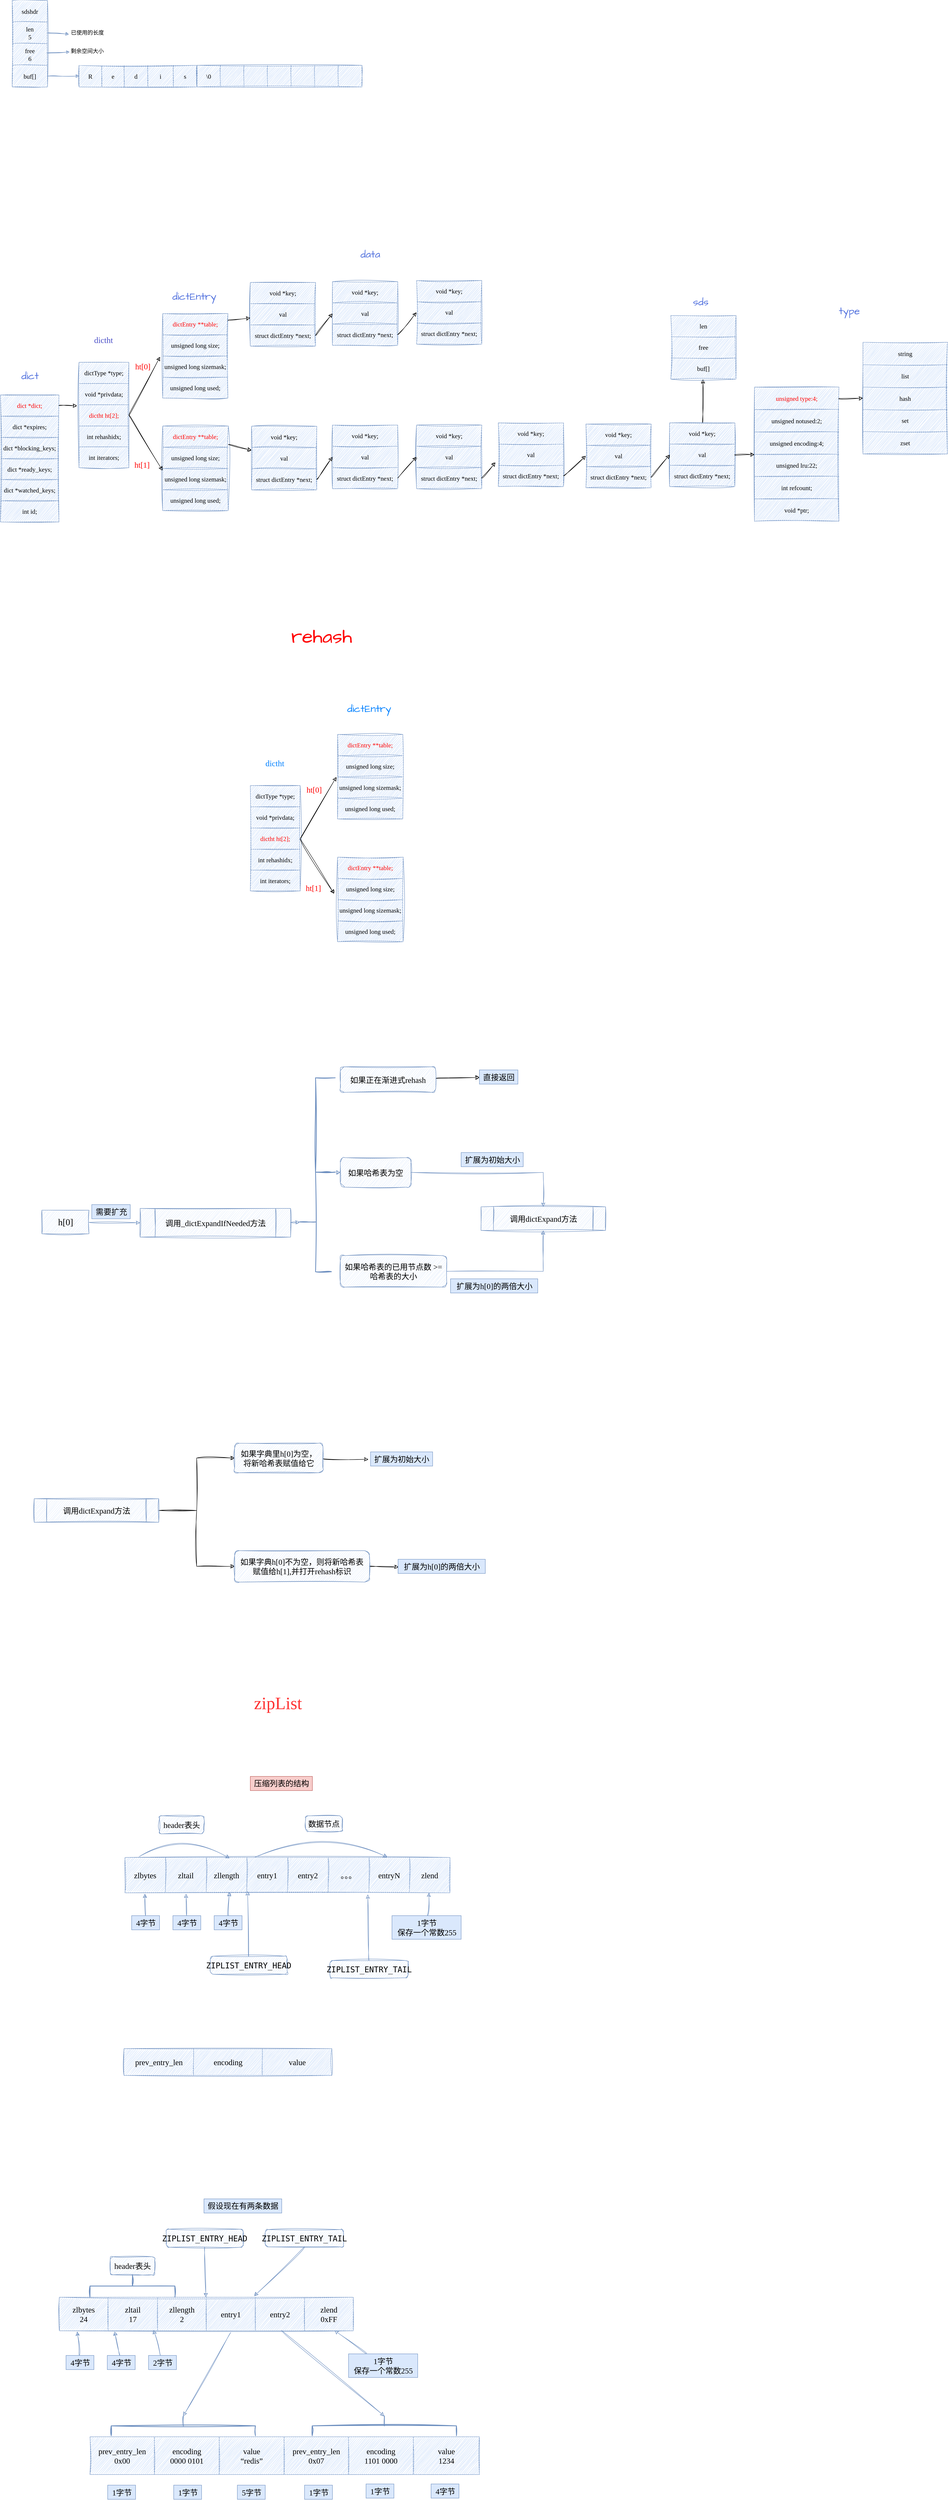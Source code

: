 <mxfile version="21.3.7" type="github">
  <diagram name="第 1 页" id="oPCSwoOenf8TTcg8J0vJ">
    <mxGraphModel dx="2449" dy="1160" grid="0" gridSize="10" guides="1" tooltips="1" connect="1" arrows="1" fold="1" page="0" pageScale="1" pageWidth="1169" pageHeight="827" math="0" shadow="0">
      <root>
        <mxCell id="0" />
        <mxCell id="1" parent="0" />
        <mxCell id="5geVobr9w2sut3lOAOPp-121" value="" style="shape=table;startSize=0;container=1;collapsible=0;childLayout=tableLayout;sketch=1;hachureGap=4;jiggle=2;curveFitting=1;fontFamily=Verdana;fontSize=16;fillColor=#dae8fc;strokeColor=#6c8ebf;" parent="1" vertex="1">
          <mxGeometry x="-80" y="70" width="90" height="220" as="geometry" />
        </mxCell>
        <mxCell id="5geVobr9w2sut3lOAOPp-122" value="" style="shape=tableRow;horizontal=0;startSize=0;swimlaneHead=0;swimlaneBody=0;strokeColor=#6c8ebf;top=0;left=0;bottom=0;right=0;collapsible=0;dropTarget=0;fillColor=#dae8fc;points=[[0,0.5],[1,0.5]];portConstraint=eastwest;sketch=1;hachureGap=4;jiggle=2;curveFitting=1;fontFamily=Verdana;fontSize=16;" parent="5geVobr9w2sut3lOAOPp-121" vertex="1">
          <mxGeometry width="90" height="55" as="geometry" />
        </mxCell>
        <mxCell id="5geVobr9w2sut3lOAOPp-123" value="&lt;div&gt;sdshdr&lt;/div&gt;" style="shape=partialRectangle;html=1;whiteSpace=wrap;connectable=0;strokeColor=#6c8ebf;overflow=hidden;fillColor=#dae8fc;top=0;left=0;bottom=0;right=0;pointerEvents=1;sketch=1;hachureGap=4;jiggle=2;curveFitting=1;fontFamily=Verdana;fontSize=16;" parent="5geVobr9w2sut3lOAOPp-122" vertex="1">
          <mxGeometry width="90" height="55" as="geometry">
            <mxRectangle width="90" height="55" as="alternateBounds" />
          </mxGeometry>
        </mxCell>
        <mxCell id="5geVobr9w2sut3lOAOPp-124" value="" style="shape=tableRow;horizontal=0;startSize=0;swimlaneHead=0;swimlaneBody=0;strokeColor=#6c8ebf;top=0;left=0;bottom=0;right=0;collapsible=0;dropTarget=0;fillColor=#dae8fc;points=[[0,0.5],[1,0.5]];portConstraint=eastwest;sketch=1;hachureGap=4;jiggle=2;curveFitting=1;fontFamily=Verdana;fontSize=16;" parent="5geVobr9w2sut3lOAOPp-121" vertex="1">
          <mxGeometry y="55" width="90" height="55" as="geometry" />
        </mxCell>
        <mxCell id="5geVobr9w2sut3lOAOPp-125" value="&lt;div&gt;len&lt;/div&gt;&lt;div&gt;5&lt;br&gt;&lt;/div&gt;" style="shape=partialRectangle;html=1;whiteSpace=wrap;connectable=0;strokeColor=#6c8ebf;overflow=hidden;fillColor=#dae8fc;top=0;left=0;bottom=0;right=0;pointerEvents=1;sketch=1;hachureGap=4;jiggle=2;curveFitting=1;fontFamily=Verdana;fontSize=16;" parent="5geVobr9w2sut3lOAOPp-124" vertex="1">
          <mxGeometry width="90" height="55" as="geometry">
            <mxRectangle width="90" height="55" as="alternateBounds" />
          </mxGeometry>
        </mxCell>
        <mxCell id="5geVobr9w2sut3lOAOPp-126" value="" style="shape=tableRow;horizontal=0;startSize=0;swimlaneHead=0;swimlaneBody=0;strokeColor=#6c8ebf;top=0;left=0;bottom=0;right=0;collapsible=0;dropTarget=0;fillColor=#dae8fc;points=[[0,0.5],[1,0.5]];portConstraint=eastwest;sketch=1;hachureGap=4;jiggle=2;curveFitting=1;fontFamily=Verdana;fontSize=16;" parent="5geVobr9w2sut3lOAOPp-121" vertex="1">
          <mxGeometry y="110" width="90" height="55" as="geometry" />
        </mxCell>
        <mxCell id="5geVobr9w2sut3lOAOPp-127" value="&lt;div&gt;free&lt;/div&gt;6" style="shape=partialRectangle;html=1;whiteSpace=wrap;connectable=0;strokeColor=#6c8ebf;overflow=hidden;fillColor=#dae8fc;top=0;left=0;bottom=0;right=0;pointerEvents=1;sketch=1;hachureGap=4;jiggle=2;curveFitting=1;fontFamily=Verdana;fontSize=16;" parent="5geVobr9w2sut3lOAOPp-126" vertex="1">
          <mxGeometry width="90" height="55" as="geometry">
            <mxRectangle width="90" height="55" as="alternateBounds" />
          </mxGeometry>
        </mxCell>
        <mxCell id="5geVobr9w2sut3lOAOPp-128" value="" style="shape=tableRow;horizontal=0;startSize=0;swimlaneHead=0;swimlaneBody=0;strokeColor=#6c8ebf;top=0;left=0;bottom=0;right=0;collapsible=0;dropTarget=0;fillColor=#dae8fc;points=[[0,0.5],[1,0.5]];portConstraint=eastwest;sketch=1;hachureGap=4;jiggle=2;curveFitting=1;fontFamily=Verdana;fontSize=16;" parent="5geVobr9w2sut3lOAOPp-121" vertex="1">
          <mxGeometry y="165" width="90" height="55" as="geometry" />
        </mxCell>
        <mxCell id="5geVobr9w2sut3lOAOPp-129" value="buf[]" style="shape=partialRectangle;html=1;whiteSpace=wrap;connectable=0;strokeColor=#6c8ebf;overflow=hidden;fillColor=#dae8fc;top=0;left=0;bottom=0;right=0;pointerEvents=1;sketch=1;hachureGap=4;jiggle=2;curveFitting=1;fontFamily=Verdana;fontSize=16;" parent="5geVobr9w2sut3lOAOPp-128" vertex="1">
          <mxGeometry width="90" height="55" as="geometry">
            <mxRectangle width="90" height="55" as="alternateBounds" />
          </mxGeometry>
        </mxCell>
        <mxCell id="5geVobr9w2sut3lOAOPp-176" style="edgeStyle=none;shape=connector;rounded=0;sketch=1;hachureGap=4;jiggle=2;curveFitting=1;orthogonalLoop=1;jettySize=auto;html=1;exitX=1;exitY=0.5;exitDx=0;exitDy=0;labelBackgroundColor=default;strokeColor=#6c8ebf;fontFamily=Architects Daughter;fontSource=https%3A%2F%2Ffonts.googleapis.com%2Fcss%3Ffamily%3DArchitects%2BDaughter;fontSize=16;fontColor=default;endArrow=classic;startSize=0;fillColor=#dae8fc;" parent="5geVobr9w2sut3lOAOPp-121" source="5geVobr9w2sut3lOAOPp-124" target="5geVobr9w2sut3lOAOPp-124" edge="1">
          <mxGeometry relative="1" as="geometry" />
        </mxCell>
        <mxCell id="5geVobr9w2sut3lOAOPp-140" value="" style="shape=table;startSize=0;container=1;collapsible=0;childLayout=tableLayout;sketch=1;hachureGap=4;jiggle=2;curveFitting=1;fontFamily=Verdana;fontSize=16;fillColor=#dae8fc;strokeColor=#6c8ebf;" parent="1" vertex="1">
          <mxGeometry x="90" y="235" width="300" height="55" as="geometry" />
        </mxCell>
        <mxCell id="5geVobr9w2sut3lOAOPp-141" value="" style="shape=tableRow;horizontal=0;startSize=0;swimlaneHead=0;swimlaneBody=0;strokeColor=#6c8ebf;top=0;left=0;bottom=0;right=0;collapsible=0;dropTarget=0;fillColor=#dae8fc;points=[[0,0.5],[1,0.5]];portConstraint=eastwest;sketch=1;hachureGap=4;jiggle=2;curveFitting=1;fontFamily=Verdana;fontSize=16;" parent="5geVobr9w2sut3lOAOPp-140" vertex="1">
          <mxGeometry width="300" height="55" as="geometry" />
        </mxCell>
        <mxCell id="5geVobr9w2sut3lOAOPp-142" value="R" style="shape=partialRectangle;html=1;whiteSpace=wrap;connectable=0;strokeColor=#6c8ebf;overflow=hidden;fillColor=#dae8fc;top=0;left=0;bottom=0;right=0;pointerEvents=1;sketch=1;hachureGap=4;jiggle=2;curveFitting=1;fontFamily=Verdana;fontSize=16;" parent="5geVobr9w2sut3lOAOPp-141" vertex="1">
          <mxGeometry width="58" height="55" as="geometry">
            <mxRectangle width="58" height="55" as="alternateBounds" />
          </mxGeometry>
        </mxCell>
        <mxCell id="5geVobr9w2sut3lOAOPp-143" value="e" style="shape=partialRectangle;html=1;whiteSpace=wrap;connectable=0;strokeColor=#6c8ebf;overflow=hidden;fillColor=#dae8fc;top=0;left=0;bottom=0;right=0;pointerEvents=1;sketch=1;hachureGap=4;jiggle=2;curveFitting=1;fontFamily=Verdana;fontSize=16;" parent="5geVobr9w2sut3lOAOPp-141" vertex="1">
          <mxGeometry x="58" width="57" height="55" as="geometry">
            <mxRectangle width="57" height="55" as="alternateBounds" />
          </mxGeometry>
        </mxCell>
        <mxCell id="5geVobr9w2sut3lOAOPp-144" value="d" style="shape=partialRectangle;html=1;whiteSpace=wrap;connectable=0;strokeColor=#6c8ebf;overflow=hidden;fillColor=#dae8fc;top=0;left=0;bottom=0;right=0;pointerEvents=1;sketch=1;hachureGap=4;jiggle=2;curveFitting=1;fontFamily=Verdana;fontSize=16;" parent="5geVobr9w2sut3lOAOPp-141" vertex="1">
          <mxGeometry x="115" width="60" height="55" as="geometry">
            <mxRectangle width="60" height="55" as="alternateBounds" />
          </mxGeometry>
        </mxCell>
        <mxCell id="5geVobr9w2sut3lOAOPp-145" value="i" style="shape=partialRectangle;html=1;whiteSpace=wrap;connectable=0;strokeColor=#6c8ebf;overflow=hidden;fillColor=#dae8fc;top=0;left=0;bottom=0;right=0;pointerEvents=1;sketch=1;hachureGap=4;jiggle=2;curveFitting=1;fontFamily=Verdana;fontSize=16;" parent="5geVobr9w2sut3lOAOPp-141" vertex="1">
          <mxGeometry x="175" width="65" height="55" as="geometry">
            <mxRectangle width="65" height="55" as="alternateBounds" />
          </mxGeometry>
        </mxCell>
        <mxCell id="5geVobr9w2sut3lOAOPp-146" value="s" style="shape=partialRectangle;html=1;whiteSpace=wrap;connectable=0;strokeColor=#6c8ebf;overflow=hidden;fillColor=#dae8fc;top=0;left=0;bottom=0;right=0;pointerEvents=1;sketch=1;hachureGap=4;jiggle=2;curveFitting=1;fontFamily=Verdana;fontSize=16;" parent="5geVobr9w2sut3lOAOPp-141" vertex="1">
          <mxGeometry x="240" width="60" height="55" as="geometry">
            <mxRectangle width="60" height="55" as="alternateBounds" />
          </mxGeometry>
        </mxCell>
        <mxCell id="5geVobr9w2sut3lOAOPp-148" style="edgeStyle=none;shape=connector;rounded=0;sketch=1;hachureGap=4;jiggle=2;curveFitting=1;orthogonalLoop=1;jettySize=auto;html=1;exitX=1;exitY=0.5;exitDx=0;exitDy=0;entryX=0;entryY=0.5;entryDx=0;entryDy=0;labelBackgroundColor=default;strokeColor=#6c8ebf;fontFamily=Verdana;fontSize=16;fontColor=default;endArrow=classic;startSize=0;fillColor=#dae8fc;" parent="1" source="5geVobr9w2sut3lOAOPp-128" target="5geVobr9w2sut3lOAOPp-140" edge="1">
          <mxGeometry relative="1" as="geometry" />
        </mxCell>
        <mxCell id="5geVobr9w2sut3lOAOPp-154" value="" style="shape=table;startSize=0;container=1;collapsible=0;childLayout=tableLayout;sketch=1;hachureGap=4;jiggle=2;curveFitting=1;fontFamily=Architects Daughter;fontSource=https%3A%2F%2Ffonts.googleapis.com%2Fcss%3Ffamily%3DArchitects%2BDaughter;fontSize=16;fillColor=#dae8fc;strokeColor=#6c8ebf;" parent="1" vertex="1">
          <mxGeometry x="390" y="235" width="420" height="55" as="geometry" />
        </mxCell>
        <mxCell id="5geVobr9w2sut3lOAOPp-155" value="" style="shape=tableRow;horizontal=0;startSize=0;swimlaneHead=0;swimlaneBody=0;strokeColor=#6c8ebf;top=0;left=0;bottom=0;right=0;collapsible=0;dropTarget=0;fillColor=#dae8fc;points=[[0,0.5],[1,0.5]];portConstraint=eastwest;sketch=1;hachureGap=4;jiggle=2;curveFitting=1;fontFamily=Architects Daughter;fontSource=https%3A%2F%2Ffonts.googleapis.com%2Fcss%3Ffamily%3DArchitects%2BDaughter;fontSize=16;" parent="5geVobr9w2sut3lOAOPp-154" vertex="1">
          <mxGeometry width="420" height="55" as="geometry" />
        </mxCell>
        <mxCell id="5geVobr9w2sut3lOAOPp-156" value="\0" style="shape=partialRectangle;html=1;whiteSpace=wrap;connectable=0;strokeColor=#6c8ebf;overflow=hidden;fillColor=#dae8fc;top=0;left=0;bottom=0;right=0;pointerEvents=1;sketch=1;hachureGap=4;jiggle=2;curveFitting=1;fontFamily=Verdana;fontSize=16;" parent="5geVobr9w2sut3lOAOPp-155" vertex="1">
          <mxGeometry width="60" height="55" as="geometry">
            <mxRectangle width="60" height="55" as="alternateBounds" />
          </mxGeometry>
        </mxCell>
        <mxCell id="5geVobr9w2sut3lOAOPp-157" value="" style="shape=partialRectangle;html=1;whiteSpace=wrap;connectable=0;strokeColor=#6c8ebf;overflow=hidden;fillColor=#dae8fc;top=0;left=0;bottom=0;right=0;pointerEvents=1;sketch=1;hachureGap=4;jiggle=2;curveFitting=1;fontFamily=Verdana;fontSize=16;" parent="5geVobr9w2sut3lOAOPp-155" vertex="1">
          <mxGeometry x="60" width="60" height="55" as="geometry">
            <mxRectangle width="60" height="55" as="alternateBounds" />
          </mxGeometry>
        </mxCell>
        <mxCell id="5geVobr9w2sut3lOAOPp-158" value="" style="shape=partialRectangle;html=1;whiteSpace=wrap;connectable=0;strokeColor=#6c8ebf;overflow=hidden;fillColor=#dae8fc;top=0;left=0;bottom=0;right=0;pointerEvents=1;sketch=1;hachureGap=4;jiggle=2;curveFitting=1;fontFamily=Verdana;fontSize=16;" parent="5geVobr9w2sut3lOAOPp-155" vertex="1">
          <mxGeometry x="120" width="60" height="55" as="geometry">
            <mxRectangle width="60" height="55" as="alternateBounds" />
          </mxGeometry>
        </mxCell>
        <mxCell id="5geVobr9w2sut3lOAOPp-159" value="" style="shape=partialRectangle;html=1;whiteSpace=wrap;connectable=0;strokeColor=#6c8ebf;overflow=hidden;fillColor=#dae8fc;top=0;left=0;bottom=0;right=0;pointerEvents=1;sketch=1;hachureGap=4;jiggle=2;curveFitting=1;fontFamily=Verdana;fontSize=16;" parent="5geVobr9w2sut3lOAOPp-155" vertex="1">
          <mxGeometry x="180" width="60" height="55" as="geometry">
            <mxRectangle width="60" height="55" as="alternateBounds" />
          </mxGeometry>
        </mxCell>
        <mxCell id="5geVobr9w2sut3lOAOPp-160" value="" style="shape=partialRectangle;html=1;whiteSpace=wrap;connectable=0;strokeColor=#6c8ebf;overflow=hidden;fillColor=#dae8fc;top=0;left=0;bottom=0;right=0;pointerEvents=1;sketch=1;hachureGap=4;jiggle=2;curveFitting=1;fontFamily=Verdana;fontSize=16;" parent="5geVobr9w2sut3lOAOPp-155" vertex="1">
          <mxGeometry x="240" width="60" height="55" as="geometry">
            <mxRectangle width="60" height="55" as="alternateBounds" />
          </mxGeometry>
        </mxCell>
        <mxCell id="5geVobr9w2sut3lOAOPp-161" value="" style="shape=partialRectangle;html=1;whiteSpace=wrap;connectable=0;strokeColor=#6c8ebf;overflow=hidden;fillColor=#dae8fc;top=0;left=0;bottom=0;right=0;pointerEvents=1;sketch=1;hachureGap=4;jiggle=2;curveFitting=1;fontFamily=Architects Daughter;fontSource=https%3A%2F%2Ffonts.googleapis.com%2Fcss%3Ffamily%3DArchitects%2BDaughter;fontSize=16;" parent="5geVobr9w2sut3lOAOPp-155" vertex="1">
          <mxGeometry x="300" width="60" height="55" as="geometry">
            <mxRectangle width="60" height="55" as="alternateBounds" />
          </mxGeometry>
        </mxCell>
        <mxCell id="5geVobr9w2sut3lOAOPp-162" value="" style="shape=partialRectangle;html=1;whiteSpace=wrap;connectable=0;strokeColor=#6c8ebf;overflow=hidden;fillColor=#dae8fc;top=0;left=0;bottom=0;right=0;pointerEvents=1;sketch=1;hachureGap=4;jiggle=2;curveFitting=1;fontFamily=Architects Daughter;fontSource=https%3A%2F%2Ffonts.googleapis.com%2Fcss%3Ffamily%3DArchitects%2BDaughter;fontSize=16;" parent="5geVobr9w2sut3lOAOPp-155" vertex="1">
          <mxGeometry x="360" width="60" height="55" as="geometry">
            <mxRectangle width="60" height="55" as="alternateBounds" />
          </mxGeometry>
        </mxCell>
        <mxCell id="5geVobr9w2sut3lOAOPp-173" value="已使用的长度" style="text;html=1;align=center;verticalAlign=middle;whiteSpace=wrap;rounded=0;fontSize=14;fontFamily=Verdana;" parent="1" vertex="1">
          <mxGeometry x="17.5" y="132" width="187" height="41" as="geometry" />
        </mxCell>
        <mxCell id="5geVobr9w2sut3lOAOPp-175" value="剩余空间大小" style="text;html=1;align=center;verticalAlign=middle;whiteSpace=wrap;rounded=0;fontSize=14;fontFamily=Verdana;" parent="1" vertex="1">
          <mxGeometry x="34" y="184" width="154" height="32" as="geometry" />
        </mxCell>
        <mxCell id="5geVobr9w2sut3lOAOPp-179" value="" style="edgeStyle=none;orthogonalLoop=1;jettySize=auto;html=1;rounded=0;labelBackgroundColor=default;sketch=1;hachureGap=4;jiggle=2;curveFitting=1;strokeColor=#6c8ebf;fontFamily=Architects Daughter;fontSource=https%3A%2F%2Ffonts.googleapis.com%2Fcss%3Ffamily%3DArchitects%2BDaughter;fontSize=16;fontColor=default;endArrow=classic;startSize=0;shape=connector;exitX=1;exitY=0.5;exitDx=0;exitDy=0;verticalAlign=top;align=center;fillColor=#dae8fc;" parent="1" source="5geVobr9w2sut3lOAOPp-124" edge="1">
          <mxGeometry width="120" relative="1" as="geometry">
            <mxPoint x="25" y="152" as="sourcePoint" />
            <mxPoint x="64" y="156" as="targetPoint" />
            <Array as="points" />
          </mxGeometry>
        </mxCell>
        <mxCell id="5geVobr9w2sut3lOAOPp-180" value="" style="edgeStyle=none;orthogonalLoop=1;jettySize=auto;html=1;rounded=0;labelBackgroundColor=default;sketch=1;hachureGap=4;jiggle=2;curveFitting=1;strokeColor=#6c8ebf;fontFamily=Architects Daughter;fontSource=https%3A%2F%2Ffonts.googleapis.com%2Fcss%3Ffamily%3DArchitects%2BDaughter;fontSize=16;fontColor=default;endArrow=classic;startSize=0;shape=connector;fillColor=#dae8fc;" parent="1" edge="1">
          <mxGeometry width="120" relative="1" as="geometry">
            <mxPoint x="8" y="204" as="sourcePoint" />
            <mxPoint x="66" y="201" as="targetPoint" />
            <Array as="points" />
          </mxGeometry>
        </mxCell>
        <mxCell id="4Uz1F2ACbzt5R1qKIiyA-1" value="" style="shape=table;startSize=0;container=1;collapsible=0;childLayout=tableLayout;sketch=1;hachureGap=4;jiggle=2;curveFitting=1;fontFamily=Verdana;fontSize=16;fillColor=#dae8fc;strokeColor=#6c8ebf;fontColor=default;labelBackgroundColor=none;" parent="1" vertex="1">
          <mxGeometry x="-110" y="1073" width="149" height="323" as="geometry" />
        </mxCell>
        <mxCell id="4Uz1F2ACbzt5R1qKIiyA-2" value="" style="shape=tableRow;horizontal=0;startSize=0;swimlaneHead=0;swimlaneBody=0;strokeColor=#6c8ebf;top=0;left=0;bottom=0;right=0;collapsible=0;dropTarget=0;fillColor=#dae8fc;points=[[0,0.5],[1,0.5]];portConstraint=eastwest;sketch=1;hachureGap=4;jiggle=2;curveFitting=1;fontFamily=Verdana;fontSize=16;fontColor=default;labelBackgroundColor=none;" parent="4Uz1F2ACbzt5R1qKIiyA-1" vertex="1">
          <mxGeometry width="149" height="54" as="geometry" />
        </mxCell>
        <mxCell id="4Uz1F2ACbzt5R1qKIiyA-3" value="&lt;div style=&quot;font-size: 16px;&quot;&gt;&lt;font style=&quot;font-size: 16px;&quot; color=&quot;#ff0000&quot;&gt;dict *&lt;span style=&quot;font-size: 16px;&quot;&gt;dict&lt;/span&gt;&lt;span style=&quot;font-size: 16px;&quot;&gt;; &lt;/span&gt;&lt;/font&gt;&lt;/div&gt;" style="shape=partialRectangle;html=1;whiteSpace=wrap;connectable=0;strokeColor=#6c8ebf;overflow=hidden;fillColor=#dae8fc;top=0;left=0;bottom=0;right=0;pointerEvents=1;sketch=1;hachureGap=4;jiggle=2;curveFitting=1;fontFamily=Verdana;fontSize=16;fontColor=default;labelBackgroundColor=none;" parent="4Uz1F2ACbzt5R1qKIiyA-2" vertex="1">
          <mxGeometry width="149" height="54" as="geometry">
            <mxRectangle width="149" height="54" as="alternateBounds" />
          </mxGeometry>
        </mxCell>
        <mxCell id="4Uz1F2ACbzt5R1qKIiyA-4" value="" style="shape=tableRow;horizontal=0;startSize=0;swimlaneHead=0;swimlaneBody=0;strokeColor=#6c8ebf;top=0;left=0;bottom=0;right=0;collapsible=0;dropTarget=0;fillColor=#dae8fc;points=[[0,0.5],[1,0.5]];portConstraint=eastwest;sketch=1;hachureGap=4;jiggle=2;curveFitting=1;fontFamily=Verdana;fontSize=16;fontColor=default;labelBackgroundColor=none;" parent="4Uz1F2ACbzt5R1qKIiyA-1" vertex="1">
          <mxGeometry y="54" width="149" height="54" as="geometry" />
        </mxCell>
        <mxCell id="4Uz1F2ACbzt5R1qKIiyA-5" value="&lt;div style=&quot;font-size: 16px;&quot;&gt;dict *&lt;span style=&quot;font-size: 16px;&quot;&gt;expires&lt;/span&gt;&lt;span style=&quot;font-size: 16px;&quot;&gt;;&lt;/span&gt;&lt;/div&gt;" style="shape=partialRectangle;html=1;whiteSpace=wrap;connectable=0;strokeColor=#6c8ebf;overflow=hidden;fillColor=#dae8fc;top=0;left=0;bottom=0;right=0;pointerEvents=1;sketch=1;hachureGap=4;jiggle=2;curveFitting=1;fontFamily=Verdana;fontSize=16;fontColor=default;labelBackgroundColor=none;" parent="4Uz1F2ACbzt5R1qKIiyA-4" vertex="1">
          <mxGeometry width="149" height="54" as="geometry">
            <mxRectangle width="149" height="54" as="alternateBounds" />
          </mxGeometry>
        </mxCell>
        <mxCell id="4Uz1F2ACbzt5R1qKIiyA-6" value="" style="shape=tableRow;horizontal=0;startSize=0;swimlaneHead=0;swimlaneBody=0;strokeColor=#6c8ebf;top=0;left=0;bottom=0;right=0;collapsible=0;dropTarget=0;fillColor=#dae8fc;points=[[0,0.5],[1,0.5]];portConstraint=eastwest;sketch=1;hachureGap=4;jiggle=2;curveFitting=1;fontFamily=Verdana;fontSize=16;fontColor=default;labelBackgroundColor=none;" parent="4Uz1F2ACbzt5R1qKIiyA-1" vertex="1">
          <mxGeometry y="108" width="149" height="54" as="geometry" />
        </mxCell>
        <mxCell id="4Uz1F2ACbzt5R1qKIiyA-7" value="&lt;div style=&quot;font-size: 16px;&quot;&gt;dict *&lt;span style=&quot;font-size: 16px;&quot;&gt;blocking_keys&lt;/span&gt;&lt;span style=&quot;font-size: 16px;&quot;&gt;;&lt;/span&gt;&lt;/div&gt;" style="shape=partialRectangle;html=1;whiteSpace=wrap;connectable=0;strokeColor=#6c8ebf;overflow=hidden;fillColor=#dae8fc;top=0;left=0;bottom=0;right=0;pointerEvents=1;sketch=1;hachureGap=4;jiggle=2;curveFitting=1;fontFamily=Verdana;fontSize=16;fontColor=default;labelBackgroundColor=none;" parent="4Uz1F2ACbzt5R1qKIiyA-6" vertex="1">
          <mxGeometry width="149" height="54" as="geometry">
            <mxRectangle width="149" height="54" as="alternateBounds" />
          </mxGeometry>
        </mxCell>
        <mxCell id="4Uz1F2ACbzt5R1qKIiyA-8" value="" style="shape=tableRow;horizontal=0;startSize=0;swimlaneHead=0;swimlaneBody=0;strokeColor=#6c8ebf;top=0;left=0;bottom=0;right=0;collapsible=0;dropTarget=0;fillColor=#dae8fc;points=[[0,0.5],[1,0.5]];portConstraint=eastwest;sketch=1;hachureGap=4;jiggle=2;curveFitting=1;fontFamily=Verdana;fontSize=16;fontColor=default;labelBackgroundColor=none;" parent="4Uz1F2ACbzt5R1qKIiyA-1" vertex="1">
          <mxGeometry y="162" width="149" height="53" as="geometry" />
        </mxCell>
        <mxCell id="4Uz1F2ACbzt5R1qKIiyA-9" value="&lt;div style=&quot;font-size: 16px;&quot;&gt;dict *&lt;span style=&quot;font-size: 16px;&quot;&gt;ready_keys&lt;/span&gt;&lt;span style=&quot;font-size: 16px;&quot;&gt;;&lt;/span&gt;&lt;/div&gt;" style="shape=partialRectangle;html=1;whiteSpace=wrap;connectable=0;strokeColor=#6c8ebf;overflow=hidden;fillColor=#dae8fc;top=0;left=0;bottom=0;right=0;pointerEvents=1;sketch=1;hachureGap=4;jiggle=2;curveFitting=1;fontFamily=Verdana;fontSize=16;fontColor=default;labelBackgroundColor=none;" parent="4Uz1F2ACbzt5R1qKIiyA-8" vertex="1">
          <mxGeometry width="149" height="53" as="geometry">
            <mxRectangle width="149" height="53" as="alternateBounds" />
          </mxGeometry>
        </mxCell>
        <mxCell id="4Uz1F2ACbzt5R1qKIiyA-10" value="" style="shape=tableRow;horizontal=0;startSize=0;swimlaneHead=0;swimlaneBody=0;strokeColor=#6c8ebf;top=0;left=0;bottom=0;right=0;collapsible=0;dropTarget=0;fillColor=#dae8fc;points=[[0,0.5],[1,0.5]];portConstraint=eastwest;sketch=1;hachureGap=4;jiggle=2;curveFitting=1;fontFamily=Verdana;fontSize=16;fontColor=default;labelBackgroundColor=none;" parent="4Uz1F2ACbzt5R1qKIiyA-1" vertex="1">
          <mxGeometry y="215" width="149" height="54" as="geometry" />
        </mxCell>
        <mxCell id="4Uz1F2ACbzt5R1qKIiyA-11" value="&lt;div style=&quot;font-size: 16px;&quot;&gt;dict *&lt;span style=&quot;font-size: 16px;&quot;&gt;watched_keys&lt;/span&gt;&lt;span style=&quot;font-size: 16px;&quot;&gt;;&lt;/span&gt;&lt;/div&gt;" style="shape=partialRectangle;html=1;whiteSpace=wrap;connectable=0;strokeColor=#6c8ebf;overflow=hidden;fillColor=#dae8fc;top=0;left=0;bottom=0;right=0;pointerEvents=1;sketch=1;hachureGap=4;jiggle=2;curveFitting=1;fontFamily=Verdana;fontSize=16;fontColor=default;labelBackgroundColor=none;" parent="4Uz1F2ACbzt5R1qKIiyA-10" vertex="1">
          <mxGeometry width="149" height="54" as="geometry">
            <mxRectangle width="149" height="54" as="alternateBounds" />
          </mxGeometry>
        </mxCell>
        <mxCell id="4Uz1F2ACbzt5R1qKIiyA-12" value="" style="shape=tableRow;horizontal=0;startSize=0;swimlaneHead=0;swimlaneBody=0;strokeColor=#6c8ebf;top=0;left=0;bottom=0;right=0;collapsible=0;dropTarget=0;fillColor=#dae8fc;points=[[0,0.5],[1,0.5]];portConstraint=eastwest;sketch=1;hachureGap=4;jiggle=2;curveFitting=1;fontFamily=Verdana;fontSize=16;fontColor=default;labelBackgroundColor=none;" parent="4Uz1F2ACbzt5R1qKIiyA-1" vertex="1">
          <mxGeometry y="269" width="149" height="54" as="geometry" />
        </mxCell>
        <mxCell id="4Uz1F2ACbzt5R1qKIiyA-13" value="&lt;div style=&quot;font-size: 16px;&quot;&gt;int &lt;span style=&quot;font-size: 16px;&quot;&gt;id&lt;/span&gt;&lt;span style=&quot;font-size: 16px;&quot;&gt;;&lt;/span&gt;&lt;/div&gt;" style="shape=partialRectangle;html=1;whiteSpace=wrap;connectable=0;strokeColor=#6c8ebf;overflow=hidden;fillColor=#dae8fc;top=0;left=0;bottom=0;right=0;pointerEvents=1;sketch=1;hachureGap=4;jiggle=2;curveFitting=1;fontFamily=Verdana;fontSize=16;fontColor=default;labelBackgroundColor=none;" parent="4Uz1F2ACbzt5R1qKIiyA-12" vertex="1">
          <mxGeometry width="149" height="54" as="geometry">
            <mxRectangle width="149" height="54" as="alternateBounds" />
          </mxGeometry>
        </mxCell>
        <mxCell id="4Uz1F2ACbzt5R1qKIiyA-16" value="" style="shape=table;startSize=0;container=1;collapsible=0;childLayout=tableLayout;sketch=1;hachureGap=4;jiggle=2;curveFitting=1;fontFamily=Verdana;fontSize=16;fillColor=#dae8fc;strokeColor=#6c8ebf;fontColor=default;labelBackgroundColor=none;" parent="1" vertex="1">
          <mxGeometry x="90" y="990" width="127" height="268" as="geometry" />
        </mxCell>
        <mxCell id="4Uz1F2ACbzt5R1qKIiyA-17" value="" style="shape=tableRow;horizontal=0;startSize=0;swimlaneHead=0;swimlaneBody=0;strokeColor=#6c8ebf;top=0;left=0;bottom=0;right=0;collapsible=0;dropTarget=0;fillColor=#dae8fc;points=[[0,0.5],[1,0.5]];portConstraint=eastwest;sketch=1;hachureGap=4;jiggle=2;curveFitting=1;fontFamily=Verdana;fontSize=16;fontColor=default;labelBackgroundColor=none;" parent="4Uz1F2ACbzt5R1qKIiyA-16" vertex="1">
          <mxGeometry width="127" height="54" as="geometry" />
        </mxCell>
        <mxCell id="4Uz1F2ACbzt5R1qKIiyA-18" value="&lt;div style=&quot;font-size: 16px;&quot;&gt;dictType *&lt;span style=&quot;font-size: 16px;&quot;&gt;type&lt;/span&gt;&lt;span style=&quot;font-size: 16px;&quot;&gt;;&lt;/span&gt;&lt;/div&gt;" style="shape=partialRectangle;html=1;whiteSpace=wrap;connectable=0;strokeColor=#6c8ebf;overflow=hidden;fillColor=#dae8fc;top=0;left=0;bottom=0;right=0;pointerEvents=1;sketch=1;hachureGap=4;jiggle=2;curveFitting=1;fontFamily=Verdana;fontSize=16;fontColor=default;labelBackgroundColor=none;" parent="4Uz1F2ACbzt5R1qKIiyA-17" vertex="1">
          <mxGeometry width="127" height="54" as="geometry">
            <mxRectangle width="127" height="54" as="alternateBounds" />
          </mxGeometry>
        </mxCell>
        <mxCell id="4Uz1F2ACbzt5R1qKIiyA-19" value="" style="shape=tableRow;horizontal=0;startSize=0;swimlaneHead=0;swimlaneBody=0;strokeColor=#6c8ebf;top=0;left=0;bottom=0;right=0;collapsible=0;dropTarget=0;fillColor=#dae8fc;points=[[0,0.5],[1,0.5]];portConstraint=eastwest;sketch=1;hachureGap=4;jiggle=2;curveFitting=1;fontFamily=Verdana;fontSize=16;fontColor=default;labelBackgroundColor=none;" parent="4Uz1F2ACbzt5R1qKIiyA-16" vertex="1">
          <mxGeometry y="54" width="127" height="54" as="geometry" />
        </mxCell>
        <mxCell id="4Uz1F2ACbzt5R1qKIiyA-20" value="&lt;div style=&quot;font-size: 16px;&quot;&gt;void *&lt;span style=&quot;font-size: 16px;&quot;&gt;privdata&lt;/span&gt;&lt;span style=&quot;font-size: 16px;&quot;&gt;;&lt;/span&gt;&lt;/div&gt;" style="shape=partialRectangle;html=1;whiteSpace=wrap;connectable=0;strokeColor=#6c8ebf;overflow=hidden;fillColor=#dae8fc;top=0;left=0;bottom=0;right=0;pointerEvents=1;sketch=1;hachureGap=4;jiggle=2;curveFitting=1;fontFamily=Verdana;fontSize=16;fontColor=default;labelBackgroundColor=none;" parent="4Uz1F2ACbzt5R1qKIiyA-19" vertex="1">
          <mxGeometry width="127" height="54" as="geometry">
            <mxRectangle width="127" height="54" as="alternateBounds" />
          </mxGeometry>
        </mxCell>
        <mxCell id="4Uz1F2ACbzt5R1qKIiyA-21" value="" style="shape=tableRow;horizontal=0;startSize=0;swimlaneHead=0;swimlaneBody=0;strokeColor=#6c8ebf;top=0;left=0;bottom=0;right=0;collapsible=0;dropTarget=0;fillColor=#dae8fc;points=[[0,0.5],[1,0.5]];portConstraint=eastwest;sketch=1;hachureGap=4;jiggle=2;curveFitting=1;fontFamily=Verdana;fontSize=16;fontColor=default;labelBackgroundColor=none;" parent="4Uz1F2ACbzt5R1qKIiyA-16" vertex="1">
          <mxGeometry y="108" width="127" height="54" as="geometry" />
        </mxCell>
        <mxCell id="4Uz1F2ACbzt5R1qKIiyA-22" value="&lt;div style=&quot;font-size: 16px;&quot;&gt;&lt;font style=&quot;font-size: 16px;&quot; color=&quot;#ff0000&quot;&gt;dictht &lt;span style=&quot;font-size: 16px;&quot;&gt;ht&lt;/span&gt;[&lt;span style=&quot;font-size: 16px;&quot;&gt;2&lt;/span&gt;]&lt;span style=&quot;font-size: 16px;&quot;&gt;;&lt;/span&gt;&lt;/font&gt;&lt;/div&gt;" style="shape=partialRectangle;html=1;whiteSpace=wrap;connectable=0;strokeColor=#6c8ebf;overflow=hidden;fillColor=#dae8fc;top=0;left=0;bottom=0;right=0;pointerEvents=1;sketch=1;hachureGap=4;jiggle=2;curveFitting=1;fontFamily=Verdana;fontSize=16;fontColor=default;labelBackgroundColor=none;" parent="4Uz1F2ACbzt5R1qKIiyA-21" vertex="1">
          <mxGeometry width="127" height="54" as="geometry">
            <mxRectangle width="127" height="54" as="alternateBounds" />
          </mxGeometry>
        </mxCell>
        <mxCell id="4Uz1F2ACbzt5R1qKIiyA-23" value="" style="shape=tableRow;horizontal=0;startSize=0;swimlaneHead=0;swimlaneBody=0;strokeColor=#6c8ebf;top=0;left=0;bottom=0;right=0;collapsible=0;dropTarget=0;fillColor=#dae8fc;points=[[0,0.5],[1,0.5]];portConstraint=eastwest;sketch=1;hachureGap=4;jiggle=2;curveFitting=1;fontFamily=Verdana;fontSize=16;fontColor=default;labelBackgroundColor=none;" parent="4Uz1F2ACbzt5R1qKIiyA-16" vertex="1">
          <mxGeometry y="162" width="127" height="53" as="geometry" />
        </mxCell>
        <mxCell id="4Uz1F2ACbzt5R1qKIiyA-24" value="&lt;div style=&quot;font-size: 16px;&quot;&gt;int &lt;span style=&quot;font-size: 16px;&quot;&gt;rehashidx&lt;/span&gt;&lt;span style=&quot;font-size: 16px;&quot;&gt;;&lt;/span&gt;&lt;/div&gt;" style="shape=partialRectangle;html=1;whiteSpace=wrap;connectable=0;strokeColor=#6c8ebf;overflow=hidden;fillColor=#dae8fc;top=0;left=0;bottom=0;right=0;pointerEvents=1;sketch=1;hachureGap=4;jiggle=2;curveFitting=1;fontFamily=Verdana;fontSize=16;fontColor=default;labelBackgroundColor=none;" parent="4Uz1F2ACbzt5R1qKIiyA-23" vertex="1">
          <mxGeometry width="127" height="53" as="geometry">
            <mxRectangle width="127" height="53" as="alternateBounds" />
          </mxGeometry>
        </mxCell>
        <mxCell id="4Uz1F2ACbzt5R1qKIiyA-30" style="shape=tableRow;horizontal=0;startSize=0;swimlaneHead=0;swimlaneBody=0;strokeColor=#6c8ebf;top=0;left=0;bottom=0;right=0;collapsible=0;dropTarget=0;fillColor=#dae8fc;points=[[0,0.5],[1,0.5]];portConstraint=eastwest;sketch=1;hachureGap=4;jiggle=2;curveFitting=1;fontFamily=Verdana;fontSize=16;fontColor=default;labelBackgroundColor=none;" parent="4Uz1F2ACbzt5R1qKIiyA-16" vertex="1">
          <mxGeometry y="215" width="127" height="53" as="geometry" />
        </mxCell>
        <mxCell id="4Uz1F2ACbzt5R1qKIiyA-31" value="&lt;div style=&quot;font-size: 16px;&quot;&gt;int &lt;span style=&quot;font-size: 16px;&quot;&gt;iterators&lt;/span&gt;&lt;span style=&quot;font-size: 16px;&quot;&gt;;&lt;/span&gt;&lt;/div&gt;" style="shape=partialRectangle;html=1;whiteSpace=wrap;connectable=0;strokeColor=#6c8ebf;overflow=hidden;fillColor=#dae8fc;top=0;left=0;bottom=0;right=0;pointerEvents=1;sketch=1;hachureGap=4;jiggle=2;curveFitting=1;fontFamily=Verdana;fontSize=16;fontColor=default;labelBackgroundColor=none;" parent="4Uz1F2ACbzt5R1qKIiyA-30" vertex="1">
          <mxGeometry width="127" height="53" as="geometry">
            <mxRectangle width="127" height="53" as="alternateBounds" />
          </mxGeometry>
        </mxCell>
        <mxCell id="4Uz1F2ACbzt5R1qKIiyA-29" style="edgeStyle=none;curved=1;rounded=0;sketch=1;hachureGap=4;jiggle=2;curveFitting=1;orthogonalLoop=1;jettySize=auto;html=1;exitX=1;exitY=0.5;exitDx=0;exitDy=0;fontFamily=Architects Daughter;fontSource=https%3A%2F%2Ffonts.googleapis.com%2Fcss%3Ffamily%3DArchitects%2BDaughter;fontSize=16;startSize=8;endSize=8;entryX=-0.04;entryY=1.046;entryDx=0;entryDy=0;entryPerimeter=0;" parent="1" source="4Uz1F2ACbzt5R1qKIiyA-2" target="4Uz1F2ACbzt5R1qKIiyA-19" edge="1">
          <mxGeometry relative="1" as="geometry" />
        </mxCell>
        <mxCell id="4Uz1F2ACbzt5R1qKIiyA-32" value="" style="shape=table;startSize=0;container=1;collapsible=0;childLayout=tableLayout;sketch=1;hachureGap=4;jiggle=2;curveFitting=1;fontFamily=Verdana;fontSize=16;fillColor=#dae8fc;strokeColor=#6c8ebf;fontColor=default;labelBackgroundColor=none;" parent="1" vertex="1">
          <mxGeometry x="303" y="866" width="166" height="215" as="geometry" />
        </mxCell>
        <mxCell id="4Uz1F2ACbzt5R1qKIiyA-33" value="" style="shape=tableRow;horizontal=0;startSize=0;swimlaneHead=0;swimlaneBody=0;strokeColor=#6c8ebf;top=0;left=0;bottom=0;right=0;collapsible=0;dropTarget=0;fillColor=#dae8fc;points=[[0,0.5],[1,0.5]];portConstraint=eastwest;sketch=1;hachureGap=4;jiggle=2;curveFitting=1;fontFamily=Verdana;fontSize=16;fontColor=default;labelBackgroundColor=none;" parent="4Uz1F2ACbzt5R1qKIiyA-32" vertex="1">
          <mxGeometry width="166" height="54" as="geometry" />
        </mxCell>
        <mxCell id="4Uz1F2ACbzt5R1qKIiyA-34" value="&lt;div style=&quot;font-size: 16px;&quot;&gt;&lt;font style=&quot;font-size: 16px;&quot; color=&quot;#ff0000&quot;&gt;dictEntry **&lt;span style=&quot;font-size: 16px;&quot;&gt;table&lt;/span&gt;&lt;span style=&quot;font-size: 16px;&quot;&gt;;&lt;/span&gt;&lt;/font&gt;&lt;/div&gt;" style="shape=partialRectangle;html=1;whiteSpace=wrap;connectable=0;strokeColor=#6c8ebf;overflow=hidden;fillColor=#dae8fc;top=0;left=0;bottom=0;right=0;pointerEvents=1;sketch=1;hachureGap=4;jiggle=2;curveFitting=1;fontFamily=Verdana;fontSize=16;fontColor=default;labelBackgroundColor=none;" parent="4Uz1F2ACbzt5R1qKIiyA-33" vertex="1">
          <mxGeometry width="166" height="54" as="geometry">
            <mxRectangle width="166" height="54" as="alternateBounds" />
          </mxGeometry>
        </mxCell>
        <mxCell id="4Uz1F2ACbzt5R1qKIiyA-35" value="" style="shape=tableRow;horizontal=0;startSize=0;swimlaneHead=0;swimlaneBody=0;strokeColor=#6c8ebf;top=0;left=0;bottom=0;right=0;collapsible=0;dropTarget=0;fillColor=#dae8fc;points=[[0,0.5],[1,0.5]];portConstraint=eastwest;sketch=1;hachureGap=4;jiggle=2;curveFitting=1;fontFamily=Verdana;fontSize=16;fontColor=default;labelBackgroundColor=none;" parent="4Uz1F2ACbzt5R1qKIiyA-32" vertex="1">
          <mxGeometry y="54" width="166" height="54" as="geometry" />
        </mxCell>
        <mxCell id="4Uz1F2ACbzt5R1qKIiyA-36" value="&lt;div style=&quot;font-size: 16px;&quot;&gt;unsigned long &lt;span style=&quot;font-size: 16px;&quot;&gt;size&lt;/span&gt;&lt;span style=&quot;font-size: 16px;&quot;&gt;;&lt;/span&gt;&lt;/div&gt;" style="shape=partialRectangle;html=1;whiteSpace=wrap;connectable=0;strokeColor=#6c8ebf;overflow=hidden;fillColor=#dae8fc;top=0;left=0;bottom=0;right=0;pointerEvents=1;sketch=1;hachureGap=4;jiggle=2;curveFitting=1;fontFamily=Verdana;fontSize=16;fontColor=default;labelBackgroundColor=none;" parent="4Uz1F2ACbzt5R1qKIiyA-35" vertex="1">
          <mxGeometry width="166" height="54" as="geometry">
            <mxRectangle width="166" height="54" as="alternateBounds" />
          </mxGeometry>
        </mxCell>
        <mxCell id="4Uz1F2ACbzt5R1qKIiyA-37" value="" style="shape=tableRow;horizontal=0;startSize=0;swimlaneHead=0;swimlaneBody=0;strokeColor=#6c8ebf;top=0;left=0;bottom=0;right=0;collapsible=0;dropTarget=0;fillColor=#dae8fc;points=[[0,0.5],[1,0.5]];portConstraint=eastwest;sketch=1;hachureGap=4;jiggle=2;curveFitting=1;fontFamily=Verdana;fontSize=16;fontColor=default;labelBackgroundColor=none;" parent="4Uz1F2ACbzt5R1qKIiyA-32" vertex="1">
          <mxGeometry y="108" width="166" height="54" as="geometry" />
        </mxCell>
        <mxCell id="4Uz1F2ACbzt5R1qKIiyA-38" value="&lt;div style=&quot;font-size: 16px;&quot;&gt;unsigned long &lt;span style=&quot;font-size: 16px;&quot;&gt;sizemask&lt;/span&gt;&lt;span style=&quot;font-size: 16px;&quot;&gt;;&lt;/span&gt;&lt;/div&gt;" style="shape=partialRectangle;html=1;whiteSpace=wrap;connectable=0;strokeColor=#6c8ebf;overflow=hidden;fillColor=#dae8fc;top=0;left=0;bottom=0;right=0;pointerEvents=1;sketch=1;hachureGap=4;jiggle=2;curveFitting=1;fontFamily=Verdana;fontSize=16;fontColor=default;labelBackgroundColor=none;" parent="4Uz1F2ACbzt5R1qKIiyA-37" vertex="1">
          <mxGeometry width="166" height="54" as="geometry">
            <mxRectangle width="166" height="54" as="alternateBounds" />
          </mxGeometry>
        </mxCell>
        <mxCell id="4Uz1F2ACbzt5R1qKIiyA-39" value="" style="shape=tableRow;horizontal=0;startSize=0;swimlaneHead=0;swimlaneBody=0;strokeColor=#6c8ebf;top=0;left=0;bottom=0;right=0;collapsible=0;dropTarget=0;fillColor=#dae8fc;points=[[0,0.5],[1,0.5]];portConstraint=eastwest;sketch=1;hachureGap=4;jiggle=2;curveFitting=1;fontFamily=Verdana;fontSize=16;fontColor=default;labelBackgroundColor=none;" parent="4Uz1F2ACbzt5R1qKIiyA-32" vertex="1">
          <mxGeometry y="162" width="166" height="53" as="geometry" />
        </mxCell>
        <mxCell id="4Uz1F2ACbzt5R1qKIiyA-40" value="&lt;div style=&quot;font-size: 16px;&quot;&gt;unsigned long &lt;span style=&quot;font-size: 16px;&quot;&gt;used&lt;/span&gt;&lt;span style=&quot;font-size: 16px;&quot;&gt;;&lt;/span&gt;&lt;/div&gt;" style="shape=partialRectangle;html=1;whiteSpace=wrap;connectable=0;strokeColor=#6c8ebf;overflow=hidden;fillColor=#dae8fc;top=0;left=0;bottom=0;right=0;pointerEvents=1;sketch=1;hachureGap=4;jiggle=2;curveFitting=1;fontFamily=Verdana;fontSize=16;fontColor=default;labelBackgroundColor=none;" parent="4Uz1F2ACbzt5R1qKIiyA-39" vertex="1">
          <mxGeometry width="166" height="53" as="geometry">
            <mxRectangle width="166" height="53" as="alternateBounds" />
          </mxGeometry>
        </mxCell>
        <mxCell id="4Uz1F2ACbzt5R1qKIiyA-43" style="edgeStyle=none;curved=1;rounded=0;sketch=1;hachureGap=4;jiggle=2;curveFitting=1;orthogonalLoop=1;jettySize=auto;html=1;exitX=1;exitY=0.5;exitDx=0;exitDy=0;fontFamily=Architects Daughter;fontSource=https%3A%2F%2Ffonts.googleapis.com%2Fcss%3Ffamily%3DArchitects%2BDaughter;fontSize=16;startSize=8;endSize=8;entryX=-0.041;entryY=0.041;entryDx=0;entryDy=0;entryPerimeter=0;" parent="1" source="4Uz1F2ACbzt5R1qKIiyA-21" target="4Uz1F2ACbzt5R1qKIiyA-37" edge="1">
          <mxGeometry relative="1" as="geometry" />
        </mxCell>
        <mxCell id="4Uz1F2ACbzt5R1qKIiyA-56" value="" style="shape=table;startSize=0;container=1;collapsible=0;childLayout=tableLayout;sketch=1;hachureGap=4;jiggle=2;curveFitting=1;fontFamily=Verdana;fontSize=16;fillColor=#dae8fc;strokeColor=#6c8ebf;fontColor=default;labelBackgroundColor=none;" parent="1" vertex="1">
          <mxGeometry x="303" y="1152" width="167" height="215" as="geometry" />
        </mxCell>
        <mxCell id="4Uz1F2ACbzt5R1qKIiyA-57" value="" style="shape=tableRow;horizontal=0;startSize=0;swimlaneHead=0;swimlaneBody=0;strokeColor=#6c8ebf;top=0;left=0;bottom=0;right=0;collapsible=0;dropTarget=0;fillColor=#dae8fc;points=[[0,0.5],[1,0.5]];portConstraint=eastwest;sketch=1;hachureGap=4;jiggle=2;curveFitting=1;fontFamily=Verdana;fontSize=16;fontColor=default;labelBackgroundColor=none;" parent="4Uz1F2ACbzt5R1qKIiyA-56" vertex="1">
          <mxGeometry width="167" height="54" as="geometry" />
        </mxCell>
        <mxCell id="4Uz1F2ACbzt5R1qKIiyA-58" value="&lt;div style=&quot;font-size: 16px;&quot;&gt;&lt;font style=&quot;font-size: 16px;&quot; color=&quot;#ff0000&quot;&gt;dictEntry **&lt;span style=&quot;font-size: 16px;&quot;&gt;table&lt;/span&gt;&lt;span style=&quot;font-size: 16px;&quot;&gt;;&lt;/span&gt;&lt;/font&gt;&lt;/div&gt;" style="shape=partialRectangle;html=1;whiteSpace=wrap;connectable=0;strokeColor=#6c8ebf;overflow=hidden;fillColor=#dae8fc;top=0;left=0;bottom=0;right=0;pointerEvents=1;sketch=1;hachureGap=4;jiggle=2;curveFitting=1;fontFamily=Verdana;fontSize=16;fontColor=default;labelBackgroundColor=none;" parent="4Uz1F2ACbzt5R1qKIiyA-57" vertex="1">
          <mxGeometry width="167" height="54" as="geometry">
            <mxRectangle width="167" height="54" as="alternateBounds" />
          </mxGeometry>
        </mxCell>
        <mxCell id="4Uz1F2ACbzt5R1qKIiyA-59" value="" style="shape=tableRow;horizontal=0;startSize=0;swimlaneHead=0;swimlaneBody=0;strokeColor=#6c8ebf;top=0;left=0;bottom=0;right=0;collapsible=0;dropTarget=0;fillColor=#dae8fc;points=[[0,0.5],[1,0.5]];portConstraint=eastwest;sketch=1;hachureGap=4;jiggle=2;curveFitting=1;fontFamily=Verdana;fontSize=16;fontColor=default;labelBackgroundColor=none;" parent="4Uz1F2ACbzt5R1qKIiyA-56" vertex="1">
          <mxGeometry y="54" width="167" height="54" as="geometry" />
        </mxCell>
        <mxCell id="4Uz1F2ACbzt5R1qKIiyA-60" value="&lt;div style=&quot;font-size: 16px;&quot;&gt;unsigned long &lt;span style=&quot;font-size: 16px;&quot;&gt;size&lt;/span&gt;&lt;span style=&quot;font-size: 16px;&quot;&gt;;&lt;/span&gt;&lt;/div&gt;" style="shape=partialRectangle;html=1;whiteSpace=wrap;connectable=0;strokeColor=#6c8ebf;overflow=hidden;fillColor=#dae8fc;top=0;left=0;bottom=0;right=0;pointerEvents=1;sketch=1;hachureGap=4;jiggle=2;curveFitting=1;fontFamily=Verdana;fontSize=16;fontColor=default;labelBackgroundColor=none;" parent="4Uz1F2ACbzt5R1qKIiyA-59" vertex="1">
          <mxGeometry width="167" height="54" as="geometry">
            <mxRectangle width="167" height="54" as="alternateBounds" />
          </mxGeometry>
        </mxCell>
        <mxCell id="4Uz1F2ACbzt5R1qKIiyA-61" value="" style="shape=tableRow;horizontal=0;startSize=0;swimlaneHead=0;swimlaneBody=0;strokeColor=#6c8ebf;top=0;left=0;bottom=0;right=0;collapsible=0;dropTarget=0;fillColor=#dae8fc;points=[[0,0.5],[1,0.5]];portConstraint=eastwest;sketch=1;hachureGap=4;jiggle=2;curveFitting=1;fontFamily=Verdana;fontSize=16;fontColor=default;labelBackgroundColor=none;" parent="4Uz1F2ACbzt5R1qKIiyA-56" vertex="1">
          <mxGeometry y="108" width="167" height="54" as="geometry" />
        </mxCell>
        <mxCell id="4Uz1F2ACbzt5R1qKIiyA-62" value="&lt;div style=&quot;font-size: 16px;&quot;&gt;unsigned long &lt;span style=&quot;font-size: 16px;&quot;&gt;sizemask&lt;/span&gt;&lt;span style=&quot;font-size: 16px;&quot;&gt;;&lt;/span&gt;&lt;/div&gt;" style="shape=partialRectangle;html=1;whiteSpace=wrap;connectable=0;strokeColor=#6c8ebf;overflow=hidden;fillColor=#dae8fc;top=0;left=0;bottom=0;right=0;pointerEvents=1;sketch=1;hachureGap=4;jiggle=2;curveFitting=1;fontFamily=Verdana;fontSize=16;fontColor=default;labelBackgroundColor=none;" parent="4Uz1F2ACbzt5R1qKIiyA-61" vertex="1">
          <mxGeometry width="167" height="54" as="geometry">
            <mxRectangle width="167" height="54" as="alternateBounds" />
          </mxGeometry>
        </mxCell>
        <mxCell id="4Uz1F2ACbzt5R1qKIiyA-63" value="" style="shape=tableRow;horizontal=0;startSize=0;swimlaneHead=0;swimlaneBody=0;strokeColor=#6c8ebf;top=0;left=0;bottom=0;right=0;collapsible=0;dropTarget=0;fillColor=#dae8fc;points=[[0,0.5],[1,0.5]];portConstraint=eastwest;sketch=1;hachureGap=4;jiggle=2;curveFitting=1;fontFamily=Verdana;fontSize=16;fontColor=default;labelBackgroundColor=none;" parent="4Uz1F2ACbzt5R1qKIiyA-56" vertex="1">
          <mxGeometry y="162" width="167" height="53" as="geometry" />
        </mxCell>
        <mxCell id="4Uz1F2ACbzt5R1qKIiyA-64" value="&lt;div style=&quot;font-size: 16px;&quot;&gt;unsigned long &lt;span style=&quot;font-size: 16px;&quot;&gt;used&lt;/span&gt;&lt;span style=&quot;font-size: 16px;&quot;&gt;;&lt;/span&gt;&lt;/div&gt;" style="shape=partialRectangle;html=1;whiteSpace=wrap;connectable=0;strokeColor=#6c8ebf;overflow=hidden;fillColor=#dae8fc;top=0;left=0;bottom=0;right=0;pointerEvents=1;sketch=1;hachureGap=4;jiggle=2;curveFitting=1;fontFamily=Verdana;fontSize=16;fontColor=default;labelBackgroundColor=none;" parent="4Uz1F2ACbzt5R1qKIiyA-63" vertex="1">
          <mxGeometry width="167" height="53" as="geometry">
            <mxRectangle width="167" height="53" as="alternateBounds" />
          </mxGeometry>
        </mxCell>
        <mxCell id="4Uz1F2ACbzt5R1qKIiyA-65" style="edgeStyle=none;curved=1;rounded=0;sketch=1;hachureGap=4;jiggle=2;curveFitting=1;orthogonalLoop=1;jettySize=auto;html=1;exitX=1;exitY=0.5;exitDx=0;exitDy=0;entryX=-0.002;entryY=0.093;entryDx=0;entryDy=0;entryPerimeter=0;fontFamily=Architects Daughter;fontSource=https%3A%2F%2Ffonts.googleapis.com%2Fcss%3Ffamily%3DArchitects%2BDaughter;fontSize=16;startSize=8;endSize=8;" parent="1" source="4Uz1F2ACbzt5R1qKIiyA-21" target="4Uz1F2ACbzt5R1qKIiyA-61" edge="1">
          <mxGeometry relative="1" as="geometry" />
        </mxCell>
        <mxCell id="4Uz1F2ACbzt5R1qKIiyA-76" value="" style="shape=table;startSize=0;container=1;collapsible=0;childLayout=tableLayout;sketch=1;hachureGap=4;jiggle=2;curveFitting=1;fontFamily=Verdana;fontSize=16;fillColor=#dae8fc;strokeColor=#6c8ebf;fontColor=default;labelBackgroundColor=none;" parent="1" vertex="1">
          <mxGeometry x="526" y="787" width="166" height="162" as="geometry" />
        </mxCell>
        <mxCell id="4Uz1F2ACbzt5R1qKIiyA-77" value="" style="shape=tableRow;horizontal=0;startSize=0;swimlaneHead=0;swimlaneBody=0;strokeColor=#6c8ebf;top=0;left=0;bottom=0;right=0;collapsible=0;dropTarget=0;fillColor=#dae8fc;points=[[0,0.5],[1,0.5]];portConstraint=eastwest;sketch=1;hachureGap=4;jiggle=2;curveFitting=1;fontFamily=Verdana;fontSize=16;fontColor=default;labelBackgroundColor=none;" parent="4Uz1F2ACbzt5R1qKIiyA-76" vertex="1">
          <mxGeometry width="166" height="54" as="geometry" />
        </mxCell>
        <mxCell id="4Uz1F2ACbzt5R1qKIiyA-78" value="&lt;div style=&quot;font-size: 16px;&quot;&gt;void *&lt;span style=&quot;font-size: 16px;&quot;&gt;key&lt;/span&gt;&lt;span style=&quot;font-size: 16px;&quot;&gt;;&lt;/span&gt;&lt;/div&gt;" style="shape=partialRectangle;html=1;whiteSpace=wrap;connectable=0;strokeColor=#6c8ebf;overflow=hidden;fillColor=#dae8fc;top=0;left=0;bottom=0;right=0;pointerEvents=1;sketch=1;hachureGap=4;jiggle=2;curveFitting=1;fontFamily=Verdana;fontSize=16;fontColor=default;labelBackgroundColor=none;" parent="4Uz1F2ACbzt5R1qKIiyA-77" vertex="1">
          <mxGeometry width="166" height="54" as="geometry">
            <mxRectangle width="166" height="54" as="alternateBounds" />
          </mxGeometry>
        </mxCell>
        <mxCell id="4Uz1F2ACbzt5R1qKIiyA-79" value="" style="shape=tableRow;horizontal=0;startSize=0;swimlaneHead=0;swimlaneBody=0;strokeColor=#6c8ebf;top=0;left=0;bottom=0;right=0;collapsible=0;dropTarget=0;fillColor=#dae8fc;points=[[0,0.5],[1,0.5]];portConstraint=eastwest;sketch=1;hachureGap=4;jiggle=2;curveFitting=1;fontFamily=Verdana;fontSize=16;fontColor=default;labelBackgroundColor=none;" parent="4Uz1F2ACbzt5R1qKIiyA-76" vertex="1">
          <mxGeometry y="54" width="166" height="54" as="geometry" />
        </mxCell>
        <mxCell id="4Uz1F2ACbzt5R1qKIiyA-80" value="val" style="shape=partialRectangle;html=1;whiteSpace=wrap;connectable=0;strokeColor=#6c8ebf;overflow=hidden;fillColor=#dae8fc;top=0;left=0;bottom=0;right=0;pointerEvents=1;sketch=1;hachureGap=4;jiggle=2;curveFitting=1;fontFamily=Verdana;fontSize=16;fontColor=default;labelBackgroundColor=none;" parent="4Uz1F2ACbzt5R1qKIiyA-79" vertex="1">
          <mxGeometry width="166" height="54" as="geometry">
            <mxRectangle width="166" height="54" as="alternateBounds" />
          </mxGeometry>
        </mxCell>
        <mxCell id="4Uz1F2ACbzt5R1qKIiyA-81" value="" style="shape=tableRow;horizontal=0;startSize=0;swimlaneHead=0;swimlaneBody=0;strokeColor=#6c8ebf;top=0;left=0;bottom=0;right=0;collapsible=0;dropTarget=0;fillColor=#dae8fc;points=[[0,0.5],[1,0.5]];portConstraint=eastwest;sketch=1;hachureGap=4;jiggle=2;curveFitting=1;fontFamily=Verdana;fontSize=16;fontColor=default;labelBackgroundColor=none;" parent="4Uz1F2ACbzt5R1qKIiyA-76" vertex="1">
          <mxGeometry y="108" width="166" height="54" as="geometry" />
        </mxCell>
        <mxCell id="4Uz1F2ACbzt5R1qKIiyA-82" value="&lt;div style=&quot;font-size: 16px;&quot;&gt;struct &lt;span style=&quot;font-size: 16px;&quot;&gt;dictEntry &lt;/span&gt;*&lt;span style=&quot;font-size: 16px;&quot;&gt;next&lt;/span&gt;&lt;span style=&quot;font-size: 16px;&quot;&gt;; &lt;/span&gt;&lt;/div&gt;" style="shape=partialRectangle;html=1;whiteSpace=wrap;connectable=0;strokeColor=#6c8ebf;overflow=hidden;fillColor=#dae8fc;top=0;left=0;bottom=0;right=0;pointerEvents=1;sketch=1;hachureGap=4;jiggle=2;curveFitting=1;fontFamily=Verdana;fontSize=16;fontColor=default;labelBackgroundColor=none;" parent="4Uz1F2ACbzt5R1qKIiyA-81" vertex="1">
          <mxGeometry width="166" height="54" as="geometry">
            <mxRectangle width="166" height="54" as="alternateBounds" />
          </mxGeometry>
        </mxCell>
        <mxCell id="4Uz1F2ACbzt5R1qKIiyA-85" style="edgeStyle=none;curved=1;rounded=0;sketch=1;hachureGap=4;jiggle=2;curveFitting=1;orthogonalLoop=1;jettySize=auto;html=1;fontFamily=Architects Daughter;fontSource=https%3A%2F%2Ffonts.googleapis.com%2Fcss%3Ffamily%3DArchitects%2BDaughter;fontSize=16;startSize=8;endSize=8;" parent="1" source="4Uz1F2ACbzt5R1qKIiyA-33" target="4Uz1F2ACbzt5R1qKIiyA-76" edge="1">
          <mxGeometry relative="1" as="geometry" />
        </mxCell>
        <mxCell id="4Uz1F2ACbzt5R1qKIiyA-86" value="" style="shape=table;startSize=0;container=1;collapsible=0;childLayout=tableLayout;sketch=1;hachureGap=4;jiggle=2;curveFitting=1;fontFamily=Verdana;fontSize=16;fillColor=#dae8fc;strokeColor=#6c8ebf;fontColor=default;labelBackgroundColor=none;" parent="1" vertex="1">
          <mxGeometry x="949" y="782" width="166" height="162" as="geometry" />
        </mxCell>
        <mxCell id="4Uz1F2ACbzt5R1qKIiyA-87" value="" style="shape=tableRow;horizontal=0;startSize=0;swimlaneHead=0;swimlaneBody=0;strokeColor=#6c8ebf;top=0;left=0;bottom=0;right=0;collapsible=0;dropTarget=0;fillColor=#dae8fc;points=[[0,0.5],[1,0.5]];portConstraint=eastwest;sketch=1;hachureGap=4;jiggle=2;curveFitting=1;fontFamily=Verdana;fontSize=16;fontColor=default;labelBackgroundColor=none;" parent="4Uz1F2ACbzt5R1qKIiyA-86" vertex="1">
          <mxGeometry width="166" height="54" as="geometry" />
        </mxCell>
        <mxCell id="4Uz1F2ACbzt5R1qKIiyA-88" value="&lt;div style=&quot;font-size: 16px;&quot;&gt;void *&lt;span style=&quot;font-size: 16px;&quot;&gt;key&lt;/span&gt;&lt;span style=&quot;font-size: 16px;&quot;&gt;;&lt;/span&gt;&lt;/div&gt;" style="shape=partialRectangle;html=1;whiteSpace=wrap;connectable=0;strokeColor=#6c8ebf;overflow=hidden;fillColor=#dae8fc;top=0;left=0;bottom=0;right=0;pointerEvents=1;sketch=1;hachureGap=4;jiggle=2;curveFitting=1;fontFamily=Verdana;fontSize=16;fontColor=default;labelBackgroundColor=none;" parent="4Uz1F2ACbzt5R1qKIiyA-87" vertex="1">
          <mxGeometry width="166" height="54" as="geometry">
            <mxRectangle width="166" height="54" as="alternateBounds" />
          </mxGeometry>
        </mxCell>
        <mxCell id="4Uz1F2ACbzt5R1qKIiyA-89" value="" style="shape=tableRow;horizontal=0;startSize=0;swimlaneHead=0;swimlaneBody=0;strokeColor=#6c8ebf;top=0;left=0;bottom=0;right=0;collapsible=0;dropTarget=0;fillColor=#dae8fc;points=[[0,0.5],[1,0.5]];portConstraint=eastwest;sketch=1;hachureGap=4;jiggle=2;curveFitting=1;fontFamily=Verdana;fontSize=16;fontColor=default;labelBackgroundColor=none;" parent="4Uz1F2ACbzt5R1qKIiyA-86" vertex="1">
          <mxGeometry y="54" width="166" height="54" as="geometry" />
        </mxCell>
        <mxCell id="4Uz1F2ACbzt5R1qKIiyA-90" value="val" style="shape=partialRectangle;html=1;whiteSpace=wrap;connectable=0;strokeColor=#6c8ebf;overflow=hidden;fillColor=#dae8fc;top=0;left=0;bottom=0;right=0;pointerEvents=1;sketch=1;hachureGap=4;jiggle=2;curveFitting=1;fontFamily=Verdana;fontSize=16;fontColor=default;labelBackgroundColor=none;" parent="4Uz1F2ACbzt5R1qKIiyA-89" vertex="1">
          <mxGeometry width="166" height="54" as="geometry">
            <mxRectangle width="166" height="54" as="alternateBounds" />
          </mxGeometry>
        </mxCell>
        <mxCell id="4Uz1F2ACbzt5R1qKIiyA-91" value="" style="shape=tableRow;horizontal=0;startSize=0;swimlaneHead=0;swimlaneBody=0;strokeColor=#6c8ebf;top=0;left=0;bottom=0;right=0;collapsible=0;dropTarget=0;fillColor=#dae8fc;points=[[0,0.5],[1,0.5]];portConstraint=eastwest;sketch=1;hachureGap=4;jiggle=2;curveFitting=1;fontFamily=Verdana;fontSize=16;fontColor=default;labelBackgroundColor=none;" parent="4Uz1F2ACbzt5R1qKIiyA-86" vertex="1">
          <mxGeometry y="108" width="166" height="54" as="geometry" />
        </mxCell>
        <mxCell id="4Uz1F2ACbzt5R1qKIiyA-92" value="&lt;div style=&quot;font-size: 16px;&quot;&gt;struct &lt;span style=&quot;font-size: 16px;&quot;&gt;dictEntry &lt;/span&gt;*&lt;span style=&quot;font-size: 16px;&quot;&gt;next&lt;/span&gt;&lt;span style=&quot;font-size: 16px;&quot;&gt;; &lt;/span&gt;&lt;/div&gt;" style="shape=partialRectangle;html=1;whiteSpace=wrap;connectable=0;strokeColor=#6c8ebf;overflow=hidden;fillColor=#dae8fc;top=0;left=0;bottom=0;right=0;pointerEvents=1;sketch=1;hachureGap=4;jiggle=2;curveFitting=1;fontFamily=Verdana;fontSize=16;fontColor=default;labelBackgroundColor=none;" parent="4Uz1F2ACbzt5R1qKIiyA-91" vertex="1">
          <mxGeometry width="166" height="54" as="geometry">
            <mxRectangle width="166" height="54" as="alternateBounds" />
          </mxGeometry>
        </mxCell>
        <mxCell id="4Uz1F2ACbzt5R1qKIiyA-93" value="" style="shape=table;startSize=0;container=1;collapsible=0;childLayout=tableLayout;sketch=1;hachureGap=4;jiggle=2;curveFitting=1;fontFamily=Verdana;fontSize=16;fillColor=#dae8fc;strokeColor=#6c8ebf;fontColor=default;labelBackgroundColor=none;" parent="1" vertex="1">
          <mxGeometry x="735" y="785" width="166" height="162" as="geometry" />
        </mxCell>
        <mxCell id="4Uz1F2ACbzt5R1qKIiyA-94" value="" style="shape=tableRow;horizontal=0;startSize=0;swimlaneHead=0;swimlaneBody=0;strokeColor=#6c8ebf;top=0;left=0;bottom=0;right=0;collapsible=0;dropTarget=0;fillColor=#dae8fc;points=[[0,0.5],[1,0.5]];portConstraint=eastwest;sketch=1;hachureGap=4;jiggle=2;curveFitting=1;fontFamily=Verdana;fontSize=16;fontColor=default;labelBackgroundColor=none;" parent="4Uz1F2ACbzt5R1qKIiyA-93" vertex="1">
          <mxGeometry width="166" height="54" as="geometry" />
        </mxCell>
        <mxCell id="4Uz1F2ACbzt5R1qKIiyA-95" value="&lt;div style=&quot;font-size: 16px;&quot;&gt;void *&lt;span style=&quot;font-size: 16px;&quot;&gt;key&lt;/span&gt;&lt;span style=&quot;font-size: 16px;&quot;&gt;;&lt;/span&gt;&lt;/div&gt;" style="shape=partialRectangle;html=1;whiteSpace=wrap;connectable=0;strokeColor=#6c8ebf;overflow=hidden;fillColor=#dae8fc;top=0;left=0;bottom=0;right=0;pointerEvents=1;sketch=1;hachureGap=4;jiggle=2;curveFitting=1;fontFamily=Verdana;fontSize=16;fontColor=default;labelBackgroundColor=none;" parent="4Uz1F2ACbzt5R1qKIiyA-94" vertex="1">
          <mxGeometry width="166" height="54" as="geometry">
            <mxRectangle width="166" height="54" as="alternateBounds" />
          </mxGeometry>
        </mxCell>
        <mxCell id="4Uz1F2ACbzt5R1qKIiyA-96" value="" style="shape=tableRow;horizontal=0;startSize=0;swimlaneHead=0;swimlaneBody=0;strokeColor=#6c8ebf;top=0;left=0;bottom=0;right=0;collapsible=0;dropTarget=0;fillColor=#dae8fc;points=[[0,0.5],[1,0.5]];portConstraint=eastwest;sketch=1;hachureGap=4;jiggle=2;curveFitting=1;fontFamily=Verdana;fontSize=16;fontColor=default;labelBackgroundColor=none;" parent="4Uz1F2ACbzt5R1qKIiyA-93" vertex="1">
          <mxGeometry y="54" width="166" height="54" as="geometry" />
        </mxCell>
        <mxCell id="4Uz1F2ACbzt5R1qKIiyA-97" value="val" style="shape=partialRectangle;html=1;whiteSpace=wrap;connectable=0;strokeColor=#6c8ebf;overflow=hidden;fillColor=#dae8fc;top=0;left=0;bottom=0;right=0;pointerEvents=1;sketch=1;hachureGap=4;jiggle=2;curveFitting=1;fontFamily=Verdana;fontSize=16;fontColor=default;labelBackgroundColor=none;" parent="4Uz1F2ACbzt5R1qKIiyA-96" vertex="1">
          <mxGeometry width="166" height="54" as="geometry">
            <mxRectangle width="166" height="54" as="alternateBounds" />
          </mxGeometry>
        </mxCell>
        <mxCell id="4Uz1F2ACbzt5R1qKIiyA-98" value="" style="shape=tableRow;horizontal=0;startSize=0;swimlaneHead=0;swimlaneBody=0;strokeColor=#6c8ebf;top=0;left=0;bottom=0;right=0;collapsible=0;dropTarget=0;fillColor=#dae8fc;points=[[0,0.5],[1,0.5]];portConstraint=eastwest;sketch=1;hachureGap=4;jiggle=2;curveFitting=1;fontFamily=Verdana;fontSize=16;fontColor=default;labelBackgroundColor=none;" parent="4Uz1F2ACbzt5R1qKIiyA-93" vertex="1">
          <mxGeometry y="108" width="166" height="54" as="geometry" />
        </mxCell>
        <mxCell id="4Uz1F2ACbzt5R1qKIiyA-99" value="&lt;div style=&quot;font-size: 16px;&quot;&gt;struct &lt;span style=&quot;font-size: 16px;&quot;&gt;dictEntry &lt;/span&gt;*&lt;span style=&quot;font-size: 16px;&quot;&gt;next&lt;/span&gt;&lt;span style=&quot;font-size: 16px;&quot;&gt;; &lt;/span&gt;&lt;/div&gt;" style="shape=partialRectangle;html=1;whiteSpace=wrap;connectable=0;strokeColor=#6c8ebf;overflow=hidden;fillColor=#dae8fc;top=0;left=0;bottom=0;right=0;pointerEvents=1;sketch=1;hachureGap=4;jiggle=2;curveFitting=1;fontFamily=Verdana;fontSize=16;fontColor=default;labelBackgroundColor=none;" parent="4Uz1F2ACbzt5R1qKIiyA-98" vertex="1">
          <mxGeometry width="166" height="54" as="geometry">
            <mxRectangle width="166" height="54" as="alternateBounds" />
          </mxGeometry>
        </mxCell>
        <mxCell id="4Uz1F2ACbzt5R1qKIiyA-100" style="edgeStyle=none;curved=1;rounded=0;sketch=1;hachureGap=4;jiggle=2;curveFitting=1;orthogonalLoop=1;jettySize=auto;html=1;entryX=0;entryY=0.5;entryDx=0;entryDy=0;fontFamily=Architects Daughter;fontSource=https%3A%2F%2Ffonts.googleapis.com%2Fcss%3Ffamily%3DArchitects%2BDaughter;fontSize=16;startSize=8;endSize=8;exitX=1;exitY=0.5;exitDx=0;exitDy=0;" parent="1" source="4Uz1F2ACbzt5R1qKIiyA-81" target="4Uz1F2ACbzt5R1qKIiyA-96" edge="1">
          <mxGeometry relative="1" as="geometry" />
        </mxCell>
        <mxCell id="4Uz1F2ACbzt5R1qKIiyA-101" style="edgeStyle=none;curved=1;rounded=0;sketch=1;hachureGap=4;jiggle=2;curveFitting=1;orthogonalLoop=1;jettySize=auto;html=1;entryX=0;entryY=0.5;entryDx=0;entryDy=0;fontFamily=Architects Daughter;fontSource=https%3A%2F%2Ffonts.googleapis.com%2Fcss%3Ffamily%3DArchitects%2BDaughter;fontSize=16;startSize=8;endSize=8;exitX=1;exitY=0.5;exitDx=0;exitDy=0;" parent="1" source="4Uz1F2ACbzt5R1qKIiyA-98" target="4Uz1F2ACbzt5R1qKIiyA-89" edge="1">
          <mxGeometry relative="1" as="geometry" />
        </mxCell>
        <mxCell id="4Uz1F2ACbzt5R1qKIiyA-102" value="" style="shape=table;startSize=0;container=1;collapsible=0;childLayout=tableLayout;sketch=1;hachureGap=4;jiggle=2;curveFitting=1;fontFamily=Verdana;fontSize=16;fillColor=#dae8fc;strokeColor=#6c8ebf;fontColor=default;labelBackgroundColor=none;" parent="1" vertex="1">
          <mxGeometry x="529" y="1152.5" width="166" height="162" as="geometry" />
        </mxCell>
        <mxCell id="4Uz1F2ACbzt5R1qKIiyA-103" value="" style="shape=tableRow;horizontal=0;startSize=0;swimlaneHead=0;swimlaneBody=0;strokeColor=#6c8ebf;top=0;left=0;bottom=0;right=0;collapsible=0;dropTarget=0;fillColor=#dae8fc;points=[[0,0.5],[1,0.5]];portConstraint=eastwest;sketch=1;hachureGap=4;jiggle=2;curveFitting=1;fontFamily=Verdana;fontSize=16;fontColor=default;labelBackgroundColor=none;" parent="4Uz1F2ACbzt5R1qKIiyA-102" vertex="1">
          <mxGeometry width="166" height="54" as="geometry" />
        </mxCell>
        <mxCell id="4Uz1F2ACbzt5R1qKIiyA-104" value="&lt;div style=&quot;font-size: 16px;&quot;&gt;void *&lt;span style=&quot;font-size: 16px;&quot;&gt;key&lt;/span&gt;&lt;span style=&quot;font-size: 16px;&quot;&gt;;&lt;/span&gt;&lt;/div&gt;" style="shape=partialRectangle;html=1;whiteSpace=wrap;connectable=0;strokeColor=#6c8ebf;overflow=hidden;fillColor=#dae8fc;top=0;left=0;bottom=0;right=0;pointerEvents=1;sketch=1;hachureGap=4;jiggle=2;curveFitting=1;fontFamily=Verdana;fontSize=16;fontColor=default;labelBackgroundColor=none;" parent="4Uz1F2ACbzt5R1qKIiyA-103" vertex="1">
          <mxGeometry width="166" height="54" as="geometry">
            <mxRectangle width="166" height="54" as="alternateBounds" />
          </mxGeometry>
        </mxCell>
        <mxCell id="4Uz1F2ACbzt5R1qKIiyA-105" value="" style="shape=tableRow;horizontal=0;startSize=0;swimlaneHead=0;swimlaneBody=0;strokeColor=#6c8ebf;top=0;left=0;bottom=0;right=0;collapsible=0;dropTarget=0;fillColor=#dae8fc;points=[[0,0.5],[1,0.5]];portConstraint=eastwest;sketch=1;hachureGap=4;jiggle=2;curveFitting=1;fontFamily=Verdana;fontSize=16;fontColor=default;labelBackgroundColor=none;" parent="4Uz1F2ACbzt5R1qKIiyA-102" vertex="1">
          <mxGeometry y="54" width="166" height="54" as="geometry" />
        </mxCell>
        <mxCell id="4Uz1F2ACbzt5R1qKIiyA-106" value="val" style="shape=partialRectangle;html=1;whiteSpace=wrap;connectable=0;strokeColor=#6c8ebf;overflow=hidden;fillColor=#dae8fc;top=0;left=0;bottom=0;right=0;pointerEvents=1;sketch=1;hachureGap=4;jiggle=2;curveFitting=1;fontFamily=Verdana;fontSize=16;fontColor=default;labelBackgroundColor=none;" parent="4Uz1F2ACbzt5R1qKIiyA-105" vertex="1">
          <mxGeometry width="166" height="54" as="geometry">
            <mxRectangle width="166" height="54" as="alternateBounds" />
          </mxGeometry>
        </mxCell>
        <mxCell id="4Uz1F2ACbzt5R1qKIiyA-107" value="" style="shape=tableRow;horizontal=0;startSize=0;swimlaneHead=0;swimlaneBody=0;strokeColor=#6c8ebf;top=0;left=0;bottom=0;right=0;collapsible=0;dropTarget=0;fillColor=#dae8fc;points=[[0,0.5],[1,0.5]];portConstraint=eastwest;sketch=1;hachureGap=4;jiggle=2;curveFitting=1;fontFamily=Verdana;fontSize=16;fontColor=default;labelBackgroundColor=none;" parent="4Uz1F2ACbzt5R1qKIiyA-102" vertex="1">
          <mxGeometry y="108" width="166" height="54" as="geometry" />
        </mxCell>
        <mxCell id="4Uz1F2ACbzt5R1qKIiyA-108" value="&lt;div style=&quot;font-size: 16px;&quot;&gt;struct &lt;span style=&quot;font-size: 16px;&quot;&gt;dictEntry &lt;/span&gt;*&lt;span style=&quot;font-size: 16px;&quot;&gt;next&lt;/span&gt;&lt;span style=&quot;font-size: 16px;&quot;&gt;; &lt;/span&gt;&lt;/div&gt;" style="shape=partialRectangle;html=1;whiteSpace=wrap;connectable=0;strokeColor=#6c8ebf;overflow=hidden;fillColor=#dae8fc;top=0;left=0;bottom=0;right=0;pointerEvents=1;sketch=1;hachureGap=4;jiggle=2;curveFitting=1;fontFamily=Verdana;fontSize=16;fontColor=default;labelBackgroundColor=none;" parent="4Uz1F2ACbzt5R1qKIiyA-107" vertex="1">
          <mxGeometry width="166" height="54" as="geometry">
            <mxRectangle width="166" height="54" as="alternateBounds" />
          </mxGeometry>
        </mxCell>
        <mxCell id="4Uz1F2ACbzt5R1qKIiyA-109" value="" style="shape=table;startSize=0;container=1;collapsible=0;childLayout=tableLayout;sketch=1;hachureGap=4;jiggle=2;curveFitting=1;fontFamily=Verdana;fontSize=16;fillColor=#dae8fc;strokeColor=#6c8ebf;fontColor=default;labelBackgroundColor=none;" parent="1" vertex="1">
          <mxGeometry x="949" y="1149.5" width="166" height="162" as="geometry" />
        </mxCell>
        <mxCell id="4Uz1F2ACbzt5R1qKIiyA-110" value="" style="shape=tableRow;horizontal=0;startSize=0;swimlaneHead=0;swimlaneBody=0;strokeColor=#6c8ebf;top=0;left=0;bottom=0;right=0;collapsible=0;dropTarget=0;fillColor=#dae8fc;points=[[0,0.5],[1,0.5]];portConstraint=eastwest;sketch=1;hachureGap=4;jiggle=2;curveFitting=1;fontFamily=Verdana;fontSize=16;fontColor=default;labelBackgroundColor=none;" parent="4Uz1F2ACbzt5R1qKIiyA-109" vertex="1">
          <mxGeometry width="166" height="54" as="geometry" />
        </mxCell>
        <mxCell id="4Uz1F2ACbzt5R1qKIiyA-111" value="&lt;div style=&quot;font-size: 16px;&quot;&gt;void *&lt;span style=&quot;font-size: 16px;&quot;&gt;key&lt;/span&gt;&lt;span style=&quot;font-size: 16px;&quot;&gt;;&lt;/span&gt;&lt;/div&gt;" style="shape=partialRectangle;html=1;whiteSpace=wrap;connectable=0;strokeColor=#6c8ebf;overflow=hidden;fillColor=#dae8fc;top=0;left=0;bottom=0;right=0;pointerEvents=1;sketch=1;hachureGap=4;jiggle=2;curveFitting=1;fontFamily=Verdana;fontSize=16;fontColor=default;labelBackgroundColor=none;" parent="4Uz1F2ACbzt5R1qKIiyA-110" vertex="1">
          <mxGeometry width="166" height="54" as="geometry">
            <mxRectangle width="166" height="54" as="alternateBounds" />
          </mxGeometry>
        </mxCell>
        <mxCell id="4Uz1F2ACbzt5R1qKIiyA-112" value="" style="shape=tableRow;horizontal=0;startSize=0;swimlaneHead=0;swimlaneBody=0;strokeColor=#6c8ebf;top=0;left=0;bottom=0;right=0;collapsible=0;dropTarget=0;fillColor=#dae8fc;points=[[0,0.5],[1,0.5]];portConstraint=eastwest;sketch=1;hachureGap=4;jiggle=2;curveFitting=1;fontFamily=Verdana;fontSize=16;fontColor=default;labelBackgroundColor=none;" parent="4Uz1F2ACbzt5R1qKIiyA-109" vertex="1">
          <mxGeometry y="54" width="166" height="54" as="geometry" />
        </mxCell>
        <mxCell id="4Uz1F2ACbzt5R1qKIiyA-113" value="val" style="shape=partialRectangle;html=1;whiteSpace=wrap;connectable=0;strokeColor=#6c8ebf;overflow=hidden;fillColor=#dae8fc;top=0;left=0;bottom=0;right=0;pointerEvents=1;sketch=1;hachureGap=4;jiggle=2;curveFitting=1;fontFamily=Verdana;fontSize=16;fontColor=default;labelBackgroundColor=none;" parent="4Uz1F2ACbzt5R1qKIiyA-112" vertex="1">
          <mxGeometry width="166" height="54" as="geometry">
            <mxRectangle width="166" height="54" as="alternateBounds" />
          </mxGeometry>
        </mxCell>
        <mxCell id="4Uz1F2ACbzt5R1qKIiyA-114" value="" style="shape=tableRow;horizontal=0;startSize=0;swimlaneHead=0;swimlaneBody=0;strokeColor=#6c8ebf;top=0;left=0;bottom=0;right=0;collapsible=0;dropTarget=0;fillColor=#dae8fc;points=[[0,0.5],[1,0.5]];portConstraint=eastwest;sketch=1;hachureGap=4;jiggle=2;curveFitting=1;fontFamily=Verdana;fontSize=16;fontColor=default;labelBackgroundColor=none;" parent="4Uz1F2ACbzt5R1qKIiyA-109" vertex="1">
          <mxGeometry y="108" width="166" height="54" as="geometry" />
        </mxCell>
        <mxCell id="4Uz1F2ACbzt5R1qKIiyA-115" value="&lt;div style=&quot;font-size: 16px;&quot;&gt;struct &lt;span style=&quot;font-size: 16px;&quot;&gt;dictEntry &lt;/span&gt;*&lt;span style=&quot;font-size: 16px;&quot;&gt;next&lt;/span&gt;&lt;span style=&quot;font-size: 16px;&quot;&gt;; &lt;/span&gt;&lt;/div&gt;" style="shape=partialRectangle;html=1;whiteSpace=wrap;connectable=0;strokeColor=#6c8ebf;overflow=hidden;fillColor=#dae8fc;top=0;left=0;bottom=0;right=0;pointerEvents=1;sketch=1;hachureGap=4;jiggle=2;curveFitting=1;fontFamily=Verdana;fontSize=16;fontColor=default;labelBackgroundColor=none;" parent="4Uz1F2ACbzt5R1qKIiyA-114" vertex="1">
          <mxGeometry width="166" height="54" as="geometry">
            <mxRectangle width="166" height="54" as="alternateBounds" />
          </mxGeometry>
        </mxCell>
        <mxCell id="4Uz1F2ACbzt5R1qKIiyA-116" value="" style="shape=table;startSize=0;container=1;collapsible=0;childLayout=tableLayout;sketch=1;hachureGap=4;jiggle=2;curveFitting=1;fontFamily=Verdana;fontSize=16;fillColor=#dae8fc;strokeColor=#6c8ebf;fontColor=default;labelBackgroundColor=none;" parent="1" vertex="1">
          <mxGeometry x="735" y="1149.5" width="166" height="162" as="geometry" />
        </mxCell>
        <mxCell id="4Uz1F2ACbzt5R1qKIiyA-117" value="" style="shape=tableRow;horizontal=0;startSize=0;swimlaneHead=0;swimlaneBody=0;strokeColor=#6c8ebf;top=0;left=0;bottom=0;right=0;collapsible=0;dropTarget=0;fillColor=#dae8fc;points=[[0,0.5],[1,0.5]];portConstraint=eastwest;sketch=1;hachureGap=4;jiggle=2;curveFitting=1;fontFamily=Verdana;fontSize=16;fontColor=default;labelBackgroundColor=none;" parent="4Uz1F2ACbzt5R1qKIiyA-116" vertex="1">
          <mxGeometry width="166" height="54" as="geometry" />
        </mxCell>
        <mxCell id="4Uz1F2ACbzt5R1qKIiyA-118" value="&lt;div style=&quot;font-size: 16px;&quot;&gt;void *&lt;span style=&quot;font-size: 16px;&quot;&gt;key&lt;/span&gt;&lt;span style=&quot;font-size: 16px;&quot;&gt;;&lt;/span&gt;&lt;/div&gt;" style="shape=partialRectangle;html=1;whiteSpace=wrap;connectable=0;strokeColor=#6c8ebf;overflow=hidden;fillColor=#dae8fc;top=0;left=0;bottom=0;right=0;pointerEvents=1;sketch=1;hachureGap=4;jiggle=2;curveFitting=1;fontFamily=Verdana;fontSize=16;fontColor=default;labelBackgroundColor=none;" parent="4Uz1F2ACbzt5R1qKIiyA-117" vertex="1">
          <mxGeometry width="166" height="54" as="geometry">
            <mxRectangle width="166" height="54" as="alternateBounds" />
          </mxGeometry>
        </mxCell>
        <mxCell id="4Uz1F2ACbzt5R1qKIiyA-119" value="" style="shape=tableRow;horizontal=0;startSize=0;swimlaneHead=0;swimlaneBody=0;strokeColor=#6c8ebf;top=0;left=0;bottom=0;right=0;collapsible=0;dropTarget=0;fillColor=#dae8fc;points=[[0,0.5],[1,0.5]];portConstraint=eastwest;sketch=1;hachureGap=4;jiggle=2;curveFitting=1;fontFamily=Verdana;fontSize=16;fontColor=default;labelBackgroundColor=none;" parent="4Uz1F2ACbzt5R1qKIiyA-116" vertex="1">
          <mxGeometry y="54" width="166" height="54" as="geometry" />
        </mxCell>
        <mxCell id="4Uz1F2ACbzt5R1qKIiyA-120" value="val" style="shape=partialRectangle;html=1;whiteSpace=wrap;connectable=0;strokeColor=#6c8ebf;overflow=hidden;fillColor=#dae8fc;top=0;left=0;bottom=0;right=0;pointerEvents=1;sketch=1;hachureGap=4;jiggle=2;curveFitting=1;fontFamily=Verdana;fontSize=16;fontColor=default;labelBackgroundColor=none;" parent="4Uz1F2ACbzt5R1qKIiyA-119" vertex="1">
          <mxGeometry width="166" height="54" as="geometry">
            <mxRectangle width="166" height="54" as="alternateBounds" />
          </mxGeometry>
        </mxCell>
        <mxCell id="4Uz1F2ACbzt5R1qKIiyA-121" value="" style="shape=tableRow;horizontal=0;startSize=0;swimlaneHead=0;swimlaneBody=0;strokeColor=#6c8ebf;top=0;left=0;bottom=0;right=0;collapsible=0;dropTarget=0;fillColor=#dae8fc;points=[[0,0.5],[1,0.5]];portConstraint=eastwest;sketch=1;hachureGap=4;jiggle=2;curveFitting=1;fontFamily=Verdana;fontSize=16;fontColor=default;labelBackgroundColor=none;" parent="4Uz1F2ACbzt5R1qKIiyA-116" vertex="1">
          <mxGeometry y="108" width="166" height="54" as="geometry" />
        </mxCell>
        <mxCell id="4Uz1F2ACbzt5R1qKIiyA-122" value="&lt;div style=&quot;font-size: 16px;&quot;&gt;struct &lt;span style=&quot;font-size: 16px;&quot;&gt;dictEntry &lt;/span&gt;*&lt;span style=&quot;font-size: 16px;&quot;&gt;next&lt;/span&gt;&lt;span style=&quot;font-size: 16px;&quot;&gt;; &lt;/span&gt;&lt;/div&gt;" style="shape=partialRectangle;html=1;whiteSpace=wrap;connectable=0;strokeColor=#6c8ebf;overflow=hidden;fillColor=#dae8fc;top=0;left=0;bottom=0;right=0;pointerEvents=1;sketch=1;hachureGap=4;jiggle=2;curveFitting=1;fontFamily=Verdana;fontSize=16;fontColor=default;labelBackgroundColor=none;" parent="4Uz1F2ACbzt5R1qKIiyA-121" vertex="1">
          <mxGeometry width="166" height="54" as="geometry">
            <mxRectangle width="166" height="54" as="alternateBounds" />
          </mxGeometry>
        </mxCell>
        <mxCell id="4Uz1F2ACbzt5R1qKIiyA-123" style="edgeStyle=none;curved=1;rounded=0;sketch=1;hachureGap=4;jiggle=2;curveFitting=1;orthogonalLoop=1;jettySize=auto;html=1;entryX=0;entryY=0.5;entryDx=0;entryDy=0;fontFamily=Architects Daughter;fontSource=https%3A%2F%2Ffonts.googleapis.com%2Fcss%3Ffamily%3DArchitects%2BDaughter;fontSize=16;startSize=8;endSize=8;exitX=1;exitY=0.5;exitDx=0;exitDy=0;" parent="1" source="4Uz1F2ACbzt5R1qKIiyA-107" target="4Uz1F2ACbzt5R1qKIiyA-119" edge="1">
          <mxGeometry relative="1" as="geometry" />
        </mxCell>
        <mxCell id="4Uz1F2ACbzt5R1qKIiyA-124" style="edgeStyle=none;curved=1;rounded=0;sketch=1;hachureGap=4;jiggle=2;curveFitting=1;orthogonalLoop=1;jettySize=auto;html=1;entryX=0;entryY=0.5;entryDx=0;entryDy=0;fontFamily=Architects Daughter;fontSource=https%3A%2F%2Ffonts.googleapis.com%2Fcss%3Ffamily%3DArchitects%2BDaughter;fontSize=16;startSize=8;endSize=8;exitX=1;exitY=0.5;exitDx=0;exitDy=0;" parent="1" source="4Uz1F2ACbzt5R1qKIiyA-121" target="4Uz1F2ACbzt5R1qKIiyA-112" edge="1">
          <mxGeometry relative="1" as="geometry" />
        </mxCell>
        <mxCell id="4Uz1F2ACbzt5R1qKIiyA-126" style="edgeStyle=none;curved=1;rounded=0;sketch=1;hachureGap=4;jiggle=2;curveFitting=1;orthogonalLoop=1;jettySize=auto;html=1;fontFamily=Architects Daughter;fontSource=https%3A%2F%2Ffonts.googleapis.com%2Fcss%3Ffamily%3DArchitects%2BDaughter;fontSize=16;startSize=8;endSize=8;" parent="1" source="4Uz1F2ACbzt5R1qKIiyA-57" target="4Uz1F2ACbzt5R1qKIiyA-105" edge="1">
          <mxGeometry relative="1" as="geometry" />
        </mxCell>
        <mxCell id="4Uz1F2ACbzt5R1qKIiyA-127" value="" style="shape=table;startSize=0;container=1;collapsible=0;childLayout=tableLayout;sketch=1;hachureGap=4;jiggle=2;curveFitting=1;fontFamily=Verdana;fontSize=16;fillColor=#dae8fc;strokeColor=#6c8ebf;fontColor=default;labelBackgroundColor=none;" parent="1" vertex="1">
          <mxGeometry x="1157" y="1144" width="166" height="162" as="geometry" />
        </mxCell>
        <mxCell id="4Uz1F2ACbzt5R1qKIiyA-128" value="" style="shape=tableRow;horizontal=0;startSize=0;swimlaneHead=0;swimlaneBody=0;strokeColor=#6c8ebf;top=0;left=0;bottom=0;right=0;collapsible=0;dropTarget=0;fillColor=#dae8fc;points=[[0,0.5],[1,0.5]];portConstraint=eastwest;sketch=1;hachureGap=4;jiggle=2;curveFitting=1;fontFamily=Verdana;fontSize=16;fontColor=default;labelBackgroundColor=none;" parent="4Uz1F2ACbzt5R1qKIiyA-127" vertex="1">
          <mxGeometry width="166" height="54" as="geometry" />
        </mxCell>
        <mxCell id="4Uz1F2ACbzt5R1qKIiyA-129" value="&lt;div style=&quot;font-size: 16px;&quot;&gt;void *&lt;span style=&quot;font-size: 16px;&quot;&gt;key&lt;/span&gt;&lt;span style=&quot;font-size: 16px;&quot;&gt;;&lt;/span&gt;&lt;/div&gt;" style="shape=partialRectangle;html=1;whiteSpace=wrap;connectable=0;strokeColor=#6c8ebf;overflow=hidden;fillColor=#dae8fc;top=0;left=0;bottom=0;right=0;pointerEvents=1;sketch=1;hachureGap=4;jiggle=2;curveFitting=1;fontFamily=Verdana;fontSize=16;fontColor=default;labelBackgroundColor=none;" parent="4Uz1F2ACbzt5R1qKIiyA-128" vertex="1">
          <mxGeometry width="166" height="54" as="geometry">
            <mxRectangle width="166" height="54" as="alternateBounds" />
          </mxGeometry>
        </mxCell>
        <mxCell id="4Uz1F2ACbzt5R1qKIiyA-130" value="" style="shape=tableRow;horizontal=0;startSize=0;swimlaneHead=0;swimlaneBody=0;strokeColor=#6c8ebf;top=0;left=0;bottom=0;right=0;collapsible=0;dropTarget=0;fillColor=#dae8fc;points=[[0,0.5],[1,0.5]];portConstraint=eastwest;sketch=1;hachureGap=4;jiggle=2;curveFitting=1;fontFamily=Verdana;fontSize=16;fontColor=default;labelBackgroundColor=none;" parent="4Uz1F2ACbzt5R1qKIiyA-127" vertex="1">
          <mxGeometry y="54" width="166" height="54" as="geometry" />
        </mxCell>
        <mxCell id="4Uz1F2ACbzt5R1qKIiyA-131" value="val" style="shape=partialRectangle;html=1;whiteSpace=wrap;connectable=0;strokeColor=#6c8ebf;overflow=hidden;fillColor=#dae8fc;top=0;left=0;bottom=0;right=0;pointerEvents=1;sketch=1;hachureGap=4;jiggle=2;curveFitting=1;fontFamily=Verdana;fontSize=16;fontColor=default;labelBackgroundColor=none;" parent="4Uz1F2ACbzt5R1qKIiyA-130" vertex="1">
          <mxGeometry width="166" height="54" as="geometry">
            <mxRectangle width="166" height="54" as="alternateBounds" />
          </mxGeometry>
        </mxCell>
        <mxCell id="4Uz1F2ACbzt5R1qKIiyA-132" value="" style="shape=tableRow;horizontal=0;startSize=0;swimlaneHead=0;swimlaneBody=0;strokeColor=#6c8ebf;top=0;left=0;bottom=0;right=0;collapsible=0;dropTarget=0;fillColor=#dae8fc;points=[[0,0.5],[1,0.5]];portConstraint=eastwest;sketch=1;hachureGap=4;jiggle=2;curveFitting=1;fontFamily=Verdana;fontSize=16;fontColor=default;labelBackgroundColor=none;" parent="4Uz1F2ACbzt5R1qKIiyA-127" vertex="1">
          <mxGeometry y="108" width="166" height="54" as="geometry" />
        </mxCell>
        <mxCell id="4Uz1F2ACbzt5R1qKIiyA-133" value="&lt;div style=&quot;font-size: 16px;&quot;&gt;struct &lt;span style=&quot;font-size: 16px;&quot;&gt;dictEntry &lt;/span&gt;*&lt;span style=&quot;font-size: 16px;&quot;&gt;next&lt;/span&gt;&lt;span style=&quot;font-size: 16px;&quot;&gt;; &lt;/span&gt;&lt;/div&gt;" style="shape=partialRectangle;html=1;whiteSpace=wrap;connectable=0;strokeColor=#6c8ebf;overflow=hidden;fillColor=#dae8fc;top=0;left=0;bottom=0;right=0;pointerEvents=1;sketch=1;hachureGap=4;jiggle=2;curveFitting=1;fontFamily=Verdana;fontSize=16;fontColor=default;labelBackgroundColor=none;" parent="4Uz1F2ACbzt5R1qKIiyA-132" vertex="1">
          <mxGeometry width="166" height="54" as="geometry">
            <mxRectangle width="166" height="54" as="alternateBounds" />
          </mxGeometry>
        </mxCell>
        <mxCell id="4Uz1F2ACbzt5R1qKIiyA-194" style="edgeStyle=none;curved=1;rounded=0;sketch=1;hachureGap=4;jiggle=2;curveFitting=1;orthogonalLoop=1;jettySize=auto;html=1;fontFamily=Architects Daughter;fontSource=https%3A%2F%2Ffonts.googleapis.com%2Fcss%3Ffamily%3DArchitects%2BDaughter;fontSize=16;startSize=8;endSize=8;" parent="1" source="4Uz1F2ACbzt5R1qKIiyA-134" target="4Uz1F2ACbzt5R1qKIiyA-187" edge="1">
          <mxGeometry relative="1" as="geometry" />
        </mxCell>
        <mxCell id="4Uz1F2ACbzt5R1qKIiyA-134" value="" style="shape=table;startSize=0;container=1;collapsible=0;childLayout=tableLayout;sketch=1;hachureGap=4;jiggle=2;curveFitting=1;fontFamily=Verdana;fontSize=16;fillColor=#dae8fc;strokeColor=#6c8ebf;fontColor=default;labelBackgroundColor=none;" parent="1" vertex="1">
          <mxGeometry x="1593" y="1144" width="166" height="162" as="geometry" />
        </mxCell>
        <mxCell id="4Uz1F2ACbzt5R1qKIiyA-135" value="" style="shape=tableRow;horizontal=0;startSize=0;swimlaneHead=0;swimlaneBody=0;strokeColor=#6c8ebf;top=0;left=0;bottom=0;right=0;collapsible=0;dropTarget=0;fillColor=#dae8fc;points=[[0,0.5],[1,0.5]];portConstraint=eastwest;sketch=1;hachureGap=4;jiggle=2;curveFitting=1;fontFamily=Verdana;fontSize=16;fontColor=default;labelBackgroundColor=none;" parent="4Uz1F2ACbzt5R1qKIiyA-134" vertex="1">
          <mxGeometry width="166" height="54" as="geometry" />
        </mxCell>
        <mxCell id="4Uz1F2ACbzt5R1qKIiyA-136" value="&lt;div style=&quot;font-size: 16px;&quot;&gt;void *&lt;span style=&quot;font-size: 16px;&quot;&gt;key&lt;/span&gt;&lt;span style=&quot;font-size: 16px;&quot;&gt;;&lt;/span&gt;&lt;/div&gt;" style="shape=partialRectangle;html=1;whiteSpace=wrap;connectable=0;strokeColor=#6c8ebf;overflow=hidden;fillColor=#dae8fc;top=0;left=0;bottom=0;right=0;pointerEvents=1;sketch=1;hachureGap=4;jiggle=2;curveFitting=1;fontFamily=Verdana;fontSize=16;fontColor=default;labelBackgroundColor=none;" parent="4Uz1F2ACbzt5R1qKIiyA-135" vertex="1">
          <mxGeometry width="166" height="54" as="geometry">
            <mxRectangle width="166" height="54" as="alternateBounds" />
          </mxGeometry>
        </mxCell>
        <mxCell id="4Uz1F2ACbzt5R1qKIiyA-137" value="" style="shape=tableRow;horizontal=0;startSize=0;swimlaneHead=0;swimlaneBody=0;strokeColor=#6c8ebf;top=0;left=0;bottom=0;right=0;collapsible=0;dropTarget=0;fillColor=#dae8fc;points=[[0,0.5],[1,0.5]];portConstraint=eastwest;sketch=1;hachureGap=4;jiggle=2;curveFitting=1;fontFamily=Verdana;fontSize=16;fontColor=default;labelBackgroundColor=none;" parent="4Uz1F2ACbzt5R1qKIiyA-134" vertex="1">
          <mxGeometry y="54" width="166" height="54" as="geometry" />
        </mxCell>
        <mxCell id="4Uz1F2ACbzt5R1qKIiyA-138" value="val" style="shape=partialRectangle;html=1;whiteSpace=wrap;connectable=0;strokeColor=#6c8ebf;overflow=hidden;fillColor=#dae8fc;top=0;left=0;bottom=0;right=0;pointerEvents=1;sketch=1;hachureGap=4;jiggle=2;curveFitting=1;fontFamily=Verdana;fontSize=16;fontColor=default;labelBackgroundColor=none;" parent="4Uz1F2ACbzt5R1qKIiyA-137" vertex="1">
          <mxGeometry width="166" height="54" as="geometry">
            <mxRectangle width="166" height="54" as="alternateBounds" />
          </mxGeometry>
        </mxCell>
        <mxCell id="4Uz1F2ACbzt5R1qKIiyA-139" value="" style="shape=tableRow;horizontal=0;startSize=0;swimlaneHead=0;swimlaneBody=0;strokeColor=#6c8ebf;top=0;left=0;bottom=0;right=0;collapsible=0;dropTarget=0;fillColor=#dae8fc;points=[[0,0.5],[1,0.5]];portConstraint=eastwest;sketch=1;hachureGap=4;jiggle=2;curveFitting=1;fontFamily=Verdana;fontSize=16;fontColor=default;labelBackgroundColor=none;" parent="4Uz1F2ACbzt5R1qKIiyA-134" vertex="1">
          <mxGeometry y="108" width="166" height="54" as="geometry" />
        </mxCell>
        <mxCell id="4Uz1F2ACbzt5R1qKIiyA-140" value="&lt;div style=&quot;font-size: 16px;&quot;&gt;struct &lt;span style=&quot;font-size: 16px;&quot;&gt;dictEntry &lt;/span&gt;*&lt;span style=&quot;font-size: 16px;&quot;&gt;next&lt;/span&gt;&lt;span style=&quot;font-size: 16px;&quot;&gt;; &lt;/span&gt;&lt;/div&gt;" style="shape=partialRectangle;html=1;whiteSpace=wrap;connectable=0;strokeColor=#6c8ebf;overflow=hidden;fillColor=#dae8fc;top=0;left=0;bottom=0;right=0;pointerEvents=1;sketch=1;hachureGap=4;jiggle=2;curveFitting=1;fontFamily=Verdana;fontSize=16;fontColor=default;labelBackgroundColor=none;" parent="4Uz1F2ACbzt5R1qKIiyA-139" vertex="1">
          <mxGeometry width="166" height="54" as="geometry">
            <mxRectangle width="166" height="54" as="alternateBounds" />
          </mxGeometry>
        </mxCell>
        <mxCell id="4Uz1F2ACbzt5R1qKIiyA-141" value="" style="shape=table;startSize=0;container=1;collapsible=0;childLayout=tableLayout;sketch=1;hachureGap=4;jiggle=2;curveFitting=1;fontFamily=Verdana;fontSize=16;fillColor=#dae8fc;strokeColor=#6c8ebf;fontColor=default;labelBackgroundColor=none;" parent="1" vertex="1">
          <mxGeometry x="1380" y="1147" width="166" height="162" as="geometry" />
        </mxCell>
        <mxCell id="4Uz1F2ACbzt5R1qKIiyA-142" value="" style="shape=tableRow;horizontal=0;startSize=0;swimlaneHead=0;swimlaneBody=0;strokeColor=#6c8ebf;top=0;left=0;bottom=0;right=0;collapsible=0;dropTarget=0;fillColor=#dae8fc;points=[[0,0.5],[1,0.5]];portConstraint=eastwest;sketch=1;hachureGap=4;jiggle=2;curveFitting=1;fontFamily=Verdana;fontSize=16;fontColor=default;labelBackgroundColor=none;" parent="4Uz1F2ACbzt5R1qKIiyA-141" vertex="1">
          <mxGeometry width="166" height="54" as="geometry" />
        </mxCell>
        <mxCell id="4Uz1F2ACbzt5R1qKIiyA-143" value="&lt;div style=&quot;font-size: 16px;&quot;&gt;void *&lt;span style=&quot;font-size: 16px;&quot;&gt;key&lt;/span&gt;&lt;span style=&quot;font-size: 16px;&quot;&gt;;&lt;/span&gt;&lt;/div&gt;" style="shape=partialRectangle;html=1;whiteSpace=wrap;connectable=0;strokeColor=#6c8ebf;overflow=hidden;fillColor=#dae8fc;top=0;left=0;bottom=0;right=0;pointerEvents=1;sketch=1;hachureGap=4;jiggle=2;curveFitting=1;fontFamily=Verdana;fontSize=16;fontColor=default;labelBackgroundColor=none;" parent="4Uz1F2ACbzt5R1qKIiyA-142" vertex="1">
          <mxGeometry width="166" height="54" as="geometry">
            <mxRectangle width="166" height="54" as="alternateBounds" />
          </mxGeometry>
        </mxCell>
        <mxCell id="4Uz1F2ACbzt5R1qKIiyA-144" value="" style="shape=tableRow;horizontal=0;startSize=0;swimlaneHead=0;swimlaneBody=0;strokeColor=#6c8ebf;top=0;left=0;bottom=0;right=0;collapsible=0;dropTarget=0;fillColor=#dae8fc;points=[[0,0.5],[1,0.5]];portConstraint=eastwest;sketch=1;hachureGap=4;jiggle=2;curveFitting=1;fontFamily=Verdana;fontSize=16;fontColor=default;labelBackgroundColor=none;" parent="4Uz1F2ACbzt5R1qKIiyA-141" vertex="1">
          <mxGeometry y="54" width="166" height="54" as="geometry" />
        </mxCell>
        <mxCell id="4Uz1F2ACbzt5R1qKIiyA-145" value="val" style="shape=partialRectangle;html=1;whiteSpace=wrap;connectable=0;strokeColor=#6c8ebf;overflow=hidden;fillColor=#dae8fc;top=0;left=0;bottom=0;right=0;pointerEvents=1;sketch=1;hachureGap=4;jiggle=2;curveFitting=1;fontFamily=Verdana;fontSize=16;fontColor=default;labelBackgroundColor=none;" parent="4Uz1F2ACbzt5R1qKIiyA-144" vertex="1">
          <mxGeometry width="166" height="54" as="geometry">
            <mxRectangle width="166" height="54" as="alternateBounds" />
          </mxGeometry>
        </mxCell>
        <mxCell id="4Uz1F2ACbzt5R1qKIiyA-146" value="" style="shape=tableRow;horizontal=0;startSize=0;swimlaneHead=0;swimlaneBody=0;strokeColor=#6c8ebf;top=0;left=0;bottom=0;right=0;collapsible=0;dropTarget=0;fillColor=#dae8fc;points=[[0,0.5],[1,0.5]];portConstraint=eastwest;sketch=1;hachureGap=4;jiggle=2;curveFitting=1;fontFamily=Verdana;fontSize=16;fontColor=default;labelBackgroundColor=none;" parent="4Uz1F2ACbzt5R1qKIiyA-141" vertex="1">
          <mxGeometry y="108" width="166" height="54" as="geometry" />
        </mxCell>
        <mxCell id="4Uz1F2ACbzt5R1qKIiyA-147" value="&lt;div style=&quot;font-size: 16px;&quot;&gt;struct &lt;span style=&quot;font-size: 16px;&quot;&gt;dictEntry &lt;/span&gt;*&lt;span style=&quot;font-size: 16px;&quot;&gt;next&lt;/span&gt;&lt;span style=&quot;font-size: 16px;&quot;&gt;; &lt;/span&gt;&lt;/div&gt;" style="shape=partialRectangle;html=1;whiteSpace=wrap;connectable=0;strokeColor=#6c8ebf;overflow=hidden;fillColor=#dae8fc;top=0;left=0;bottom=0;right=0;pointerEvents=1;sketch=1;hachureGap=4;jiggle=2;curveFitting=1;fontFamily=Verdana;fontSize=16;fontColor=default;labelBackgroundColor=none;" parent="4Uz1F2ACbzt5R1qKIiyA-146" vertex="1">
          <mxGeometry width="166" height="54" as="geometry">
            <mxRectangle width="166" height="54" as="alternateBounds" />
          </mxGeometry>
        </mxCell>
        <mxCell id="4Uz1F2ACbzt5R1qKIiyA-148" style="edgeStyle=none;curved=1;rounded=0;sketch=1;hachureGap=4;jiggle=2;curveFitting=1;orthogonalLoop=1;jettySize=auto;html=1;entryX=0;entryY=0.5;entryDx=0;entryDy=0;fontFamily=Architects Daughter;fontSource=https%3A%2F%2Ffonts.googleapis.com%2Fcss%3Ffamily%3DArchitects%2BDaughter;fontSize=16;startSize=8;endSize=8;exitX=1;exitY=0.5;exitDx=0;exitDy=0;" parent="1" source="4Uz1F2ACbzt5R1qKIiyA-132" target="4Uz1F2ACbzt5R1qKIiyA-144" edge="1">
          <mxGeometry relative="1" as="geometry" />
        </mxCell>
        <mxCell id="4Uz1F2ACbzt5R1qKIiyA-149" style="edgeStyle=none;curved=1;rounded=0;sketch=1;hachureGap=4;jiggle=2;curveFitting=1;orthogonalLoop=1;jettySize=auto;html=1;entryX=0;entryY=0.5;entryDx=0;entryDy=0;fontFamily=Architects Daughter;fontSource=https%3A%2F%2Ffonts.googleapis.com%2Fcss%3Ffamily%3DArchitects%2BDaughter;fontSize=16;startSize=8;endSize=8;exitX=1;exitY=0.5;exitDx=0;exitDy=0;" parent="1" source="4Uz1F2ACbzt5R1qKIiyA-146" target="4Uz1F2ACbzt5R1qKIiyA-137" edge="1">
          <mxGeometry relative="1" as="geometry" />
        </mxCell>
        <mxCell id="4Uz1F2ACbzt5R1qKIiyA-151" style="edgeStyle=none;curved=1;rounded=0;sketch=1;hachureGap=4;jiggle=2;curveFitting=1;orthogonalLoop=1;jettySize=auto;html=1;fontFamily=Architects Daughter;fontSource=https%3A%2F%2Ffonts.googleapis.com%2Fcss%3Ffamily%3DArchitects%2BDaughter;fontSize=16;startSize=8;endSize=8;exitX=1;exitY=0.5;exitDx=0;exitDy=0;entryX=-0.042;entryY=0.87;entryDx=0;entryDy=0;entryPerimeter=0;" parent="1" source="4Uz1F2ACbzt5R1qKIiyA-114" target="4Uz1F2ACbzt5R1qKIiyA-130" edge="1">
          <mxGeometry relative="1" as="geometry" />
        </mxCell>
        <mxCell id="4Uz1F2ACbzt5R1qKIiyA-152" value="" style="shape=table;startSize=0;container=1;collapsible=0;childLayout=tableLayout;sketch=1;hachureGap=4;jiggle=2;curveFitting=1;fontFamily=Verdana;fontSize=16;fillColor=#dae8fc;strokeColor=#6c8ebf;fontColor=default;labelBackgroundColor=none;" parent="1" vertex="1">
          <mxGeometry x="1809" y="1053" width="215" height="341" as="geometry" />
        </mxCell>
        <mxCell id="4Uz1F2ACbzt5R1qKIiyA-153" value="" style="shape=tableRow;horizontal=0;startSize=0;swimlaneHead=0;swimlaneBody=0;strokeColor=#6c8ebf;top=0;left=0;bottom=0;right=0;collapsible=0;dropTarget=0;fillColor=#dae8fc;points=[[0,0.5],[1,0.5]];portConstraint=eastwest;sketch=1;hachureGap=4;jiggle=2;curveFitting=1;fontFamily=Verdana;fontSize=16;fontColor=default;labelBackgroundColor=none;" parent="4Uz1F2ACbzt5R1qKIiyA-152" vertex="1">
          <mxGeometry width="215" height="57" as="geometry" />
        </mxCell>
        <mxCell id="4Uz1F2ACbzt5R1qKIiyA-154" value="&lt;div style=&quot;font-size: 16px;&quot;&gt;&lt;font style=&quot;font-size: 16px;&quot; color=&quot;#ff0000&quot;&gt;unsigned &lt;span style=&quot;font-size: 16px;&quot;&gt;type&lt;/span&gt;:&lt;span style=&quot;font-size: 16px;&quot;&gt;4&lt;/span&gt;&lt;span style=&quot;font-size: 16px;&quot;&gt;;  &lt;/span&gt;&lt;/font&gt;&lt;/div&gt;" style="shape=partialRectangle;html=1;whiteSpace=wrap;connectable=0;strokeColor=#6c8ebf;overflow=hidden;fillColor=#dae8fc;top=0;left=0;bottom=0;right=0;pointerEvents=1;sketch=1;hachureGap=4;jiggle=2;curveFitting=1;fontFamily=Verdana;fontSize=16;fontColor=default;labelBackgroundColor=none;" parent="4Uz1F2ACbzt5R1qKIiyA-153" vertex="1">
          <mxGeometry width="215" height="57" as="geometry">
            <mxRectangle width="215" height="57" as="alternateBounds" />
          </mxGeometry>
        </mxCell>
        <mxCell id="4Uz1F2ACbzt5R1qKIiyA-155" value="" style="shape=tableRow;horizontal=0;startSize=0;swimlaneHead=0;swimlaneBody=0;strokeColor=#6c8ebf;top=0;left=0;bottom=0;right=0;collapsible=0;dropTarget=0;fillColor=#dae8fc;points=[[0,0.5],[1,0.5]];portConstraint=eastwest;sketch=1;hachureGap=4;jiggle=2;curveFitting=1;fontFamily=Verdana;fontSize=16;fontColor=default;labelBackgroundColor=none;" parent="4Uz1F2ACbzt5R1qKIiyA-152" vertex="1">
          <mxGeometry y="57" width="215" height="57" as="geometry" />
        </mxCell>
        <mxCell id="4Uz1F2ACbzt5R1qKIiyA-156" value="&lt;div style=&quot;font-size: 16px;&quot;&gt;unsigned &lt;span style=&quot;font-size: 16px;&quot;&gt;notused&lt;/span&gt;:&lt;span style=&quot;font-size: 16px;&quot;&gt;2&lt;/span&gt;&lt;span style=&quot;font-size: 16px;&quot;&gt;;&lt;/span&gt;&lt;/div&gt;" style="shape=partialRectangle;html=1;whiteSpace=wrap;connectable=0;strokeColor=#6c8ebf;overflow=hidden;fillColor=#dae8fc;top=0;left=0;bottom=0;right=0;pointerEvents=1;sketch=1;hachureGap=4;jiggle=2;curveFitting=1;fontFamily=Verdana;fontSize=16;fontColor=default;labelBackgroundColor=none;" parent="4Uz1F2ACbzt5R1qKIiyA-155" vertex="1">
          <mxGeometry width="215" height="57" as="geometry">
            <mxRectangle width="215" height="57" as="alternateBounds" />
          </mxGeometry>
        </mxCell>
        <mxCell id="4Uz1F2ACbzt5R1qKIiyA-157" value="" style="shape=tableRow;horizontal=0;startSize=0;swimlaneHead=0;swimlaneBody=0;strokeColor=#6c8ebf;top=0;left=0;bottom=0;right=0;collapsible=0;dropTarget=0;fillColor=#dae8fc;points=[[0,0.5],[1,0.5]];portConstraint=eastwest;sketch=1;hachureGap=4;jiggle=2;curveFitting=1;fontFamily=Verdana;fontSize=16;fontColor=default;labelBackgroundColor=none;" parent="4Uz1F2ACbzt5R1qKIiyA-152" vertex="1">
          <mxGeometry y="114" width="215" height="57" as="geometry" />
        </mxCell>
        <mxCell id="4Uz1F2ACbzt5R1qKIiyA-158" value="&lt;div style=&quot;font-size: 16px;&quot;&gt;unsigned &lt;span style=&quot;font-size: 16px;&quot;&gt;encoding&lt;/span&gt;:&lt;span style=&quot;font-size: 16px;&quot;&gt;4&lt;/span&gt;&lt;span style=&quot;font-size: 16px;&quot;&gt;;&lt;/span&gt;&lt;/div&gt;" style="shape=partialRectangle;html=1;whiteSpace=wrap;connectable=0;strokeColor=#6c8ebf;overflow=hidden;fillColor=#dae8fc;top=0;left=0;bottom=0;right=0;pointerEvents=1;sketch=1;hachureGap=4;jiggle=2;curveFitting=1;fontFamily=Verdana;fontSize=16;fontColor=default;labelBackgroundColor=none;" parent="4Uz1F2ACbzt5R1qKIiyA-157" vertex="1">
          <mxGeometry width="215" height="57" as="geometry">
            <mxRectangle width="215" height="57" as="alternateBounds" />
          </mxGeometry>
        </mxCell>
        <mxCell id="4Uz1F2ACbzt5R1qKIiyA-160" style="shape=tableRow;horizontal=0;startSize=0;swimlaneHead=0;swimlaneBody=0;strokeColor=#6c8ebf;top=0;left=0;bottom=0;right=0;collapsible=0;dropTarget=0;fillColor=#dae8fc;points=[[0,0.5],[1,0.5]];portConstraint=eastwest;sketch=1;hachureGap=4;jiggle=2;curveFitting=1;fontFamily=Verdana;fontSize=16;fontColor=default;labelBackgroundColor=none;" parent="4Uz1F2ACbzt5R1qKIiyA-152" vertex="1">
          <mxGeometry y="171" width="215" height="56" as="geometry" />
        </mxCell>
        <mxCell id="4Uz1F2ACbzt5R1qKIiyA-161" value="&lt;div style=&quot;font-size: 16px;&quot;&gt;unsigned &lt;span style=&quot;font-size: 16px;&quot;&gt;lru&lt;/span&gt;:&lt;span style=&quot;font-size: 16px;&quot;&gt;22&lt;/span&gt;&lt;span style=&quot;font-size: 16px;&quot;&gt;;&lt;/span&gt;&lt;/div&gt;" style="shape=partialRectangle;html=1;whiteSpace=wrap;connectable=0;strokeColor=#6c8ebf;overflow=hidden;fillColor=#dae8fc;top=0;left=0;bottom=0;right=0;pointerEvents=1;sketch=1;hachureGap=4;jiggle=2;curveFitting=1;fontFamily=Verdana;fontSize=16;fontColor=default;labelBackgroundColor=none;" parent="4Uz1F2ACbzt5R1qKIiyA-160" vertex="1">
          <mxGeometry width="215" height="56" as="geometry">
            <mxRectangle width="215" height="56" as="alternateBounds" />
          </mxGeometry>
        </mxCell>
        <mxCell id="4Uz1F2ACbzt5R1qKIiyA-162" style="shape=tableRow;horizontal=0;startSize=0;swimlaneHead=0;swimlaneBody=0;strokeColor=#6c8ebf;top=0;left=0;bottom=0;right=0;collapsible=0;dropTarget=0;fillColor=#dae8fc;points=[[0,0.5],[1,0.5]];portConstraint=eastwest;sketch=1;hachureGap=4;jiggle=2;curveFitting=1;fontFamily=Verdana;fontSize=16;fontColor=default;labelBackgroundColor=none;" parent="4Uz1F2ACbzt5R1qKIiyA-152" vertex="1">
          <mxGeometry y="227" width="215" height="57" as="geometry" />
        </mxCell>
        <mxCell id="4Uz1F2ACbzt5R1qKIiyA-163" value="&lt;div style=&quot;font-size: 16px;&quot;&gt;int &lt;span style=&quot;font-size: 16px;&quot;&gt;refcount&lt;/span&gt;&lt;span style=&quot;font-size: 16px;&quot;&gt;;&lt;/span&gt;&lt;/div&gt;" style="shape=partialRectangle;html=1;whiteSpace=wrap;connectable=0;strokeColor=#6c8ebf;overflow=hidden;fillColor=#dae8fc;top=0;left=0;bottom=0;right=0;pointerEvents=1;sketch=1;hachureGap=4;jiggle=2;curveFitting=1;fontFamily=Verdana;fontSize=16;fontColor=default;labelBackgroundColor=none;" parent="4Uz1F2ACbzt5R1qKIiyA-162" vertex="1">
          <mxGeometry width="215" height="57" as="geometry">
            <mxRectangle width="215" height="57" as="alternateBounds" />
          </mxGeometry>
        </mxCell>
        <mxCell id="4Uz1F2ACbzt5R1qKIiyA-164" style="shape=tableRow;horizontal=0;startSize=0;swimlaneHead=0;swimlaneBody=0;strokeColor=#6c8ebf;top=0;left=0;bottom=0;right=0;collapsible=0;dropTarget=0;fillColor=#dae8fc;points=[[0,0.5],[1,0.5]];portConstraint=eastwest;sketch=1;hachureGap=4;jiggle=2;curveFitting=1;fontFamily=Verdana;fontSize=16;fontColor=default;labelBackgroundColor=none;" parent="4Uz1F2ACbzt5R1qKIiyA-152" vertex="1">
          <mxGeometry y="284" width="215" height="57" as="geometry" />
        </mxCell>
        <mxCell id="4Uz1F2ACbzt5R1qKIiyA-165" value="&lt;div style=&quot;font-size: 16px;&quot;&gt;void *&lt;span style=&quot;font-size: 16px;&quot;&gt;ptr&lt;/span&gt;&lt;span style=&quot;font-size: 16px;&quot;&gt;;&lt;/span&gt;&lt;/div&gt;" style="shape=partialRectangle;html=1;whiteSpace=wrap;connectable=0;strokeColor=#6c8ebf;overflow=hidden;fillColor=#dae8fc;top=0;left=0;bottom=0;right=0;pointerEvents=1;sketch=1;hachureGap=4;jiggle=2;curveFitting=1;fontFamily=Verdana;fontSize=16;fontColor=default;labelBackgroundColor=none;" parent="4Uz1F2ACbzt5R1qKIiyA-164" vertex="1">
          <mxGeometry width="215" height="57" as="geometry">
            <mxRectangle width="215" height="57" as="alternateBounds" />
          </mxGeometry>
        </mxCell>
        <mxCell id="4Uz1F2ACbzt5R1qKIiyA-159" style="edgeStyle=none;curved=1;rounded=0;sketch=1;hachureGap=4;jiggle=2;curveFitting=1;orthogonalLoop=1;jettySize=auto;html=1;fontFamily=Architects Daughter;fontSource=https%3A%2F%2Ffonts.googleapis.com%2Fcss%3Ffamily%3DArchitects%2BDaughter;fontSize=16;startSize=8;endSize=8;exitX=1;exitY=0.5;exitDx=0;exitDy=0;" parent="1" source="4Uz1F2ACbzt5R1qKIiyA-137" target="4Uz1F2ACbzt5R1qKIiyA-152" edge="1">
          <mxGeometry relative="1" as="geometry">
            <mxPoint x="1957" y="1224.644" as="sourcePoint" />
          </mxGeometry>
        </mxCell>
        <mxCell id="4Uz1F2ACbzt5R1qKIiyA-166" value="" style="shape=table;startSize=0;container=1;collapsible=0;childLayout=tableLayout;sketch=1;hachureGap=4;jiggle=2;curveFitting=1;fontFamily=Verdana;fontSize=16;fillColor=#dae8fc;strokeColor=#6c8ebf;fontColor=default;labelBackgroundColor=none;fontSource=https%3A%2F%2Ffonts.googleapis.com%2Fcss%3Ffamily%3DArchitects%2BDaughter;" parent="1" vertex="1">
          <mxGeometry x="2085" y="939" width="215" height="284" as="geometry" />
        </mxCell>
        <mxCell id="4Uz1F2ACbzt5R1qKIiyA-167" value="" style="shape=tableRow;horizontal=0;startSize=0;swimlaneHead=0;swimlaneBody=0;strokeColor=#6c8ebf;top=0;left=0;bottom=0;right=0;collapsible=0;dropTarget=0;fillColor=#dae8fc;points=[[0,0.5],[1,0.5]];portConstraint=eastwest;sketch=1;hachureGap=4;jiggle=2;curveFitting=1;fontFamily=Verdana;fontSize=16;fontColor=default;labelBackgroundColor=none;" parent="4Uz1F2ACbzt5R1qKIiyA-166" vertex="1">
          <mxGeometry width="215" height="57" as="geometry" />
        </mxCell>
        <mxCell id="4Uz1F2ACbzt5R1qKIiyA-168" value="string" style="shape=partialRectangle;html=1;whiteSpace=wrap;connectable=0;strokeColor=#6c8ebf;overflow=hidden;fillColor=#dae8fc;top=0;left=0;bottom=0;right=0;pointerEvents=1;sketch=1;hachureGap=4;jiggle=2;curveFitting=1;fontFamily=Verdana;fontSize=16;fontColor=default;labelBackgroundColor=none;" parent="4Uz1F2ACbzt5R1qKIiyA-167" vertex="1">
          <mxGeometry width="215" height="57" as="geometry">
            <mxRectangle width="215" height="57" as="alternateBounds" />
          </mxGeometry>
        </mxCell>
        <mxCell id="4Uz1F2ACbzt5R1qKIiyA-169" value="" style="shape=tableRow;horizontal=0;startSize=0;swimlaneHead=0;swimlaneBody=0;strokeColor=#6c8ebf;top=0;left=0;bottom=0;right=0;collapsible=0;dropTarget=0;fillColor=#dae8fc;points=[[0,0.5],[1,0.5]];portConstraint=eastwest;sketch=1;hachureGap=4;jiggle=2;curveFitting=1;fontFamily=Verdana;fontSize=16;fontColor=default;labelBackgroundColor=none;" parent="4Uz1F2ACbzt5R1qKIiyA-166" vertex="1">
          <mxGeometry y="57" width="215" height="57" as="geometry" />
        </mxCell>
        <mxCell id="4Uz1F2ACbzt5R1qKIiyA-170" value="list" style="shape=partialRectangle;html=1;whiteSpace=wrap;connectable=0;strokeColor=#6c8ebf;overflow=hidden;fillColor=#dae8fc;top=0;left=0;bottom=0;right=0;pointerEvents=1;sketch=1;hachureGap=4;jiggle=2;curveFitting=1;fontFamily=Verdana;fontSize=16;fontColor=default;labelBackgroundColor=none;" parent="4Uz1F2ACbzt5R1qKIiyA-169" vertex="1">
          <mxGeometry width="215" height="57" as="geometry">
            <mxRectangle width="215" height="57" as="alternateBounds" />
          </mxGeometry>
        </mxCell>
        <mxCell id="4Uz1F2ACbzt5R1qKIiyA-171" value="" style="shape=tableRow;horizontal=0;startSize=0;swimlaneHead=0;swimlaneBody=0;strokeColor=#6c8ebf;top=0;left=0;bottom=0;right=0;collapsible=0;dropTarget=0;fillColor=#dae8fc;points=[[0,0.5],[1,0.5]];portConstraint=eastwest;sketch=1;hachureGap=4;jiggle=2;curveFitting=1;fontFamily=Verdana;fontSize=16;fontColor=default;labelBackgroundColor=none;" parent="4Uz1F2ACbzt5R1qKIiyA-166" vertex="1">
          <mxGeometry y="114" width="215" height="57" as="geometry" />
        </mxCell>
        <mxCell id="4Uz1F2ACbzt5R1qKIiyA-172" value="hash" style="shape=partialRectangle;html=1;whiteSpace=wrap;connectable=0;strokeColor=#6c8ebf;overflow=hidden;fillColor=#dae8fc;top=0;left=0;bottom=0;right=0;pointerEvents=1;sketch=1;hachureGap=4;jiggle=2;curveFitting=1;fontFamily=Verdana;fontSize=16;fontColor=default;labelBackgroundColor=none;" parent="4Uz1F2ACbzt5R1qKIiyA-171" vertex="1">
          <mxGeometry width="215" height="57" as="geometry">
            <mxRectangle width="215" height="57" as="alternateBounds" />
          </mxGeometry>
        </mxCell>
        <mxCell id="4Uz1F2ACbzt5R1qKIiyA-173" style="shape=tableRow;horizontal=0;startSize=0;swimlaneHead=0;swimlaneBody=0;strokeColor=#6c8ebf;top=0;left=0;bottom=0;right=0;collapsible=0;dropTarget=0;fillColor=#dae8fc;points=[[0,0.5],[1,0.5]];portConstraint=eastwest;sketch=1;hachureGap=4;jiggle=2;curveFitting=1;fontFamily=Verdana;fontSize=16;fontColor=default;labelBackgroundColor=none;" parent="4Uz1F2ACbzt5R1qKIiyA-166" vertex="1">
          <mxGeometry y="171" width="215" height="56" as="geometry" />
        </mxCell>
        <mxCell id="4Uz1F2ACbzt5R1qKIiyA-174" value="set" style="shape=partialRectangle;html=1;whiteSpace=wrap;connectable=0;strokeColor=#6c8ebf;overflow=hidden;fillColor=#dae8fc;top=0;left=0;bottom=0;right=0;pointerEvents=1;sketch=1;hachureGap=4;jiggle=2;curveFitting=1;fontFamily=Verdana;fontSize=16;fontColor=default;labelBackgroundColor=none;" parent="4Uz1F2ACbzt5R1qKIiyA-173" vertex="1">
          <mxGeometry width="215" height="56" as="geometry">
            <mxRectangle width="215" height="56" as="alternateBounds" />
          </mxGeometry>
        </mxCell>
        <mxCell id="4Uz1F2ACbzt5R1qKIiyA-175" style="shape=tableRow;horizontal=0;startSize=0;swimlaneHead=0;swimlaneBody=0;strokeColor=#6c8ebf;top=0;left=0;bottom=0;right=0;collapsible=0;dropTarget=0;fillColor=#dae8fc;points=[[0,0.5],[1,0.5]];portConstraint=eastwest;sketch=1;hachureGap=4;jiggle=2;curveFitting=1;fontFamily=Verdana;fontSize=16;fontColor=default;labelBackgroundColor=none;" parent="4Uz1F2ACbzt5R1qKIiyA-166" vertex="1">
          <mxGeometry y="227" width="215" height="57" as="geometry" />
        </mxCell>
        <mxCell id="4Uz1F2ACbzt5R1qKIiyA-176" value="zset" style="shape=partialRectangle;html=1;whiteSpace=wrap;connectable=0;strokeColor=#6c8ebf;overflow=hidden;fillColor=#dae8fc;top=0;left=0;bottom=0;right=0;pointerEvents=1;sketch=1;hachureGap=4;jiggle=2;curveFitting=1;fontFamily=Verdana;fontSize=16;fontColor=default;labelBackgroundColor=none;" parent="4Uz1F2ACbzt5R1qKIiyA-175" vertex="1">
          <mxGeometry width="215" height="57" as="geometry">
            <mxRectangle width="215" height="57" as="alternateBounds" />
          </mxGeometry>
        </mxCell>
        <mxCell id="4Uz1F2ACbzt5R1qKIiyA-179" style="edgeStyle=none;curved=1;rounded=0;sketch=1;hachureGap=4;jiggle=2;curveFitting=1;orthogonalLoop=1;jettySize=auto;html=1;fontFamily=Architects Daughter;fontSource=https%3A%2F%2Ffonts.googleapis.com%2Fcss%3Ffamily%3DArchitects%2BDaughter;fontSize=16;startSize=8;endSize=8;exitX=1;exitY=0.5;exitDx=0;exitDy=0;entryX=0;entryY=0.5;entryDx=0;entryDy=0;" parent="1" source="4Uz1F2ACbzt5R1qKIiyA-153" target="4Uz1F2ACbzt5R1qKIiyA-171" edge="1">
          <mxGeometry relative="1" as="geometry">
            <mxPoint x="2388" y="1081.5" as="sourcePoint" />
            <mxPoint x="2395" y="1083" as="targetPoint" />
          </mxGeometry>
        </mxCell>
        <mxCell id="4Uz1F2ACbzt5R1qKIiyA-180" value="dict" style="text;html=1;align=center;verticalAlign=middle;resizable=0;points=[];autosize=1;strokeColor=none;fillColor=none;fontSize=26;fontFamily=Architects Daughter;fontColor=#4f6fdd;" parent="1" vertex="1">
          <mxGeometry x="-66.5" y="1003" width="62" height="43" as="geometry" />
        </mxCell>
        <mxCell id="4Uz1F2ACbzt5R1qKIiyA-181" value="&lt;div style=&quot;font-family: &amp;quot;JetBrains Mono&amp;quot;, monospace; font-size: 14px;&quot;&gt;&lt;font style=&quot;font-size: 21px;&quot; face=&quot;Comic Sans MS&quot;&gt;dictht&lt;/font&gt;&lt;/div&gt;" style="text;html=1;align=center;verticalAlign=middle;resizable=0;points=[];autosize=1;strokeColor=none;fillColor=none;fontSize=26;fontFamily=Architects Daughter;fontColor=#494dc7;labelBackgroundColor=none;" parent="1" vertex="1">
          <mxGeometry x="112" y="915" width="79" height="37" as="geometry" />
        </mxCell>
        <mxCell id="4Uz1F2ACbzt5R1qKIiyA-182" value="dictEntry" style="text;html=1;align=center;verticalAlign=middle;resizable=0;points=[];autosize=1;strokeColor=none;fillColor=none;fontSize=26;fontFamily=Architects Daughter;fontColor=#4f6fdd;" parent="1" vertex="1">
          <mxGeometry x="318" y="801" width="130" height="43" as="geometry" />
        </mxCell>
        <mxCell id="4Uz1F2ACbzt5R1qKIiyA-183" value="data" style="text;html=1;align=center;verticalAlign=middle;resizable=0;points=[];autosize=1;strokeColor=none;fillColor=none;fontSize=26;fontFamily=Architects Daughter;fontColor=#4f6fdd;" parent="1" vertex="1">
          <mxGeometry x="797" y="694" width="68" height="43" as="geometry" />
        </mxCell>
        <mxCell id="4Uz1F2ACbzt5R1qKIiyA-184" value="type" style="text;html=1;align=center;verticalAlign=middle;resizable=0;points=[];autosize=1;strokeColor=none;fillColor=none;fontSize=26;fontFamily=Architects Daughter;fontColor=#4f6fdd;" parent="1" vertex="1">
          <mxGeometry x="2014" y="838" width="71" height="43" as="geometry" />
        </mxCell>
        <mxCell id="4Uz1F2ACbzt5R1qKIiyA-185" value="&lt;font color=&quot;#ff0000&quot;&gt;ht[0]&lt;/font&gt;" style="text;html=1;align=center;verticalAlign=middle;resizable=0;points=[];autosize=1;strokeColor=none;fillColor=none;fontSize=20;fontFamily=Verdana;" parent="1" vertex="1">
          <mxGeometry x="217" y="982" width="69" height="36" as="geometry" />
        </mxCell>
        <mxCell id="4Uz1F2ACbzt5R1qKIiyA-186" value="&lt;font color=&quot;#ff0000&quot;&gt;ht[1]&lt;/font&gt;" style="text;html=1;align=center;verticalAlign=middle;resizable=0;points=[];autosize=1;strokeColor=none;fillColor=none;fontSize=20;fontFamily=Verdana;" parent="1" vertex="1">
          <mxGeometry x="215.5" y="1232" width="69" height="36" as="geometry" />
        </mxCell>
        <mxCell id="4Uz1F2ACbzt5R1qKIiyA-187" value="" style="shape=table;startSize=0;container=1;collapsible=0;childLayout=tableLayout;sketch=1;hachureGap=4;jiggle=2;curveFitting=1;fontFamily=Verdana;fontSize=16;fillColor=#dae8fc;strokeColor=#6c8ebf;fontColor=default;labelBackgroundColor=none;" parent="1" vertex="1">
          <mxGeometry x="1596" y="871" width="166" height="162" as="geometry" />
        </mxCell>
        <mxCell id="4Uz1F2ACbzt5R1qKIiyA-188" value="" style="shape=tableRow;horizontal=0;startSize=0;swimlaneHead=0;swimlaneBody=0;strokeColor=#6c8ebf;top=0;left=0;bottom=0;right=0;collapsible=0;dropTarget=0;fillColor=#dae8fc;points=[[0,0.5],[1,0.5]];portConstraint=eastwest;sketch=1;hachureGap=4;jiggle=2;curveFitting=1;fontFamily=Verdana;fontSize=16;fontColor=default;labelBackgroundColor=none;" parent="4Uz1F2ACbzt5R1qKIiyA-187" vertex="1">
          <mxGeometry width="166" height="54" as="geometry" />
        </mxCell>
        <mxCell id="4Uz1F2ACbzt5R1qKIiyA-189" value="len" style="shape=partialRectangle;html=1;whiteSpace=wrap;connectable=0;strokeColor=#6c8ebf;overflow=hidden;fillColor=#dae8fc;top=0;left=0;bottom=0;right=0;pointerEvents=1;sketch=1;hachureGap=4;jiggle=2;curveFitting=1;fontFamily=Verdana;fontSize=16;fontColor=default;labelBackgroundColor=none;" parent="4Uz1F2ACbzt5R1qKIiyA-188" vertex="1">
          <mxGeometry width="166" height="54" as="geometry">
            <mxRectangle width="166" height="54" as="alternateBounds" />
          </mxGeometry>
        </mxCell>
        <mxCell id="4Uz1F2ACbzt5R1qKIiyA-190" value="" style="shape=tableRow;horizontal=0;startSize=0;swimlaneHead=0;swimlaneBody=0;strokeColor=#6c8ebf;top=0;left=0;bottom=0;right=0;collapsible=0;dropTarget=0;fillColor=#dae8fc;points=[[0,0.5],[1,0.5]];portConstraint=eastwest;sketch=1;hachureGap=4;jiggle=2;curveFitting=1;fontFamily=Verdana;fontSize=16;fontColor=default;labelBackgroundColor=none;" parent="4Uz1F2ACbzt5R1qKIiyA-187" vertex="1">
          <mxGeometry y="54" width="166" height="54" as="geometry" />
        </mxCell>
        <mxCell id="4Uz1F2ACbzt5R1qKIiyA-191" value="free" style="shape=partialRectangle;html=1;whiteSpace=wrap;connectable=0;strokeColor=#6c8ebf;overflow=hidden;fillColor=#dae8fc;top=0;left=0;bottom=0;right=0;pointerEvents=1;sketch=1;hachureGap=4;jiggle=2;curveFitting=1;fontFamily=Verdana;fontSize=16;fontColor=default;labelBackgroundColor=none;" parent="4Uz1F2ACbzt5R1qKIiyA-190" vertex="1">
          <mxGeometry width="166" height="54" as="geometry">
            <mxRectangle width="166" height="54" as="alternateBounds" />
          </mxGeometry>
        </mxCell>
        <mxCell id="4Uz1F2ACbzt5R1qKIiyA-192" value="" style="shape=tableRow;horizontal=0;startSize=0;swimlaneHead=0;swimlaneBody=0;strokeColor=#6c8ebf;top=0;left=0;bottom=0;right=0;collapsible=0;dropTarget=0;fillColor=#dae8fc;points=[[0,0.5],[1,0.5]];portConstraint=eastwest;sketch=1;hachureGap=4;jiggle=2;curveFitting=1;fontFamily=Verdana;fontSize=16;fontColor=default;labelBackgroundColor=none;" parent="4Uz1F2ACbzt5R1qKIiyA-187" vertex="1">
          <mxGeometry y="108" width="166" height="54" as="geometry" />
        </mxCell>
        <mxCell id="4Uz1F2ACbzt5R1qKIiyA-193" value="buf[]" style="shape=partialRectangle;html=1;whiteSpace=wrap;connectable=0;strokeColor=#6c8ebf;overflow=hidden;fillColor=#dae8fc;top=0;left=0;bottom=0;right=0;pointerEvents=1;sketch=1;hachureGap=4;jiggle=2;curveFitting=1;fontFamily=Verdana;fontSize=16;fontColor=default;labelBackgroundColor=none;" parent="4Uz1F2ACbzt5R1qKIiyA-192" vertex="1">
          <mxGeometry width="166" height="54" as="geometry">
            <mxRectangle width="166" height="54" as="alternateBounds" />
          </mxGeometry>
        </mxCell>
        <mxCell id="4Uz1F2ACbzt5R1qKIiyA-195" value="sds" style="text;html=1;align=center;verticalAlign=middle;resizable=0;points=[];autosize=1;strokeColor=none;fillColor=none;fontSize=26;fontFamily=Architects Daughter;fontColor=#4f6fdd;" parent="1" vertex="1">
          <mxGeometry x="1643" y="815" width="57" height="43" as="geometry" />
        </mxCell>
        <mxCell id="HvTmiDuYRavldiYwr61k-1" value="" style="shape=table;startSize=0;container=1;collapsible=0;childLayout=tableLayout;sketch=1;hachureGap=4;jiggle=2;curveFitting=1;fontFamily=Verdana;fontSize=16;fillColor=#dae8fc;strokeColor=#6c8ebf;fontColor=default;labelBackgroundColor=none;" parent="1" vertex="1">
          <mxGeometry x="526" y="2066" width="127" height="268" as="geometry" />
        </mxCell>
        <mxCell id="HvTmiDuYRavldiYwr61k-2" value="" style="shape=tableRow;horizontal=0;startSize=0;swimlaneHead=0;swimlaneBody=0;strokeColor=#6c8ebf;top=0;left=0;bottom=0;right=0;collapsible=0;dropTarget=0;fillColor=#dae8fc;points=[[0,0.5],[1,0.5]];portConstraint=eastwest;sketch=1;hachureGap=4;jiggle=2;curveFitting=1;fontFamily=Verdana;fontSize=16;fontColor=default;labelBackgroundColor=none;" parent="HvTmiDuYRavldiYwr61k-1" vertex="1">
          <mxGeometry width="127" height="54" as="geometry" />
        </mxCell>
        <mxCell id="HvTmiDuYRavldiYwr61k-3" value="&lt;div style=&quot;font-size: 16px;&quot;&gt;dictType *&lt;span style=&quot;font-size: 16px;&quot;&gt;type&lt;/span&gt;&lt;span style=&quot;font-size: 16px;&quot;&gt;;&lt;/span&gt;&lt;/div&gt;" style="shape=partialRectangle;html=1;whiteSpace=wrap;connectable=0;strokeColor=#6c8ebf;overflow=hidden;fillColor=#dae8fc;top=0;left=0;bottom=0;right=0;pointerEvents=1;sketch=1;hachureGap=4;jiggle=2;curveFitting=1;fontFamily=Verdana;fontSize=16;fontColor=default;labelBackgroundColor=none;" parent="HvTmiDuYRavldiYwr61k-2" vertex="1">
          <mxGeometry width="127" height="54" as="geometry">
            <mxRectangle width="127" height="54" as="alternateBounds" />
          </mxGeometry>
        </mxCell>
        <mxCell id="HvTmiDuYRavldiYwr61k-4" value="" style="shape=tableRow;horizontal=0;startSize=0;swimlaneHead=0;swimlaneBody=0;strokeColor=#6c8ebf;top=0;left=0;bottom=0;right=0;collapsible=0;dropTarget=0;fillColor=#dae8fc;points=[[0,0.5],[1,0.5]];portConstraint=eastwest;sketch=1;hachureGap=4;jiggle=2;curveFitting=1;fontFamily=Verdana;fontSize=16;fontColor=default;labelBackgroundColor=none;" parent="HvTmiDuYRavldiYwr61k-1" vertex="1">
          <mxGeometry y="54" width="127" height="54" as="geometry" />
        </mxCell>
        <mxCell id="HvTmiDuYRavldiYwr61k-5" value="&lt;div style=&quot;font-size: 16px;&quot;&gt;void *&lt;span style=&quot;font-size: 16px;&quot;&gt;privdata&lt;/span&gt;&lt;span style=&quot;font-size: 16px;&quot;&gt;;&lt;/span&gt;&lt;/div&gt;" style="shape=partialRectangle;html=1;whiteSpace=wrap;connectable=0;strokeColor=#6c8ebf;overflow=hidden;fillColor=#dae8fc;top=0;left=0;bottom=0;right=0;pointerEvents=1;sketch=1;hachureGap=4;jiggle=2;curveFitting=1;fontFamily=Verdana;fontSize=16;fontColor=default;labelBackgroundColor=none;" parent="HvTmiDuYRavldiYwr61k-4" vertex="1">
          <mxGeometry width="127" height="54" as="geometry">
            <mxRectangle width="127" height="54" as="alternateBounds" />
          </mxGeometry>
        </mxCell>
        <mxCell id="HvTmiDuYRavldiYwr61k-6" value="" style="shape=tableRow;horizontal=0;startSize=0;swimlaneHead=0;swimlaneBody=0;strokeColor=#6c8ebf;top=0;left=0;bottom=0;right=0;collapsible=0;dropTarget=0;fillColor=#dae8fc;points=[[0,0.5],[1,0.5]];portConstraint=eastwest;sketch=1;hachureGap=4;jiggle=2;curveFitting=1;fontFamily=Verdana;fontSize=16;fontColor=default;labelBackgroundColor=none;" parent="HvTmiDuYRavldiYwr61k-1" vertex="1">
          <mxGeometry y="108" width="127" height="54" as="geometry" />
        </mxCell>
        <mxCell id="HvTmiDuYRavldiYwr61k-7" value="&lt;div style=&quot;font-size: 16px;&quot;&gt;&lt;font style=&quot;font-size: 16px;&quot; color=&quot;#ff0000&quot;&gt;dictht &lt;span style=&quot;font-size: 16px;&quot;&gt;ht&lt;/span&gt;[&lt;span style=&quot;font-size: 16px;&quot;&gt;2&lt;/span&gt;]&lt;span style=&quot;font-size: 16px;&quot;&gt;;&lt;/span&gt;&lt;/font&gt;&lt;/div&gt;" style="shape=partialRectangle;html=1;whiteSpace=wrap;connectable=0;strokeColor=#6c8ebf;overflow=hidden;fillColor=#dae8fc;top=0;left=0;bottom=0;right=0;pointerEvents=1;sketch=1;hachureGap=4;jiggle=2;curveFitting=1;fontFamily=Verdana;fontSize=16;fontColor=default;labelBackgroundColor=none;" parent="HvTmiDuYRavldiYwr61k-6" vertex="1">
          <mxGeometry width="127" height="54" as="geometry">
            <mxRectangle width="127" height="54" as="alternateBounds" />
          </mxGeometry>
        </mxCell>
        <mxCell id="HvTmiDuYRavldiYwr61k-8" value="" style="shape=tableRow;horizontal=0;startSize=0;swimlaneHead=0;swimlaneBody=0;strokeColor=#6c8ebf;top=0;left=0;bottom=0;right=0;collapsible=0;dropTarget=0;fillColor=#dae8fc;points=[[0,0.5],[1,0.5]];portConstraint=eastwest;sketch=1;hachureGap=4;jiggle=2;curveFitting=1;fontFamily=Verdana;fontSize=16;fontColor=default;labelBackgroundColor=none;" parent="HvTmiDuYRavldiYwr61k-1" vertex="1">
          <mxGeometry y="162" width="127" height="53" as="geometry" />
        </mxCell>
        <mxCell id="HvTmiDuYRavldiYwr61k-9" value="&lt;div style=&quot;font-size: 16px;&quot;&gt;int &lt;span style=&quot;font-size: 16px;&quot;&gt;rehashidx&lt;/span&gt;&lt;span style=&quot;font-size: 16px;&quot;&gt;;&lt;/span&gt;&lt;/div&gt;" style="shape=partialRectangle;html=1;whiteSpace=wrap;connectable=0;strokeColor=#6c8ebf;overflow=hidden;fillColor=#dae8fc;top=0;left=0;bottom=0;right=0;pointerEvents=1;sketch=1;hachureGap=4;jiggle=2;curveFitting=1;fontFamily=Verdana;fontSize=16;fontColor=default;labelBackgroundColor=none;" parent="HvTmiDuYRavldiYwr61k-8" vertex="1">
          <mxGeometry width="127" height="53" as="geometry">
            <mxRectangle width="127" height="53" as="alternateBounds" />
          </mxGeometry>
        </mxCell>
        <mxCell id="HvTmiDuYRavldiYwr61k-10" style="shape=tableRow;horizontal=0;startSize=0;swimlaneHead=0;swimlaneBody=0;strokeColor=#6c8ebf;top=0;left=0;bottom=0;right=0;collapsible=0;dropTarget=0;fillColor=#dae8fc;points=[[0,0.5],[1,0.5]];portConstraint=eastwest;sketch=1;hachureGap=4;jiggle=2;curveFitting=1;fontFamily=Verdana;fontSize=16;fontColor=default;labelBackgroundColor=none;" parent="HvTmiDuYRavldiYwr61k-1" vertex="1">
          <mxGeometry y="215" width="127" height="53" as="geometry" />
        </mxCell>
        <mxCell id="HvTmiDuYRavldiYwr61k-11" value="&lt;div style=&quot;font-size: 16px;&quot;&gt;int &lt;span style=&quot;font-size: 16px;&quot;&gt;iterators&lt;/span&gt;&lt;span style=&quot;font-size: 16px;&quot;&gt;;&lt;/span&gt;&lt;/div&gt;" style="shape=partialRectangle;html=1;whiteSpace=wrap;connectable=0;strokeColor=#6c8ebf;overflow=hidden;fillColor=#dae8fc;top=0;left=0;bottom=0;right=0;pointerEvents=1;sketch=1;hachureGap=4;jiggle=2;curveFitting=1;fontFamily=Verdana;fontSize=16;fontColor=default;labelBackgroundColor=none;" parent="HvTmiDuYRavldiYwr61k-10" vertex="1">
          <mxGeometry width="127" height="53" as="geometry">
            <mxRectangle width="127" height="53" as="alternateBounds" />
          </mxGeometry>
        </mxCell>
        <mxCell id="HvTmiDuYRavldiYwr61k-13" style="edgeStyle=none;curved=1;rounded=0;sketch=1;hachureGap=4;jiggle=2;curveFitting=1;orthogonalLoop=1;jettySize=auto;html=1;exitX=1;exitY=0.5;exitDx=0;exitDy=0;fontFamily=Architects Daughter;fontSource=https%3A%2F%2Ffonts.googleapis.com%2Fcss%3Ffamily%3DArchitects%2BDaughter;fontSize=16;startSize=8;endSize=8;entryX=-0.018;entryY=0.006;entryDx=0;entryDy=0;entryPerimeter=0;" parent="1" source="HvTmiDuYRavldiYwr61k-6" target="HvTmiDuYRavldiYwr61k-24" edge="1">
          <mxGeometry relative="1" as="geometry">
            <mxPoint x="732" y="2052" as="targetPoint" />
          </mxGeometry>
        </mxCell>
        <mxCell id="HvTmiDuYRavldiYwr61k-14" style="edgeStyle=none;curved=1;rounded=0;sketch=1;hachureGap=4;jiggle=2;curveFitting=1;orthogonalLoop=1;jettySize=auto;html=1;exitX=1;exitY=0.5;exitDx=0;exitDy=0;entryX=-0.002;entryY=0.093;entryDx=0;entryDy=0;entryPerimeter=0;fontFamily=Architects Daughter;fontSource=https%3A%2F%2Ffonts.googleapis.com%2Fcss%3Ffamily%3DArchitects%2BDaughter;fontSize=16;startSize=8;endSize=8;" parent="1" source="HvTmiDuYRavldiYwr61k-6" edge="1">
          <mxGeometry relative="1" as="geometry">
            <mxPoint x="739" y="2341" as="targetPoint" />
          </mxGeometry>
        </mxCell>
        <mxCell id="HvTmiDuYRavldiYwr61k-15" value="&lt;div style=&quot;font-family: &amp;quot;JetBrains Mono&amp;quot;, monospace; font-size: 14px;&quot;&gt;&lt;font style=&quot;font-size: 21px;&quot; face=&quot;Comic Sans MS&quot;&gt;dictht&lt;/font&gt;&lt;/div&gt;" style="text;html=1;align=center;verticalAlign=middle;resizable=0;points=[];autosize=1;strokeColor=none;fillColor=none;fontSize=26;fontFamily=Architects Daughter;fontColor=#0080ff;labelBackgroundColor=none;" parent="1" vertex="1">
          <mxGeometry x="548" y="1991" width="79" height="37" as="geometry" />
        </mxCell>
        <mxCell id="HvTmiDuYRavldiYwr61k-16" value="&lt;font color=&quot;#ff0000&quot;&gt;ht[0]&lt;/font&gt;" style="text;html=1;align=center;verticalAlign=middle;resizable=0;points=[];autosize=1;strokeColor=none;fillColor=none;fontSize=20;fontFamily=Verdana;" parent="1" vertex="1">
          <mxGeometry x="653" y="2058" width="69" height="36" as="geometry" />
        </mxCell>
        <mxCell id="HvTmiDuYRavldiYwr61k-17" value="&lt;font color=&quot;#ff0000&quot;&gt;ht[1]&lt;/font&gt;" style="text;html=1;align=center;verticalAlign=middle;resizable=0;points=[];autosize=1;strokeColor=none;fillColor=none;fontSize=20;fontFamily=Verdana;" parent="1" vertex="1">
          <mxGeometry x="651.5" y="2308" width="69" height="36" as="geometry" />
        </mxCell>
        <mxCell id="HvTmiDuYRavldiYwr61k-18" value="&lt;font color=&quot;#ff0000&quot;&gt;rehash&lt;/font&gt;" style="text;html=1;align=center;verticalAlign=middle;resizable=0;points=[];autosize=1;strokeColor=none;fillColor=none;fontSize=50;fontFamily=Architects Daughter;" parent="1" vertex="1">
          <mxGeometry x="620" y="1652" width="173" height="72" as="geometry" />
        </mxCell>
        <mxCell id="HvTmiDuYRavldiYwr61k-19" value="" style="shape=table;startSize=0;container=1;collapsible=0;childLayout=tableLayout;sketch=1;hachureGap=4;jiggle=2;curveFitting=1;fontFamily=Verdana;fontSize=16;fillColor=#dae8fc;strokeColor=#6c8ebf;fontColor=default;labelBackgroundColor=none;" parent="1" vertex="1">
          <mxGeometry x="748" y="1936" width="166" height="215" as="geometry" />
        </mxCell>
        <mxCell id="HvTmiDuYRavldiYwr61k-20" value="" style="shape=tableRow;horizontal=0;startSize=0;swimlaneHead=0;swimlaneBody=0;strokeColor=#6c8ebf;top=0;left=0;bottom=0;right=0;collapsible=0;dropTarget=0;fillColor=#dae8fc;points=[[0,0.5],[1,0.5]];portConstraint=eastwest;sketch=1;hachureGap=4;jiggle=2;curveFitting=1;fontFamily=Verdana;fontSize=16;fontColor=default;labelBackgroundColor=none;" parent="HvTmiDuYRavldiYwr61k-19" vertex="1">
          <mxGeometry width="166" height="54" as="geometry" />
        </mxCell>
        <mxCell id="HvTmiDuYRavldiYwr61k-21" value="&lt;div style=&quot;font-size: 16px;&quot;&gt;&lt;font style=&quot;font-size: 16px;&quot; color=&quot;#ff0000&quot;&gt;dictEntry **&lt;span style=&quot;font-size: 16px;&quot;&gt;table&lt;/span&gt;&lt;span style=&quot;font-size: 16px;&quot;&gt;;&lt;/span&gt;&lt;/font&gt;&lt;/div&gt;" style="shape=partialRectangle;html=1;whiteSpace=wrap;connectable=0;strokeColor=#6c8ebf;overflow=hidden;fillColor=#dae8fc;top=0;left=0;bottom=0;right=0;pointerEvents=1;sketch=1;hachureGap=4;jiggle=2;curveFitting=1;fontFamily=Verdana;fontSize=16;fontColor=default;labelBackgroundColor=none;" parent="HvTmiDuYRavldiYwr61k-20" vertex="1">
          <mxGeometry width="166" height="54" as="geometry">
            <mxRectangle width="166" height="54" as="alternateBounds" />
          </mxGeometry>
        </mxCell>
        <mxCell id="HvTmiDuYRavldiYwr61k-22" value="" style="shape=tableRow;horizontal=0;startSize=0;swimlaneHead=0;swimlaneBody=0;strokeColor=#6c8ebf;top=0;left=0;bottom=0;right=0;collapsible=0;dropTarget=0;fillColor=#dae8fc;points=[[0,0.5],[1,0.5]];portConstraint=eastwest;sketch=1;hachureGap=4;jiggle=2;curveFitting=1;fontFamily=Verdana;fontSize=16;fontColor=default;labelBackgroundColor=none;" parent="HvTmiDuYRavldiYwr61k-19" vertex="1">
          <mxGeometry y="54" width="166" height="54" as="geometry" />
        </mxCell>
        <mxCell id="HvTmiDuYRavldiYwr61k-23" value="&lt;div style=&quot;font-size: 16px;&quot;&gt;unsigned long &lt;span style=&quot;font-size: 16px;&quot;&gt;size&lt;/span&gt;&lt;span style=&quot;font-size: 16px;&quot;&gt;;&lt;/span&gt;&lt;/div&gt;" style="shape=partialRectangle;html=1;whiteSpace=wrap;connectable=0;strokeColor=#6c8ebf;overflow=hidden;fillColor=#dae8fc;top=0;left=0;bottom=0;right=0;pointerEvents=1;sketch=1;hachureGap=4;jiggle=2;curveFitting=1;fontFamily=Verdana;fontSize=16;fontColor=default;labelBackgroundColor=none;" parent="HvTmiDuYRavldiYwr61k-22" vertex="1">
          <mxGeometry width="166" height="54" as="geometry">
            <mxRectangle width="166" height="54" as="alternateBounds" />
          </mxGeometry>
        </mxCell>
        <mxCell id="HvTmiDuYRavldiYwr61k-24" value="" style="shape=tableRow;horizontal=0;startSize=0;swimlaneHead=0;swimlaneBody=0;strokeColor=#6c8ebf;top=0;left=0;bottom=0;right=0;collapsible=0;dropTarget=0;fillColor=#dae8fc;points=[[0,0.5],[1,0.5]];portConstraint=eastwest;sketch=1;hachureGap=4;jiggle=2;curveFitting=1;fontFamily=Verdana;fontSize=16;fontColor=default;labelBackgroundColor=none;" parent="HvTmiDuYRavldiYwr61k-19" vertex="1">
          <mxGeometry y="108" width="166" height="54" as="geometry" />
        </mxCell>
        <mxCell id="HvTmiDuYRavldiYwr61k-25" value="&lt;div style=&quot;font-size: 16px;&quot;&gt;unsigned long &lt;span style=&quot;font-size: 16px;&quot;&gt;sizemask&lt;/span&gt;&lt;span style=&quot;font-size: 16px;&quot;&gt;;&lt;/span&gt;&lt;/div&gt;" style="shape=partialRectangle;html=1;whiteSpace=wrap;connectable=0;strokeColor=#6c8ebf;overflow=hidden;fillColor=#dae8fc;top=0;left=0;bottom=0;right=0;pointerEvents=1;sketch=1;hachureGap=4;jiggle=2;curveFitting=1;fontFamily=Verdana;fontSize=16;fontColor=default;labelBackgroundColor=none;" parent="HvTmiDuYRavldiYwr61k-24" vertex="1">
          <mxGeometry width="166" height="54" as="geometry">
            <mxRectangle width="166" height="54" as="alternateBounds" />
          </mxGeometry>
        </mxCell>
        <mxCell id="HvTmiDuYRavldiYwr61k-26" value="" style="shape=tableRow;horizontal=0;startSize=0;swimlaneHead=0;swimlaneBody=0;strokeColor=#6c8ebf;top=0;left=0;bottom=0;right=0;collapsible=0;dropTarget=0;fillColor=#dae8fc;points=[[0,0.5],[1,0.5]];portConstraint=eastwest;sketch=1;hachureGap=4;jiggle=2;curveFitting=1;fontFamily=Verdana;fontSize=16;fontColor=default;labelBackgroundColor=none;" parent="HvTmiDuYRavldiYwr61k-19" vertex="1">
          <mxGeometry y="162" width="166" height="53" as="geometry" />
        </mxCell>
        <mxCell id="HvTmiDuYRavldiYwr61k-27" value="&lt;div style=&quot;font-size: 16px;&quot;&gt;unsigned long &lt;span style=&quot;font-size: 16px;&quot;&gt;used&lt;/span&gt;&lt;span style=&quot;font-size: 16px;&quot;&gt;;&lt;/span&gt;&lt;/div&gt;" style="shape=partialRectangle;html=1;whiteSpace=wrap;connectable=0;strokeColor=#6c8ebf;overflow=hidden;fillColor=#dae8fc;top=0;left=0;bottom=0;right=0;pointerEvents=1;sketch=1;hachureGap=4;jiggle=2;curveFitting=1;fontFamily=Verdana;fontSize=16;fontColor=default;labelBackgroundColor=none;" parent="HvTmiDuYRavldiYwr61k-26" vertex="1">
          <mxGeometry width="166" height="53" as="geometry">
            <mxRectangle width="166" height="53" as="alternateBounds" />
          </mxGeometry>
        </mxCell>
        <mxCell id="HvTmiDuYRavldiYwr61k-28" value="" style="shape=table;startSize=0;container=1;collapsible=0;childLayout=tableLayout;sketch=1;hachureGap=4;jiggle=2;curveFitting=1;fontFamily=Verdana;fontSize=16;fillColor=#dae8fc;strokeColor=#6c8ebf;fontColor=default;labelBackgroundColor=none;" parent="1" vertex="1">
          <mxGeometry x="748" y="2248" width="167" height="215" as="geometry" />
        </mxCell>
        <mxCell id="HvTmiDuYRavldiYwr61k-29" value="" style="shape=tableRow;horizontal=0;startSize=0;swimlaneHead=0;swimlaneBody=0;strokeColor=#6c8ebf;top=0;left=0;bottom=0;right=0;collapsible=0;dropTarget=0;fillColor=#dae8fc;points=[[0,0.5],[1,0.5]];portConstraint=eastwest;sketch=1;hachureGap=4;jiggle=2;curveFitting=1;fontFamily=Verdana;fontSize=16;fontColor=default;labelBackgroundColor=none;" parent="HvTmiDuYRavldiYwr61k-28" vertex="1">
          <mxGeometry width="167" height="54" as="geometry" />
        </mxCell>
        <mxCell id="HvTmiDuYRavldiYwr61k-30" value="&lt;div style=&quot;font-size: 16px;&quot;&gt;&lt;font style=&quot;font-size: 16px;&quot; color=&quot;#ff0000&quot;&gt;dictEntry **&lt;span style=&quot;font-size: 16px;&quot;&gt;table&lt;/span&gt;&lt;span style=&quot;font-size: 16px;&quot;&gt;;&lt;/span&gt;&lt;/font&gt;&lt;/div&gt;" style="shape=partialRectangle;html=1;whiteSpace=wrap;connectable=0;strokeColor=#6c8ebf;overflow=hidden;fillColor=#dae8fc;top=0;left=0;bottom=0;right=0;pointerEvents=1;sketch=1;hachureGap=4;jiggle=2;curveFitting=1;fontFamily=Verdana;fontSize=16;fontColor=default;labelBackgroundColor=none;" parent="HvTmiDuYRavldiYwr61k-29" vertex="1">
          <mxGeometry width="167" height="54" as="geometry">
            <mxRectangle width="167" height="54" as="alternateBounds" />
          </mxGeometry>
        </mxCell>
        <mxCell id="HvTmiDuYRavldiYwr61k-31" value="" style="shape=tableRow;horizontal=0;startSize=0;swimlaneHead=0;swimlaneBody=0;strokeColor=#6c8ebf;top=0;left=0;bottom=0;right=0;collapsible=0;dropTarget=0;fillColor=#dae8fc;points=[[0,0.5],[1,0.5]];portConstraint=eastwest;sketch=1;hachureGap=4;jiggle=2;curveFitting=1;fontFamily=Verdana;fontSize=16;fontColor=default;labelBackgroundColor=none;" parent="HvTmiDuYRavldiYwr61k-28" vertex="1">
          <mxGeometry y="54" width="167" height="54" as="geometry" />
        </mxCell>
        <mxCell id="HvTmiDuYRavldiYwr61k-32" value="&lt;div style=&quot;font-size: 16px;&quot;&gt;unsigned long &lt;span style=&quot;font-size: 16px;&quot;&gt;size&lt;/span&gt;&lt;span style=&quot;font-size: 16px;&quot;&gt;;&lt;/span&gt;&lt;/div&gt;" style="shape=partialRectangle;html=1;whiteSpace=wrap;connectable=0;strokeColor=#6c8ebf;overflow=hidden;fillColor=#dae8fc;top=0;left=0;bottom=0;right=0;pointerEvents=1;sketch=1;hachureGap=4;jiggle=2;curveFitting=1;fontFamily=Verdana;fontSize=16;fontColor=default;labelBackgroundColor=none;" parent="HvTmiDuYRavldiYwr61k-31" vertex="1">
          <mxGeometry width="167" height="54" as="geometry">
            <mxRectangle width="167" height="54" as="alternateBounds" />
          </mxGeometry>
        </mxCell>
        <mxCell id="HvTmiDuYRavldiYwr61k-33" value="" style="shape=tableRow;horizontal=0;startSize=0;swimlaneHead=0;swimlaneBody=0;strokeColor=#6c8ebf;top=0;left=0;bottom=0;right=0;collapsible=0;dropTarget=0;fillColor=#dae8fc;points=[[0,0.5],[1,0.5]];portConstraint=eastwest;sketch=1;hachureGap=4;jiggle=2;curveFitting=1;fontFamily=Verdana;fontSize=16;fontColor=default;labelBackgroundColor=none;" parent="HvTmiDuYRavldiYwr61k-28" vertex="1">
          <mxGeometry y="108" width="167" height="54" as="geometry" />
        </mxCell>
        <mxCell id="HvTmiDuYRavldiYwr61k-34" value="&lt;div style=&quot;font-size: 16px;&quot;&gt;unsigned long &lt;span style=&quot;font-size: 16px;&quot;&gt;sizemask&lt;/span&gt;&lt;span style=&quot;font-size: 16px;&quot;&gt;;&lt;/span&gt;&lt;/div&gt;" style="shape=partialRectangle;html=1;whiteSpace=wrap;connectable=0;strokeColor=#6c8ebf;overflow=hidden;fillColor=#dae8fc;top=0;left=0;bottom=0;right=0;pointerEvents=1;sketch=1;hachureGap=4;jiggle=2;curveFitting=1;fontFamily=Verdana;fontSize=16;fontColor=default;labelBackgroundColor=none;" parent="HvTmiDuYRavldiYwr61k-33" vertex="1">
          <mxGeometry width="167" height="54" as="geometry">
            <mxRectangle width="167" height="54" as="alternateBounds" />
          </mxGeometry>
        </mxCell>
        <mxCell id="HvTmiDuYRavldiYwr61k-35" value="" style="shape=tableRow;horizontal=0;startSize=0;swimlaneHead=0;swimlaneBody=0;strokeColor=#6c8ebf;top=0;left=0;bottom=0;right=0;collapsible=0;dropTarget=0;fillColor=#dae8fc;points=[[0,0.5],[1,0.5]];portConstraint=eastwest;sketch=1;hachureGap=4;jiggle=2;curveFitting=1;fontFamily=Verdana;fontSize=16;fontColor=default;labelBackgroundColor=none;" parent="HvTmiDuYRavldiYwr61k-28" vertex="1">
          <mxGeometry y="162" width="167" height="53" as="geometry" />
        </mxCell>
        <mxCell id="HvTmiDuYRavldiYwr61k-36" value="&lt;div style=&quot;font-size: 16px;&quot;&gt;unsigned long &lt;span style=&quot;font-size: 16px;&quot;&gt;used&lt;/span&gt;&lt;span style=&quot;font-size: 16px;&quot;&gt;;&lt;/span&gt;&lt;/div&gt;" style="shape=partialRectangle;html=1;whiteSpace=wrap;connectable=0;strokeColor=#6c8ebf;overflow=hidden;fillColor=#dae8fc;top=0;left=0;bottom=0;right=0;pointerEvents=1;sketch=1;hachureGap=4;jiggle=2;curveFitting=1;fontFamily=Verdana;fontSize=16;fontColor=default;labelBackgroundColor=none;" parent="HvTmiDuYRavldiYwr61k-35" vertex="1">
          <mxGeometry width="167" height="53" as="geometry">
            <mxRectangle width="167" height="53" as="alternateBounds" />
          </mxGeometry>
        </mxCell>
        <mxCell id="HvTmiDuYRavldiYwr61k-53" value="dictEntry" style="text;html=1;align=center;verticalAlign=middle;resizable=0;points=[];autosize=1;strokeColor=none;fillColor=none;fontSize=26;fontFamily=Architects Daughter;fontColor=#0080ff;" parent="1" vertex="1">
          <mxGeometry x="763" y="1849" width="130" height="43" as="geometry" />
        </mxCell>
        <mxCell id="HvTmiDuYRavldiYwr61k-58" style="edgeStyle=none;curved=1;rounded=0;sketch=1;hachureGap=4;jiggle=2;curveFitting=1;orthogonalLoop=1;jettySize=auto;html=1;fontFamily=Verdana;fontSize=16;startSize=8;endSize=8;entryX=0;entryY=0.5;entryDx=0;entryDy=0;fillColor=#dae8fc;strokeColor=#6c8ebf;" parent="1" source="HvTmiDuYRavldiYwr61k-56" target="HvTmiDuYRavldiYwr61k-61" edge="1">
          <mxGeometry relative="1" as="geometry">
            <mxPoint x="331.5" y="3176.33" as="targetPoint" />
          </mxGeometry>
        </mxCell>
        <mxCell id="HvTmiDuYRavldiYwr61k-56" value="&lt;font style=&quot;font-size: 23px;&quot;&gt;h[0]&lt;/font&gt;" style="whiteSpace=wrap;html=1;sketch=1;hachureGap=4;jiggle=2;curveFitting=1;fontFamily=Verdana;fontSize=20;fillColor=#dae8fc;strokeColor=#6c8ebf;" parent="1" vertex="1">
          <mxGeometry x="-4.5" y="3145.5" width="120" height="60" as="geometry" />
        </mxCell>
        <mxCell id="HvTmiDuYRavldiYwr61k-59" value="需要扩充" style="text;html=1;align=center;verticalAlign=middle;resizable=0;points=[];autosize=1;strokeColor=#6c8ebf;fillColor=#dae8fc;fontSize=20;fontFamily=Verdana;" parent="1" vertex="1">
          <mxGeometry x="122.5" y="3131.33" width="98" height="36" as="geometry" />
        </mxCell>
        <mxCell id="HvTmiDuYRavldiYwr61k-65" style="edgeStyle=none;curved=1;rounded=0;sketch=1;hachureGap=4;jiggle=2;curveFitting=1;orthogonalLoop=1;jettySize=auto;html=1;exitX=1;exitY=0.5;exitDx=0;exitDy=0;entryX=0;entryY=0.5;entryDx=0;entryDy=0;entryPerimeter=0;fontFamily=Verdana;fontSize=16;startSize=8;endSize=8;fillColor=#dae8fc;strokeColor=#6c8ebf;" parent="1" source="HvTmiDuYRavldiYwr61k-61" target="HvTmiDuYRavldiYwr61k-64" edge="1">
          <mxGeometry relative="1" as="geometry" />
        </mxCell>
        <mxCell id="HvTmiDuYRavldiYwr61k-61" value="调用_dictExpandIfNeeded方法" style="shape=process;whiteSpace=wrap;html=1;backgroundOutline=1;sketch=1;hachureGap=4;jiggle=2;curveFitting=1;fontFamily=Verdana;fontSize=20;fillColor=#dae8fc;strokeColor=#6c8ebf;" parent="1" vertex="1">
          <mxGeometry x="245.5" y="3141" width="383" height="73" as="geometry" />
        </mxCell>
        <mxCell id="HvTmiDuYRavldiYwr61k-62" value="调用dictExpand方法" style="shape=process;whiteSpace=wrap;html=1;backgroundOutline=1;sketch=1;hachureGap=4;jiggle=2;curveFitting=1;fontFamily=Verdana;fontSize=20;fillColor=#dae8fc;strokeColor=#6c8ebf;" parent="1" vertex="1">
          <mxGeometry x="1113" y="3137" width="317" height="60" as="geometry" />
        </mxCell>
        <mxCell id="HvTmiDuYRavldiYwr61k-75" style="edgeStyle=none;curved=1;rounded=0;sketch=1;hachureGap=4;jiggle=2;curveFitting=1;orthogonalLoop=1;jettySize=auto;html=1;exitX=1;exitY=0;exitDx=0;exitDy=0;exitPerimeter=0;entryX=0;entryY=0.5;entryDx=0;entryDy=0;fontFamily=Verdana;fontSize=16;startSize=8;endSize=8;fillColor=#dae8fc;strokeColor=#6c8ebf;" parent="1" source="HvTmiDuYRavldiYwr61k-64" target="HvTmiDuYRavldiYwr61k-73" edge="1">
          <mxGeometry relative="1" as="geometry" />
        </mxCell>
        <mxCell id="HvTmiDuYRavldiYwr61k-64" value="" style="strokeWidth=2;html=1;shape=mxgraph.flowchart.annotation_2;align=left;labelPosition=right;pointerEvents=1;sketch=1;hachureGap=4;jiggle=2;curveFitting=1;fontFamily=Verdana;fontSize=20;fillColor=#dae8fc;strokeColor=#6c8ebf;" parent="1" vertex="1">
          <mxGeometry x="651.5" y="3049" width="81" height="253" as="geometry" />
        </mxCell>
        <mxCell id="HvTmiDuYRavldiYwr61k-76" style="edgeStyle=orthogonalEdgeStyle;rounded=0;sketch=1;hachureGap=4;jiggle=2;curveFitting=1;orthogonalLoop=1;jettySize=auto;html=1;exitX=1;exitY=0.5;exitDx=0;exitDy=0;entryX=0.5;entryY=0;entryDx=0;entryDy=0;fontFamily=Verdana;fontSize=16;startSize=8;endSize=8;fillColor=#dae8fc;strokeColor=#6c8ebf;" parent="1" source="HvTmiDuYRavldiYwr61k-73" target="HvTmiDuYRavldiYwr61k-62" edge="1">
          <mxGeometry relative="1" as="geometry" />
        </mxCell>
        <mxCell id="HvTmiDuYRavldiYwr61k-73" value="如果哈希表为空" style="rounded=1;whiteSpace=wrap;html=1;sketch=1;hachureGap=4;jiggle=2;curveFitting=1;fontFamily=Verdana;fontSize=20;fillColor=#dae8fc;strokeColor=#6c8ebf;" parent="1" vertex="1">
          <mxGeometry x="755" y="3012" width="180" height="75" as="geometry" />
        </mxCell>
        <mxCell id="HvTmiDuYRavldiYwr61k-77" style="edgeStyle=orthogonalEdgeStyle;rounded=0;sketch=1;hachureGap=4;jiggle=2;curveFitting=1;orthogonalLoop=1;jettySize=auto;html=1;exitX=1;exitY=0.5;exitDx=0;exitDy=0;entryX=0.5;entryY=1;entryDx=0;entryDy=0;fontFamily=Verdana;fontSize=16;startSize=8;endSize=8;fillColor=#dae8fc;strokeColor=#6c8ebf;" parent="1" source="HvTmiDuYRavldiYwr61k-74" target="HvTmiDuYRavldiYwr61k-62" edge="1">
          <mxGeometry relative="1" as="geometry" />
        </mxCell>
        <mxCell id="HvTmiDuYRavldiYwr61k-74" value="如果哈希表的已用节点数 &amp;gt;= 哈希表的大小" style="rounded=1;whiteSpace=wrap;html=1;sketch=1;hachureGap=4;jiggle=2;curveFitting=1;fontFamily=Verdana;fontSize=20;fillColor=#dae8fc;strokeColor=#6c8ebf;" parent="1" vertex="1">
          <mxGeometry x="755" y="3261" width="271" height="80" as="geometry" />
        </mxCell>
        <mxCell id="HvTmiDuYRavldiYwr61k-78" value="扩展为初始大小" style="text;html=1;align=center;verticalAlign=middle;resizable=0;points=[];autosize=1;strokeColor=#6c8ebf;fillColor=#dae8fc;fontSize=20;fontFamily=Verdana;" parent="1" vertex="1">
          <mxGeometry x="1062.5" y="2999" width="158" height="36" as="geometry" />
        </mxCell>
        <mxCell id="HvTmiDuYRavldiYwr61k-79" value="扩展为h[0]的两倍大小" style="text;html=1;align=center;verticalAlign=middle;resizable=0;points=[];autosize=1;strokeColor=#6c8ebf;fillColor=#dae8fc;fontSize=20;fontFamily=Verdana;" parent="1" vertex="1">
          <mxGeometry x="1035.5" y="3320" width="222" height="36" as="geometry" />
        </mxCell>
        <mxCell id="HvTmiDuYRavldiYwr61k-83" style="edgeStyle=orthogonalEdgeStyle;rounded=0;sketch=1;hachureGap=4;jiggle=2;curveFitting=1;orthogonalLoop=1;jettySize=auto;html=1;exitX=1;exitY=0.5;exitDx=0;exitDy=0;entryX=0;entryY=0.5;entryDx=0;entryDy=0;fontFamily=Architects Daughter;fontSource=https%3A%2F%2Ffonts.googleapis.com%2Fcss%3Ffamily%3DArchitects%2BDaughter;fontSize=16;startSize=8;endSize=8;" parent="1" source="HvTmiDuYRavldiYwr61k-80" target="HvTmiDuYRavldiYwr61k-81" edge="1">
          <mxGeometry relative="1" as="geometry" />
        </mxCell>
        <mxCell id="HvTmiDuYRavldiYwr61k-84" style="edgeStyle=orthogonalEdgeStyle;rounded=0;sketch=1;hachureGap=4;jiggle=2;curveFitting=1;orthogonalLoop=1;jettySize=auto;html=1;exitX=1;exitY=0.5;exitDx=0;exitDy=0;entryX=0;entryY=0.5;entryDx=0;entryDy=0;fontFamily=Architects Daughter;fontSource=https%3A%2F%2Ffonts.googleapis.com%2Fcss%3Ffamily%3DArchitects%2BDaughter;fontSize=16;startSize=8;endSize=8;" parent="1" source="HvTmiDuYRavldiYwr61k-80" target="HvTmiDuYRavldiYwr61k-82" edge="1">
          <mxGeometry relative="1" as="geometry" />
        </mxCell>
        <mxCell id="HvTmiDuYRavldiYwr61k-80" value="调用dictExpand方法" style="shape=process;whiteSpace=wrap;html=1;backgroundOutline=1;sketch=1;hachureGap=4;jiggle=2;curveFitting=1;fontFamily=Verdana;fontSize=20;fillColor=#dae8fc;strokeColor=#6c8ebf;" parent="1" vertex="1">
          <mxGeometry x="-24" y="3879" width="317" height="60" as="geometry" />
        </mxCell>
        <mxCell id="HvTmiDuYRavldiYwr61k-86" style="edgeStyle=none;curved=1;rounded=0;sketch=1;hachureGap=4;jiggle=2;curveFitting=1;orthogonalLoop=1;jettySize=auto;html=1;fontFamily=Architects Daughter;fontSource=https%3A%2F%2Ffonts.googleapis.com%2Fcss%3Ffamily%3DArchitects%2BDaughter;fontSize=16;startSize=8;endSize=8;entryX=-0.036;entryY=0.528;entryDx=0;entryDy=0;entryPerimeter=0;" parent="1" source="HvTmiDuYRavldiYwr61k-81" target="HvTmiDuYRavldiYwr61k-87" edge="1">
          <mxGeometry relative="1" as="geometry">
            <mxPoint x="801" y="3775.5" as="targetPoint" />
          </mxGeometry>
        </mxCell>
        <mxCell id="HvTmiDuYRavldiYwr61k-81" value="&lt;div&gt;如果字典里h[0]为空，&lt;/div&gt;&lt;div&gt;将新哈希表赋值给它&lt;/div&gt;" style="rounded=1;whiteSpace=wrap;html=1;sketch=1;hachureGap=4;jiggle=2;curveFitting=1;fontFamily=Verdana;fontSize=20;fillColor=#dae8fc;strokeColor=#6c8ebf;" parent="1" vertex="1">
          <mxGeometry x="486" y="3738" width="225" height="75" as="geometry" />
        </mxCell>
        <mxCell id="HvTmiDuYRavldiYwr61k-89" style="edgeStyle=none;curved=1;rounded=0;sketch=1;hachureGap=4;jiggle=2;curveFitting=1;orthogonalLoop=1;jettySize=auto;html=1;exitX=1;exitY=0.5;exitDx=0;exitDy=0;entryX=0.006;entryY=0.546;entryDx=0;entryDy=0;entryPerimeter=0;fontFamily=Architects Daughter;fontSource=https%3A%2F%2Ffonts.googleapis.com%2Fcss%3Ffamily%3DArchitects%2BDaughter;fontSize=16;startSize=8;endSize=8;" parent="1" source="HvTmiDuYRavldiYwr61k-82" target="HvTmiDuYRavldiYwr61k-88" edge="1">
          <mxGeometry relative="1" as="geometry" />
        </mxCell>
        <mxCell id="HvTmiDuYRavldiYwr61k-82" value="&lt;div&gt;如果字典h[0]不为空，则将新哈希表&lt;/div&gt;&lt;div&gt;赋值给h[1],并打开rehash标识&lt;/div&gt;" style="rounded=1;whiteSpace=wrap;html=1;sketch=1;hachureGap=4;jiggle=2;curveFitting=1;fontFamily=Verdana;fontSize=20;fillColor=#dae8fc;strokeColor=#6c8ebf;" parent="1" vertex="1">
          <mxGeometry x="486" y="4011" width="343" height="80" as="geometry" />
        </mxCell>
        <mxCell id="HvTmiDuYRavldiYwr61k-87" value="扩展为初始大小" style="text;html=1;align=center;verticalAlign=middle;resizable=0;points=[];autosize=1;strokeColor=#6c8ebf;fillColor=#dae8fc;fontSize=20;fontFamily=Verdana;" parent="1" vertex="1">
          <mxGeometry x="832" y="3760" width="158" height="36" as="geometry" />
        </mxCell>
        <mxCell id="HvTmiDuYRavldiYwr61k-88" value="扩展为h[0]的两倍大小" style="text;html=1;align=center;verticalAlign=middle;resizable=0;points=[];autosize=1;strokeColor=#6c8ebf;fillColor=#dae8fc;fontSize=20;fontFamily=Verdana;" parent="1" vertex="1">
          <mxGeometry x="902" y="4033" width="222" height="36" as="geometry" />
        </mxCell>
        <mxCell id="HvTmiDuYRavldiYwr61k-92" value="" style="strokeWidth=2;html=1;shape=mxgraph.flowchart.annotation_1;align=left;pointerEvents=1;sketch=1;hachureGap=4;jiggle=2;curveFitting=1;fontFamily=Verdana;fontSize=20;fillColor=#dae8fc;strokeColor=#6c8ebf;" parent="1" vertex="1">
          <mxGeometry x="692" y="2809" width="50" height="240" as="geometry" />
        </mxCell>
        <mxCell id="HvTmiDuYRavldiYwr61k-95" style="edgeStyle=none;curved=1;rounded=0;sketch=1;hachureGap=4;jiggle=2;curveFitting=1;orthogonalLoop=1;jettySize=auto;html=1;fontFamily=Architects Daughter;fontSource=https%3A%2F%2Ffonts.googleapis.com%2Fcss%3Ffamily%3DArchitects%2BDaughter;fontSize=16;startSize=8;endSize=8;" parent="1" source="HvTmiDuYRavldiYwr61k-93" target="HvTmiDuYRavldiYwr61k-94" edge="1">
          <mxGeometry relative="1" as="geometry" />
        </mxCell>
        <mxCell id="HvTmiDuYRavldiYwr61k-93" value="如果正在渐进式rehash" style="rounded=1;whiteSpace=wrap;html=1;sketch=1;hachureGap=4;jiggle=2;curveFitting=1;fontFamily=Verdana;fontSize=20;fillColor=#dae8fc;strokeColor=#6c8ebf;" parent="1" vertex="1">
          <mxGeometry x="755" y="2781" width="243" height="65" as="geometry" />
        </mxCell>
        <mxCell id="HvTmiDuYRavldiYwr61k-94" value="直接返回" style="text;html=1;align=center;verticalAlign=middle;resizable=0;points=[];autosize=1;strokeColor=#6c8ebf;fillColor=#dae8fc;fontSize=20;fontFamily=Verdana;" parent="1" vertex="1">
          <mxGeometry x="1109" y="2789" width="98" height="36" as="geometry" />
        </mxCell>
        <mxCell id="JRgIa1U-eE92vJaiCHWV-1" value="zipList" style="text;html=1;align=center;verticalAlign=middle;resizable=0;points=[];autosize=1;strokeColor=none;fillColor=none;fontSize=44;fontFamily=Verdana;fontColor=#FF3333;" parent="1" vertex="1">
          <mxGeometry x="517.5" y="4367" width="157" height="65" as="geometry" />
        </mxCell>
        <mxCell id="JRgIa1U-eE92vJaiCHWV-2" value="&lt;div&gt;压缩列表的结构&lt;/div&gt;" style="text;html=1;align=center;verticalAlign=middle;resizable=0;points=[];autosize=1;strokeColor=#b85450;fillColor=#f8cecc;fontSize=20;fontFamily=Architects Daughter;" parent="1" vertex="1">
          <mxGeometry x="526" y="4585" width="158" height="36" as="geometry" />
        </mxCell>
        <mxCell id="JRgIa1U-eE92vJaiCHWV-4" value="" style="shape=table;startSize=0;container=1;collapsible=0;childLayout=tableLayout;sketch=1;hachureGap=4;jiggle=2;curveFitting=1;fontFamily=Verdana;fontSize=20;fillColor=#dae8fc;strokeColor=#6c8ebf;" parent="1" vertex="1">
          <mxGeometry x="207" y="4791" width="827" height="90" as="geometry" />
        </mxCell>
        <mxCell id="JRgIa1U-eE92vJaiCHWV-5" value="" style="shape=tableRow;horizontal=0;startSize=0;swimlaneHead=0;swimlaneBody=0;strokeColor=#6c8ebf;top=0;left=0;bottom=0;right=0;collapsible=0;dropTarget=0;fillColor=#dae8fc;points=[[0,0.5],[1,0.5]];portConstraint=eastwest;sketch=1;hachureGap=4;jiggle=2;curveFitting=1;fontFamily=Verdana;fontSize=20;" parent="JRgIa1U-eE92vJaiCHWV-4" vertex="1">
          <mxGeometry width="827" height="90" as="geometry" />
        </mxCell>
        <mxCell id="JRgIa1U-eE92vJaiCHWV-6" value="zlbytes" style="shape=partialRectangle;html=1;whiteSpace=wrap;connectable=0;strokeColor=#6c8ebf;overflow=hidden;fillColor=#dae8fc;top=0;left=0;bottom=0;right=0;pointerEvents=1;sketch=1;hachureGap=4;jiggle=2;curveFitting=1;fontFamily=Verdana;fontSize=20;" parent="JRgIa1U-eE92vJaiCHWV-5" vertex="1">
          <mxGeometry width="103" height="90" as="geometry">
            <mxRectangle width="103" height="90" as="alternateBounds" />
          </mxGeometry>
        </mxCell>
        <mxCell id="JRgIa1U-eE92vJaiCHWV-7" value="zltail" style="shape=partialRectangle;html=1;whiteSpace=wrap;connectable=0;strokeColor=#6c8ebf;overflow=hidden;fillColor=#dae8fc;top=0;left=0;bottom=0;right=0;pointerEvents=1;sketch=1;hachureGap=4;jiggle=2;curveFitting=1;fontFamily=Verdana;fontSize=20;" parent="JRgIa1U-eE92vJaiCHWV-5" vertex="1">
          <mxGeometry x="103" width="104" height="90" as="geometry">
            <mxRectangle width="104" height="90" as="alternateBounds" />
          </mxGeometry>
        </mxCell>
        <mxCell id="JRgIa1U-eE92vJaiCHWV-8" value="zllength" style="shape=partialRectangle;html=1;whiteSpace=wrap;connectable=0;strokeColor=#6c8ebf;overflow=hidden;fillColor=#dae8fc;top=0;left=0;bottom=0;right=0;pointerEvents=1;sketch=1;hachureGap=4;jiggle=2;curveFitting=1;fontFamily=Verdana;fontSize=20;" parent="JRgIa1U-eE92vJaiCHWV-5" vertex="1">
          <mxGeometry x="207" width="103" height="90" as="geometry">
            <mxRectangle width="103" height="90" as="alternateBounds" />
          </mxGeometry>
        </mxCell>
        <mxCell id="JRgIa1U-eE92vJaiCHWV-9" value="entry1" style="shape=partialRectangle;html=1;whiteSpace=wrap;connectable=0;strokeColor=#6c8ebf;overflow=hidden;fillColor=#dae8fc;top=0;left=0;bottom=0;right=0;pointerEvents=1;sketch=1;hachureGap=4;jiggle=2;curveFitting=1;fontFamily=Verdana;fontSize=20;" parent="JRgIa1U-eE92vJaiCHWV-5" vertex="1">
          <mxGeometry x="310" width="104" height="90" as="geometry">
            <mxRectangle width="104" height="90" as="alternateBounds" />
          </mxGeometry>
        </mxCell>
        <mxCell id="JRgIa1U-eE92vJaiCHWV-10" value="entry2" style="shape=partialRectangle;html=1;whiteSpace=wrap;connectable=0;strokeColor=#6c8ebf;overflow=hidden;fillColor=#dae8fc;top=0;left=0;bottom=0;right=0;pointerEvents=1;sketch=1;hachureGap=4;jiggle=2;curveFitting=1;fontFamily=Verdana;fontSize=20;" parent="JRgIa1U-eE92vJaiCHWV-5" vertex="1">
          <mxGeometry x="414" width="103" height="90" as="geometry">
            <mxRectangle width="103" height="90" as="alternateBounds" />
          </mxGeometry>
        </mxCell>
        <mxCell id="JRgIa1U-eE92vJaiCHWV-11" value="。。。" style="shape=partialRectangle;html=1;whiteSpace=wrap;connectable=0;strokeColor=#6c8ebf;overflow=hidden;fillColor=#dae8fc;top=0;left=0;bottom=0;right=0;pointerEvents=1;sketch=1;hachureGap=4;jiggle=2;curveFitting=1;fontFamily=Verdana;fontSize=20;" parent="JRgIa1U-eE92vJaiCHWV-5" vertex="1">
          <mxGeometry x="517" width="104" height="90" as="geometry">
            <mxRectangle width="104" height="90" as="alternateBounds" />
          </mxGeometry>
        </mxCell>
        <mxCell id="JRgIa1U-eE92vJaiCHWV-12" value="entryN" style="shape=partialRectangle;html=1;whiteSpace=wrap;connectable=0;strokeColor=#6c8ebf;overflow=hidden;fillColor=#dae8fc;top=0;left=0;bottom=0;right=0;pointerEvents=1;sketch=1;hachureGap=4;jiggle=2;curveFitting=1;fontFamily=Verdana;fontSize=20;" parent="JRgIa1U-eE92vJaiCHWV-5" vertex="1">
          <mxGeometry x="621" width="103" height="90" as="geometry">
            <mxRectangle width="103" height="90" as="alternateBounds" />
          </mxGeometry>
        </mxCell>
        <mxCell id="JRgIa1U-eE92vJaiCHWV-16" value="zlend" style="shape=partialRectangle;html=1;whiteSpace=wrap;connectable=0;strokeColor=#6c8ebf;overflow=hidden;fillColor=#dae8fc;top=0;left=0;bottom=0;right=0;pointerEvents=1;sketch=1;hachureGap=4;jiggle=2;curveFitting=1;fontFamily=Verdana;fontSize=20;" parent="JRgIa1U-eE92vJaiCHWV-5" vertex="1">
          <mxGeometry x="724" width="103" height="90" as="geometry">
            <mxRectangle width="103" height="90" as="alternateBounds" />
          </mxGeometry>
        </mxCell>
        <mxCell id="JRgIa1U-eE92vJaiCHWV-23" value="" style="edgeStyle=none;orthogonalLoop=1;jettySize=auto;html=1;rounded=0;sketch=1;hachureGap=4;jiggle=2;curveFitting=1;fontFamily=Verdana;fontSize=16;startSize=8;endSize=8;curved=1;exitX=0.401;exitY=-0.01;exitDx=0;exitDy=0;exitPerimeter=0;entryX=0.807;entryY=-0.01;entryDx=0;entryDy=0;entryPerimeter=0;fillColor=#dae8fc;strokeColor=#6c8ebf;" parent="JRgIa1U-eE92vJaiCHWV-4" source="JRgIa1U-eE92vJaiCHWV-5" target="JRgIa1U-eE92vJaiCHWV-5" edge="1">
          <mxGeometry width="120" relative="1" as="geometry">
            <mxPoint x="519.857" y="-73" as="sourcePoint" />
            <mxPoint x="632" y="-73" as="targetPoint" />
            <Array as="points">
              <mxPoint x="501" y="-75" />
            </Array>
          </mxGeometry>
        </mxCell>
        <mxCell id="JRgIa1U-eE92vJaiCHWV-20" value="" style="edgeStyle=none;orthogonalLoop=1;jettySize=auto;html=1;rounded=0;sketch=1;hachureGap=4;jiggle=2;curveFitting=1;fontFamily=Verdana;fontSize=16;startSize=8;endSize=8;curved=1;entryX=0.322;entryY=0.022;entryDx=0;entryDy=0;entryPerimeter=0;exitX=0.044;exitY=-0.025;exitDx=0;exitDy=0;exitPerimeter=0;fillColor=#dae8fc;strokeColor=#6c8ebf;" parent="JRgIa1U-eE92vJaiCHWV-4" source="JRgIa1U-eE92vJaiCHWV-5" target="JRgIa1U-eE92vJaiCHWV-5" edge="1">
          <mxGeometry width="120" relative="1" as="geometry">
            <mxPoint x="2" y="-14" as="sourcePoint" />
            <mxPoint x="299" y="-14" as="targetPoint" />
            <Array as="points">
              <mxPoint x="145" y="-64" />
            </Array>
          </mxGeometry>
        </mxCell>
        <mxCell id="JRgIa1U-eE92vJaiCHWV-30" style="edgeStyle=none;curved=1;rounded=0;sketch=1;hachureGap=4;jiggle=2;curveFitting=1;orthogonalLoop=1;jettySize=auto;html=1;entryX=0.061;entryY=1.025;entryDx=0;entryDy=0;entryPerimeter=0;fontFamily=Architects Daughter;fontSource=https%3A%2F%2Ffonts.googleapis.com%2Fcss%3Ffamily%3DArchitects%2BDaughter;fontSize=16;startSize=8;endSize=8;fillColor=#dae8fc;strokeColor=#6c8ebf;" parent="1" source="JRgIa1U-eE92vJaiCHWV-17" target="JRgIa1U-eE92vJaiCHWV-5" edge="1">
          <mxGeometry relative="1" as="geometry" />
        </mxCell>
        <mxCell id="JRgIa1U-eE92vJaiCHWV-17" value="4字节" style="text;html=1;align=center;verticalAlign=middle;resizable=0;points=[];autosize=1;strokeColor=#6c8ebf;fillColor=#dae8fc;fontSize=20;fontFamily=Verdana;" parent="1" vertex="1">
          <mxGeometry x="224" y="4939" width="71" height="36" as="geometry" />
        </mxCell>
        <mxCell id="JRgIa1U-eE92vJaiCHWV-31" style="edgeStyle=none;curved=1;rounded=0;sketch=1;hachureGap=4;jiggle=2;curveFitting=1;orthogonalLoop=1;jettySize=auto;html=1;entryX=0.188;entryY=1.025;entryDx=0;entryDy=0;entryPerimeter=0;fontFamily=Architects Daughter;fontSource=https%3A%2F%2Ffonts.googleapis.com%2Fcss%3Ffamily%3DArchitects%2BDaughter;fontSize=16;startSize=8;endSize=8;fillColor=#dae8fc;strokeColor=#6c8ebf;" parent="1" source="JRgIa1U-eE92vJaiCHWV-18" target="JRgIa1U-eE92vJaiCHWV-5" edge="1">
          <mxGeometry relative="1" as="geometry" />
        </mxCell>
        <mxCell id="JRgIa1U-eE92vJaiCHWV-18" value="4字节" style="text;html=1;align=center;verticalAlign=middle;resizable=0;points=[];autosize=1;strokeColor=#6c8ebf;fillColor=#dae8fc;fontSize=20;fontFamily=Verdana;" parent="1" vertex="1">
          <mxGeometry x="329" y="4939" width="71" height="36" as="geometry" />
        </mxCell>
        <mxCell id="JRgIa1U-eE92vJaiCHWV-32" style="edgeStyle=none;curved=1;rounded=0;sketch=1;hachureGap=4;jiggle=2;curveFitting=1;orthogonalLoop=1;jettySize=auto;html=1;entryX=0.321;entryY=0.978;entryDx=0;entryDy=0;entryPerimeter=0;fontFamily=Architects Daughter;fontSource=https%3A%2F%2Ffonts.googleapis.com%2Fcss%3Ffamily%3DArchitects%2BDaughter;fontSize=16;startSize=8;endSize=8;fillColor=#dae8fc;strokeColor=#6c8ebf;" parent="1" source="JRgIa1U-eE92vJaiCHWV-19" target="JRgIa1U-eE92vJaiCHWV-5" edge="1">
          <mxGeometry relative="1" as="geometry" />
        </mxCell>
        <mxCell id="JRgIa1U-eE92vJaiCHWV-19" value="4字节" style="text;html=1;align=center;verticalAlign=middle;resizable=0;points=[];autosize=1;strokeColor=#6c8ebf;fillColor=#dae8fc;fontSize=20;fontFamily=Verdana;" parent="1" vertex="1">
          <mxGeometry x="434" y="4939" width="71" height="36" as="geometry" />
        </mxCell>
        <mxCell id="JRgIa1U-eE92vJaiCHWV-21" value="header表头" style="rounded=1;whiteSpace=wrap;html=1;sketch=1;hachureGap=4;jiggle=2;curveFitting=1;fontFamily=Verdana;fontSize=20;fillColor=#dae8fc;strokeColor=#6c8ebf;" parent="1" vertex="1">
          <mxGeometry x="295" y="4685" width="113" height="46" as="geometry" />
        </mxCell>
        <mxCell id="JRgIa1U-eE92vJaiCHWV-22" value="" style="edgeStyle=none;orthogonalLoop=1;jettySize=auto;html=1;rounded=0;sketch=1;hachureGap=4;jiggle=2;curveFitting=1;fontFamily=Verdana;fontSize=16;startSize=8;endSize=8;curved=1;exitX=0.5;exitY=0;exitDx=0;exitDy=0;fillColor=#dae8fc;strokeColor=#6c8ebf;" parent="1" source="JRgIa1U-eE92vJaiCHWV-28" edge="1">
          <mxGeometry width="120" relative="1" as="geometry">
            <mxPoint x="519" y="5020" as="sourcePoint" />
            <mxPoint x="519" y="4877" as="targetPoint" />
            <Array as="points" />
          </mxGeometry>
        </mxCell>
        <mxCell id="JRgIa1U-eE92vJaiCHWV-24" value="数据节点" style="rounded=1;whiteSpace=wrap;html=1;sketch=1;hachureGap=4;jiggle=2;curveFitting=1;fontFamily=Verdana;fontSize=20;fillColor=#dae8fc;strokeColor=#6c8ebf;" parent="1" vertex="1">
          <mxGeometry x="667" y="4685" width="93" height="40" as="geometry" />
        </mxCell>
        <mxCell id="JRgIa1U-eE92vJaiCHWV-26" value="" style="edgeStyle=none;orthogonalLoop=1;jettySize=auto;html=1;rounded=0;sketch=1;hachureGap=4;jiggle=2;curveFitting=1;fontFamily=Verdana;fontSize=16;startSize=8;endSize=8;curved=1;exitX=0.5;exitY=0;exitDx=0;exitDy=0;fillColor=#dae8fc;strokeColor=#6c8ebf;" parent="1" source="JRgIa1U-eE92vJaiCHWV-29" edge="1">
          <mxGeometry width="120" relative="1" as="geometry">
            <mxPoint x="827" y="5024" as="sourcePoint" />
            <mxPoint x="825" y="4885" as="targetPoint" />
            <Array as="points" />
          </mxGeometry>
        </mxCell>
        <mxCell id="JRgIa1U-eE92vJaiCHWV-33" style="edgeStyle=none;curved=1;rounded=0;sketch=1;hachureGap=4;jiggle=2;curveFitting=1;orthogonalLoop=1;jettySize=auto;html=1;entryX=0.936;entryY=0.994;entryDx=0;entryDy=0;entryPerimeter=0;fontFamily=Architects Daughter;fontSource=https%3A%2F%2Ffonts.googleapis.com%2Fcss%3Ffamily%3DArchitects%2BDaughter;fontSize=16;startSize=8;endSize=8;fillColor=#dae8fc;strokeColor=#6c8ebf;" parent="1" source="JRgIa1U-eE92vJaiCHWV-27" target="JRgIa1U-eE92vJaiCHWV-5" edge="1">
          <mxGeometry relative="1" as="geometry" />
        </mxCell>
        <mxCell id="JRgIa1U-eE92vJaiCHWV-27" value="&lt;div&gt;1字节&lt;/div&gt;&lt;div&gt;保存一个常数255&lt;/div&gt;" style="text;html=1;align=center;verticalAlign=middle;resizable=0;points=[];autosize=1;strokeColor=#6c8ebf;fillColor=#dae8fc;fontSize=20;fontFamily=Verdana;" parent="1" vertex="1">
          <mxGeometry x="886.5" y="4939" width="176" height="60" as="geometry" />
        </mxCell>
        <mxCell id="JRgIa1U-eE92vJaiCHWV-28" value="&lt;div class=&quot;prettyprint&quot; data-index=&quot;2&quot; name=&quot;code&quot;&gt;&lt;code style=&quot;position: unset;&quot; class=&quot;language-c hljs  has-numbering&quot;&gt;ZIPLIST_ENTRY_HEAD&lt;/code&gt;&lt;/div&gt;" style="rounded=1;whiteSpace=wrap;html=1;sketch=1;hachureGap=4;jiggle=2;curveFitting=1;fontFamily=Verdana;fontSize=20;fillColor=#dae8fc;strokeColor=#6c8ebf;" parent="1" vertex="1">
          <mxGeometry x="424" y="5042" width="196" height="46" as="geometry" />
        </mxCell>
        <mxCell id="JRgIa1U-eE92vJaiCHWV-29" value="&lt;div class=&quot;prettyprint&quot; data-index=&quot;2&quot; name=&quot;code&quot;&gt;&lt;code style=&quot;position: unset;&quot; class=&quot;language-c hljs  has-numbering&quot;&gt;ZIPLIST_ENTRY_TAIL&lt;/code&gt;&lt;/div&gt;" style="rounded=1;whiteSpace=wrap;html=1;sketch=1;hachureGap=4;jiggle=2;curveFitting=1;fontFamily=Verdana;fontSize=20;fillColor=#dae8fc;strokeColor=#6c8ebf;" parent="1" vertex="1">
          <mxGeometry x="728.5" y="5053" width="199" height="44" as="geometry" />
        </mxCell>
        <mxCell id="Axdb-5eFLfPKehayHa0W-1" value="" style="shape=table;startSize=0;container=1;collapsible=0;childLayout=tableLayout;sketch=1;hachureGap=4;jiggle=2;curveFitting=1;fontFamily=Verdana;fontSize=20;fillColor=#dae8fc;strokeColor=#6c8ebf;" vertex="1" parent="1">
          <mxGeometry x="204.5" y="5277" width="529" height="68" as="geometry" />
        </mxCell>
        <mxCell id="Axdb-5eFLfPKehayHa0W-2" value="" style="shape=tableRow;horizontal=0;startSize=0;swimlaneHead=0;swimlaneBody=0;strokeColor=#6c8ebf;top=0;left=0;bottom=0;right=0;collapsible=0;dropTarget=0;fillColor=#dae8fc;points=[[0,0.5],[1,0.5]];portConstraint=eastwest;sketch=1;hachureGap=4;jiggle=2;curveFitting=1;fontFamily=Verdana;fontSize=20;" vertex="1" parent="Axdb-5eFLfPKehayHa0W-1">
          <mxGeometry width="529" height="68" as="geometry" />
        </mxCell>
        <mxCell id="Axdb-5eFLfPKehayHa0W-3" value="prev_entry_len" style="shape=partialRectangle;html=1;whiteSpace=wrap;connectable=0;strokeColor=#6c8ebf;overflow=hidden;fillColor=#dae8fc;top=0;left=0;bottom=0;right=0;pointerEvents=1;sketch=1;hachureGap=4;jiggle=2;curveFitting=1;fontFamily=Verdana;fontSize=20;" vertex="1" parent="Axdb-5eFLfPKehayHa0W-2">
          <mxGeometry width="177" height="68" as="geometry">
            <mxRectangle width="177" height="68" as="alternateBounds" />
          </mxGeometry>
        </mxCell>
        <mxCell id="Axdb-5eFLfPKehayHa0W-4" value="encoding" style="shape=partialRectangle;html=1;whiteSpace=wrap;connectable=0;strokeColor=#6c8ebf;overflow=hidden;fillColor=#dae8fc;top=0;left=0;bottom=0;right=0;pointerEvents=1;sketch=1;hachureGap=4;jiggle=2;curveFitting=1;fontFamily=Verdana;fontSize=20;" vertex="1" parent="Axdb-5eFLfPKehayHa0W-2">
          <mxGeometry x="177" width="175" height="68" as="geometry">
            <mxRectangle width="175" height="68" as="alternateBounds" />
          </mxGeometry>
        </mxCell>
        <mxCell id="Axdb-5eFLfPKehayHa0W-5" value="value" style="shape=partialRectangle;html=1;whiteSpace=wrap;connectable=0;strokeColor=#6c8ebf;overflow=hidden;fillColor=#dae8fc;top=0;left=0;bottom=0;right=0;pointerEvents=1;sketch=1;hachureGap=4;jiggle=2;curveFitting=1;fontFamily=Verdana;fontSize=20;" vertex="1" parent="Axdb-5eFLfPKehayHa0W-2">
          <mxGeometry x="352" width="177" height="68" as="geometry">
            <mxRectangle width="177" height="68" as="alternateBounds" />
          </mxGeometry>
        </mxCell>
        <mxCell id="Axdb-5eFLfPKehayHa0W-13" value="假设现在有两条数据" style="text;html=1;align=center;verticalAlign=middle;resizable=0;points=[];autosize=1;strokeColor=#6c8ebf;fillColor=#dae8fc;fontSize=20;fontFamily=Architects Daughter;" vertex="1" parent="1">
          <mxGeometry x="408" y="5659" width="198" height="36" as="geometry" />
        </mxCell>
        <mxCell id="Axdb-5eFLfPKehayHa0W-26" value="" style="shape=table;startSize=0;container=1;collapsible=0;childLayout=tableLayout;sketch=1;hachureGap=4;jiggle=2;curveFitting=1;fontFamily=Verdana;fontSize=20;fillColor=#dae8fc;strokeColor=#6c8ebf;" vertex="1" parent="1">
          <mxGeometry x="40" y="5909" width="748" height="85.357" as="geometry" />
        </mxCell>
        <mxCell id="Axdb-5eFLfPKehayHa0W-27" value="" style="shape=tableRow;horizontal=0;startSize=0;swimlaneHead=0;swimlaneBody=0;strokeColor=#6c8ebf;top=0;left=0;bottom=0;right=0;collapsible=0;dropTarget=0;fillColor=#dae8fc;points=[[0,0.5],[1,0.5]];portConstraint=eastwest;sketch=1;hachureGap=4;jiggle=2;curveFitting=1;fontFamily=Verdana;fontSize=20;" vertex="1" parent="Axdb-5eFLfPKehayHa0W-26">
          <mxGeometry width="748" height="85" as="geometry" />
        </mxCell>
        <mxCell id="Axdb-5eFLfPKehayHa0W-28" value="&lt;div&gt;zlbytes&lt;/div&gt;&lt;div&gt;24&lt;br&gt;&lt;/div&gt;" style="shape=partialRectangle;html=1;whiteSpace=wrap;connectable=0;strokeColor=#6c8ebf;overflow=hidden;fillColor=#dae8fc;top=0;left=0;bottom=0;right=0;pointerEvents=1;sketch=1;hachureGap=4;jiggle=2;curveFitting=1;fontFamily=Verdana;fontSize=20;" vertex="1" parent="Axdb-5eFLfPKehayHa0W-27">
          <mxGeometry width="124" height="85" as="geometry">
            <mxRectangle width="124" height="85" as="alternateBounds" />
          </mxGeometry>
        </mxCell>
        <mxCell id="Axdb-5eFLfPKehayHa0W-29" value="&lt;div&gt;zltail&lt;/div&gt;&lt;div&gt;17&lt;br&gt;&lt;/div&gt;" style="shape=partialRectangle;html=1;whiteSpace=wrap;connectable=0;strokeColor=#6c8ebf;overflow=hidden;fillColor=#dae8fc;top=0;left=0;bottom=0;right=0;pointerEvents=1;sketch=1;hachureGap=4;jiggle=2;curveFitting=1;fontFamily=Verdana;fontSize=20;" vertex="1" parent="Axdb-5eFLfPKehayHa0W-27">
          <mxGeometry x="124" width="126" height="85" as="geometry">
            <mxRectangle width="126" height="85" as="alternateBounds" />
          </mxGeometry>
        </mxCell>
        <mxCell id="Axdb-5eFLfPKehayHa0W-30" value="&lt;div&gt;zllength&lt;/div&gt;&lt;div&gt;2&lt;br&gt;&lt;/div&gt;" style="shape=partialRectangle;html=1;whiteSpace=wrap;connectable=0;strokeColor=#6c8ebf;overflow=hidden;fillColor=#dae8fc;top=0;left=0;bottom=0;right=0;pointerEvents=1;sketch=1;hachureGap=4;jiggle=2;curveFitting=1;fontFamily=Verdana;fontSize=20;" vertex="1" parent="Axdb-5eFLfPKehayHa0W-27">
          <mxGeometry x="250" width="124" height="85" as="geometry">
            <mxRectangle width="124" height="85" as="alternateBounds" />
          </mxGeometry>
        </mxCell>
        <mxCell id="Axdb-5eFLfPKehayHa0W-31" value="entry1" style="shape=partialRectangle;html=1;whiteSpace=wrap;connectable=0;strokeColor=#6c8ebf;overflow=hidden;fillColor=#dae8fc;top=0;left=0;bottom=0;right=0;pointerEvents=1;sketch=1;hachureGap=4;jiggle=2;curveFitting=1;fontFamily=Verdana;fontSize=20;" vertex="1" parent="Axdb-5eFLfPKehayHa0W-27">
          <mxGeometry x="374" width="125" height="85" as="geometry">
            <mxRectangle width="125" height="85" as="alternateBounds" />
          </mxGeometry>
        </mxCell>
        <mxCell id="Axdb-5eFLfPKehayHa0W-32" value="entry2" style="shape=partialRectangle;html=1;whiteSpace=wrap;connectable=0;strokeColor=#6c8ebf;overflow=hidden;fillColor=#dae8fc;top=0;left=0;bottom=0;right=0;pointerEvents=1;sketch=1;hachureGap=4;jiggle=2;curveFitting=1;fontFamily=Verdana;fontSize=20;" vertex="1" parent="Axdb-5eFLfPKehayHa0W-27">
          <mxGeometry x="499" width="125" height="85" as="geometry">
            <mxRectangle width="125" height="85" as="alternateBounds" />
          </mxGeometry>
        </mxCell>
        <mxCell id="Axdb-5eFLfPKehayHa0W-35" value="&lt;div&gt;zlend&lt;/div&gt;&lt;div&gt;0xFF&lt;br&gt;&lt;/div&gt;" style="shape=partialRectangle;html=1;whiteSpace=wrap;connectable=0;strokeColor=#6c8ebf;overflow=hidden;fillColor=#dae8fc;top=0;left=0;bottom=0;right=0;pointerEvents=1;sketch=1;hachureGap=4;jiggle=2;curveFitting=1;fontFamily=Verdana;fontSize=20;" vertex="1" parent="Axdb-5eFLfPKehayHa0W-27">
          <mxGeometry x="624" width="124" height="85" as="geometry">
            <mxRectangle width="124" height="85" as="alternateBounds" />
          </mxGeometry>
        </mxCell>
        <mxCell id="Axdb-5eFLfPKehayHa0W-38" style="edgeStyle=none;curved=1;rounded=0;sketch=1;hachureGap=4;jiggle=2;curveFitting=1;orthogonalLoop=1;jettySize=auto;html=1;entryX=0.061;entryY=1.025;entryDx=0;entryDy=0;entryPerimeter=0;fontFamily=Architects Daughter;fontSource=https%3A%2F%2Ffonts.googleapis.com%2Fcss%3Ffamily%3DArchitects%2BDaughter;fontSize=16;startSize=8;endSize=8;fillColor=#dae8fc;strokeColor=#6c8ebf;" edge="1" parent="1" source="Axdb-5eFLfPKehayHa0W-39" target="Axdb-5eFLfPKehayHa0W-27">
          <mxGeometry relative="1" as="geometry" />
        </mxCell>
        <mxCell id="Axdb-5eFLfPKehayHa0W-39" value="4字节" style="text;html=1;align=center;verticalAlign=middle;resizable=0;points=[];autosize=1;strokeColor=#6c8ebf;fillColor=#dae8fc;fontSize=20;fontFamily=Verdana;" vertex="1" parent="1">
          <mxGeometry x="57" y="6057" width="71" height="36" as="geometry" />
        </mxCell>
        <mxCell id="Axdb-5eFLfPKehayHa0W-40" style="edgeStyle=none;curved=1;rounded=0;sketch=1;hachureGap=4;jiggle=2;curveFitting=1;orthogonalLoop=1;jettySize=auto;html=1;entryX=0.188;entryY=1.025;entryDx=0;entryDy=0;entryPerimeter=0;fontFamily=Architects Daughter;fontSource=https%3A%2F%2Ffonts.googleapis.com%2Fcss%3Ffamily%3DArchitects%2BDaughter;fontSize=16;startSize=8;endSize=8;fillColor=#dae8fc;strokeColor=#6c8ebf;" edge="1" parent="1" source="Axdb-5eFLfPKehayHa0W-41" target="Axdb-5eFLfPKehayHa0W-27">
          <mxGeometry relative="1" as="geometry" />
        </mxCell>
        <mxCell id="Axdb-5eFLfPKehayHa0W-41" value="4字节" style="text;html=1;align=center;verticalAlign=middle;resizable=0;points=[];autosize=1;strokeColor=#6c8ebf;fillColor=#dae8fc;fontSize=20;fontFamily=Verdana;" vertex="1" parent="1">
          <mxGeometry x="162" y="6057" width="71" height="36" as="geometry" />
        </mxCell>
        <mxCell id="Axdb-5eFLfPKehayHa0W-42" style="edgeStyle=none;curved=1;rounded=0;sketch=1;hachureGap=4;jiggle=2;curveFitting=1;orthogonalLoop=1;jettySize=auto;html=1;entryX=0.321;entryY=0.978;entryDx=0;entryDy=0;entryPerimeter=0;fontFamily=Architects Daughter;fontSource=https%3A%2F%2Ffonts.googleapis.com%2Fcss%3Ffamily%3DArchitects%2BDaughter;fontSize=16;startSize=8;endSize=8;fillColor=#dae8fc;strokeColor=#6c8ebf;" edge="1" parent="1" source="Axdb-5eFLfPKehayHa0W-43" target="Axdb-5eFLfPKehayHa0W-27">
          <mxGeometry relative="1" as="geometry" />
        </mxCell>
        <mxCell id="Axdb-5eFLfPKehayHa0W-43" value="2字节" style="text;html=1;align=center;verticalAlign=middle;resizable=0;points=[];autosize=1;strokeColor=#6c8ebf;fillColor=#dae8fc;fontSize=20;fontFamily=Verdana;" vertex="1" parent="1">
          <mxGeometry x="267" y="6057" width="71" height="36" as="geometry" />
        </mxCell>
        <mxCell id="Axdb-5eFLfPKehayHa0W-44" value="header表头" style="rounded=1;whiteSpace=wrap;html=1;sketch=1;hachureGap=4;jiggle=2;curveFitting=1;fontFamily=Verdana;fontSize=20;fillColor=#dae8fc;strokeColor=#6c8ebf;" vertex="1" parent="1">
          <mxGeometry x="169.5" y="5806" width="113" height="46" as="geometry" />
        </mxCell>
        <mxCell id="Axdb-5eFLfPKehayHa0W-45" value="" style="edgeStyle=none;orthogonalLoop=1;jettySize=auto;html=1;rounded=0;sketch=1;hachureGap=4;jiggle=2;curveFitting=1;fontFamily=Verdana;fontSize=16;startSize=8;endSize=8;curved=1;exitX=0.5;exitY=1;exitDx=0;exitDy=0;fillColor=#dae8fc;strokeColor=#6c8ebf;" edge="1" parent="1" source="Axdb-5eFLfPKehayHa0W-50" target="Axdb-5eFLfPKehayHa0W-27">
          <mxGeometry width="120" relative="1" as="geometry">
            <mxPoint x="352" y="6138" as="sourcePoint" />
            <mxPoint x="352" y="5995" as="targetPoint" />
            <Array as="points" />
          </mxGeometry>
        </mxCell>
        <mxCell id="Axdb-5eFLfPKehayHa0W-47" value="" style="edgeStyle=none;orthogonalLoop=1;jettySize=auto;html=1;rounded=0;sketch=1;hachureGap=4;jiggle=2;curveFitting=1;fontFamily=Verdana;fontSize=16;startSize=8;endSize=8;curved=1;exitX=0.5;exitY=1;exitDx=0;exitDy=0;fillColor=#dae8fc;strokeColor=#6c8ebf;entryX=0.663;entryY=-0.033;entryDx=0;entryDy=0;entryPerimeter=0;" edge="1" parent="1" source="Axdb-5eFLfPKehayHa0W-51" target="Axdb-5eFLfPKehayHa0W-26">
          <mxGeometry width="120" relative="1" as="geometry">
            <mxPoint x="660" y="6142" as="sourcePoint" />
            <mxPoint x="664" y="5912" as="targetPoint" />
            <Array as="points" />
          </mxGeometry>
        </mxCell>
        <mxCell id="Axdb-5eFLfPKehayHa0W-48" style="edgeStyle=none;curved=1;rounded=0;sketch=1;hachureGap=4;jiggle=2;curveFitting=1;orthogonalLoop=1;jettySize=auto;html=1;entryX=0.936;entryY=0.994;entryDx=0;entryDy=0;entryPerimeter=0;fontFamily=Architects Daughter;fontSource=https%3A%2F%2Ffonts.googleapis.com%2Fcss%3Ffamily%3DArchitects%2BDaughter;fontSize=16;startSize=8;endSize=8;fillColor=#dae8fc;strokeColor=#6c8ebf;" edge="1" parent="1" source="Axdb-5eFLfPKehayHa0W-49" target="Axdb-5eFLfPKehayHa0W-27">
          <mxGeometry relative="1" as="geometry" />
        </mxCell>
        <mxCell id="Axdb-5eFLfPKehayHa0W-49" value="&lt;div&gt;1字节&lt;/div&gt;&lt;div&gt;保存一个常数255&lt;/div&gt;" style="text;html=1;align=center;verticalAlign=middle;resizable=0;points=[];autosize=1;strokeColor=#6c8ebf;fillColor=#dae8fc;fontSize=20;fontFamily=Verdana;" vertex="1" parent="1">
          <mxGeometry x="776" y="6053" width="176" height="60" as="geometry" />
        </mxCell>
        <mxCell id="Axdb-5eFLfPKehayHa0W-50" value="&lt;div class=&quot;prettyprint&quot; data-index=&quot;2&quot; name=&quot;code&quot;&gt;&lt;code style=&quot;position: unset;&quot; class=&quot;language-c hljs  has-numbering&quot;&gt;ZIPLIST_ENTRY_HEAD&lt;/code&gt;&lt;/div&gt;" style="rounded=1;whiteSpace=wrap;html=1;sketch=1;hachureGap=4;jiggle=2;curveFitting=1;fontFamily=Verdana;fontSize=20;fillColor=#dae8fc;strokeColor=#6c8ebf;" vertex="1" parent="1">
          <mxGeometry x="312" y="5736" width="196" height="46" as="geometry" />
        </mxCell>
        <mxCell id="Axdb-5eFLfPKehayHa0W-51" value="&lt;div class=&quot;prettyprint&quot; data-index=&quot;2&quot; name=&quot;code&quot;&gt;&lt;code style=&quot;position: unset;&quot; class=&quot;language-c hljs  has-numbering&quot;&gt;ZIPLIST_ENTRY_TAIL&lt;/code&gt;&lt;/div&gt;" style="rounded=1;whiteSpace=wrap;html=1;sketch=1;hachureGap=4;jiggle=2;curveFitting=1;fontFamily=Verdana;fontSize=20;fillColor=#dae8fc;strokeColor=#6c8ebf;" vertex="1" parent="1">
          <mxGeometry x="564" y="5737" width="199" height="44" as="geometry" />
        </mxCell>
        <mxCell id="Axdb-5eFLfPKehayHa0W-52" value="" style="shape=table;startSize=0;container=1;collapsible=0;childLayout=tableLayout;sketch=1;hachureGap=4;jiggle=2;curveFitting=1;fontFamily=Verdana;fontSize=20;fillColor=#dae8fc;strokeColor=#6c8ebf;" vertex="1" parent="1">
          <mxGeometry x="118" y="6263.75" width="991" height="96" as="geometry" />
        </mxCell>
        <mxCell id="Axdb-5eFLfPKehayHa0W-53" value="" style="shape=tableRow;horizontal=0;startSize=0;swimlaneHead=0;swimlaneBody=0;strokeColor=#6c8ebf;top=0;left=0;bottom=0;right=0;collapsible=0;dropTarget=0;fillColor=#dae8fc;points=[[0,0.5],[1,0.5]];portConstraint=eastwest;sketch=1;hachureGap=4;jiggle=2;curveFitting=1;fontFamily=Verdana;fontSize=20;" vertex="1" parent="Axdb-5eFLfPKehayHa0W-52">
          <mxGeometry width="991" height="96" as="geometry" />
        </mxCell>
        <mxCell id="Axdb-5eFLfPKehayHa0W-54" value="&lt;div&gt;prev_entry_len&lt;/div&gt;&lt;div&gt;0x00&lt;br&gt;&lt;/div&gt;" style="shape=partialRectangle;html=1;whiteSpace=wrap;connectable=0;strokeColor=#6c8ebf;overflow=hidden;fillColor=#dae8fc;top=0;left=0;bottom=0;right=0;pointerEvents=1;sketch=1;hachureGap=4;jiggle=2;curveFitting=1;fontFamily=Verdana;fontSize=20;" vertex="1" parent="Axdb-5eFLfPKehayHa0W-53">
          <mxGeometry width="164" height="96" as="geometry">
            <mxRectangle width="164" height="96" as="alternateBounds" />
          </mxGeometry>
        </mxCell>
        <mxCell id="Axdb-5eFLfPKehayHa0W-55" value="&lt;div&gt;encoding&lt;/div&gt;&lt;div&gt;0000 0101&lt;br&gt;&lt;/div&gt;" style="shape=partialRectangle;html=1;whiteSpace=wrap;connectable=0;strokeColor=#6c8ebf;overflow=hidden;fillColor=#dae8fc;top=0;left=0;bottom=0;right=0;pointerEvents=1;sketch=1;hachureGap=4;jiggle=2;curveFitting=1;fontFamily=Verdana;fontSize=20;" vertex="1" parent="Axdb-5eFLfPKehayHa0W-53">
          <mxGeometry x="164" width="165" height="96" as="geometry">
            <mxRectangle width="165" height="96" as="alternateBounds" />
          </mxGeometry>
        </mxCell>
        <mxCell id="Axdb-5eFLfPKehayHa0W-56" value="&lt;div&gt;value&lt;/div&gt;&lt;div&gt;“redis”&lt;br&gt;&lt;/div&gt;" style="shape=partialRectangle;html=1;whiteSpace=wrap;connectable=0;strokeColor=#6c8ebf;overflow=hidden;fillColor=#dae8fc;top=0;left=0;bottom=0;right=0;pointerEvents=1;sketch=1;hachureGap=4;jiggle=2;curveFitting=1;fontFamily=Verdana;fontSize=20;" vertex="1" parent="Axdb-5eFLfPKehayHa0W-53">
          <mxGeometry x="329" width="165" height="96" as="geometry">
            <mxRectangle width="165" height="96" as="alternateBounds" />
          </mxGeometry>
        </mxCell>
        <mxCell id="Axdb-5eFLfPKehayHa0W-57" value="&lt;div&gt;prev_entry_len&lt;/div&gt;&lt;div&gt;0x07&lt;br&gt;&lt;/div&gt;" style="shape=partialRectangle;html=1;whiteSpace=wrap;connectable=0;strokeColor=#6c8ebf;overflow=hidden;fillColor=#dae8fc;top=0;left=0;bottom=0;right=0;pointerEvents=1;sketch=1;hachureGap=4;jiggle=2;curveFitting=1;fontFamily=Verdana;fontSize=20;" vertex="1" parent="Axdb-5eFLfPKehayHa0W-53">
          <mxGeometry x="494" width="164" height="96" as="geometry">
            <mxRectangle width="164" height="96" as="alternateBounds" />
          </mxGeometry>
        </mxCell>
        <mxCell id="Axdb-5eFLfPKehayHa0W-58" value="&lt;div&gt;encoding&lt;/div&gt;&lt;div&gt;1101 0000&lt;br&gt;&lt;/div&gt;" style="shape=partialRectangle;html=1;whiteSpace=wrap;connectable=0;strokeColor=#6c8ebf;overflow=hidden;fillColor=#dae8fc;top=0;left=0;bottom=0;right=0;pointerEvents=1;sketch=1;hachureGap=4;jiggle=2;curveFitting=1;fontFamily=Verdana;fontSize=20;" vertex="1" parent="Axdb-5eFLfPKehayHa0W-53">
          <mxGeometry x="658" width="165" height="96" as="geometry">
            <mxRectangle width="165" height="96" as="alternateBounds" />
          </mxGeometry>
        </mxCell>
        <mxCell id="Axdb-5eFLfPKehayHa0W-59" value="&lt;div&gt;value&lt;/div&gt;&lt;div&gt;1234&lt;br&gt;&lt;/div&gt;" style="shape=partialRectangle;html=1;whiteSpace=wrap;connectable=0;strokeColor=#6c8ebf;overflow=hidden;fillColor=#dae8fc;top=0;left=0;bottom=0;right=0;pointerEvents=1;sketch=1;hachureGap=4;jiggle=2;curveFitting=1;fontFamily=Verdana;fontSize=20;" vertex="1" parent="Axdb-5eFLfPKehayHa0W-53">
          <mxGeometry x="823" width="168" height="96" as="geometry">
            <mxRectangle width="168" height="96" as="alternateBounds" />
          </mxGeometry>
        </mxCell>
        <mxCell id="Axdb-5eFLfPKehayHa0W-60" value="1字节" style="text;html=1;align=center;verticalAlign=middle;resizable=0;points=[];autosize=1;strokeColor=#6c8ebf;fillColor=#dae8fc;fontSize=20;fontFamily=Verdana;" vertex="1" parent="1">
          <mxGeometry x="163" y="6386.75" width="71" height="36" as="geometry" />
        </mxCell>
        <mxCell id="Axdb-5eFLfPKehayHa0W-61" value="1字节" style="text;html=1;align=center;verticalAlign=middle;resizable=0;points=[];autosize=1;strokeColor=#6c8ebf;fillColor=#dae8fc;fontSize=20;fontFamily=Verdana;" vertex="1" parent="1">
          <mxGeometry x="331" y="6386.75" width="71" height="36" as="geometry" />
        </mxCell>
        <mxCell id="Axdb-5eFLfPKehayHa0W-62" value="1字节" style="text;html=1;align=center;verticalAlign=middle;resizable=0;points=[];autosize=1;strokeColor=#6c8ebf;fillColor=#dae8fc;fontSize=20;fontFamily=Verdana;" vertex="1" parent="1">
          <mxGeometry x="664" y="6386.75" width="71" height="36" as="geometry" />
        </mxCell>
        <mxCell id="Axdb-5eFLfPKehayHa0W-63" value="1字节" style="text;html=1;align=center;verticalAlign=middle;resizable=0;points=[];autosize=1;strokeColor=#6c8ebf;fillColor=#dae8fc;fontSize=20;fontFamily=Verdana;" vertex="1" parent="1">
          <mxGeometry x="820.5" y="6383.75" width="71" height="36" as="geometry" />
        </mxCell>
        <mxCell id="Axdb-5eFLfPKehayHa0W-64" value="5字节" style="text;html=1;align=center;verticalAlign=middle;resizable=0;points=[];autosize=1;strokeColor=#6c8ebf;fillColor=#dae8fc;fontSize=20;fontFamily=Verdana;" vertex="1" parent="1">
          <mxGeometry x="493" y="6386.75" width="71" height="36" as="geometry" />
        </mxCell>
        <mxCell id="Axdb-5eFLfPKehayHa0W-65" value="4字节" style="text;html=1;align=center;verticalAlign=middle;resizable=0;points=[];autosize=1;strokeColor=#6c8ebf;fillColor=#dae8fc;fontSize=20;fontFamily=Verdana;" vertex="1" parent="1">
          <mxGeometry x="986" y="6383.75" width="71" height="36" as="geometry" />
        </mxCell>
        <mxCell id="Axdb-5eFLfPKehayHa0W-66" value="" style="edgeStyle=none;orthogonalLoop=1;jettySize=auto;html=1;rounded=0;sketch=1;hachureGap=4;jiggle=2;curveFitting=1;fontFamily=Architects Daughter;fontSource=https%3A%2F%2Ffonts.googleapis.com%2Fcss%3Ffamily%3DArchitects%2BDaughter;fontSize=16;startSize=8;endSize=8;curved=1;exitX=0.583;exitY=1.059;exitDx=0;exitDy=0;exitPerimeter=0;entryX=0;entryY=0.5;entryDx=0;entryDy=0;entryPerimeter=0;fillColor=#dae8fc;strokeColor=#6c8ebf;" edge="1" parent="1" source="Axdb-5eFLfPKehayHa0W-27" target="Axdb-5eFLfPKehayHa0W-70">
          <mxGeometry width="120" relative="1" as="geometry">
            <mxPoint x="270.714" y="6201.143" as="sourcePoint" />
            <mxPoint x="360" y="6160" as="targetPoint" />
            <Array as="points" />
          </mxGeometry>
        </mxCell>
        <mxCell id="Axdb-5eFLfPKehayHa0W-67" value="" style="edgeStyle=none;orthogonalLoop=1;jettySize=auto;html=1;rounded=0;sketch=1;hachureGap=4;jiggle=2;curveFitting=1;fontFamily=Architects Daughter;fontSource=https%3A%2F%2Ffonts.googleapis.com%2Fcss%3Ffamily%3DArchitects%2BDaughter;fontSize=16;startSize=8;endSize=8;curved=1;exitX=0.756;exitY=0.992;exitDx=0;exitDy=0;exitPerimeter=0;entryX=0;entryY=0.5;entryDx=0;entryDy=0;entryPerimeter=0;fillColor=#dae8fc;strokeColor=#6c8ebf;" edge="1" parent="1" source="Axdb-5eFLfPKehayHa0W-27" target="Axdb-5eFLfPKehayHa0W-75">
          <mxGeometry width="120" relative="1" as="geometry">
            <mxPoint x="586.999" y="6147.997" as="sourcePoint" />
            <mxPoint x="550" y="6148" as="targetPoint" />
            <Array as="points" />
          </mxGeometry>
        </mxCell>
        <mxCell id="Axdb-5eFLfPKehayHa0W-70" value="" style="strokeWidth=2;html=1;shape=mxgraph.flowchart.annotation_2;align=left;labelPosition=right;pointerEvents=1;sketch=1;hachureGap=4;jiggle=2;curveFitting=1;fontFamily=Architects Daughter;fontSource=https%3A%2F%2Ffonts.googleapis.com%2Fcss%3Ffamily%3DArchitects%2BDaughter;fontSize=20;direction=south;fillColor=#dae8fc;strokeColor=#6c8ebf;" vertex="1" parent="1">
          <mxGeometry x="172" y="6211" width="367" height="50" as="geometry" />
        </mxCell>
        <mxCell id="Axdb-5eFLfPKehayHa0W-75" value="" style="strokeWidth=2;html=1;shape=mxgraph.flowchart.annotation_2;align=left;labelPosition=right;pointerEvents=1;sketch=1;hachureGap=4;jiggle=2;curveFitting=1;fontFamily=Architects Daughter;fontSource=https%3A%2F%2Ffonts.googleapis.com%2Fcss%3Ffamily%3DArchitects%2BDaughter;fontSize=20;direction=south;fillColor=#dae8fc;strokeColor=#6c8ebf;" vertex="1" parent="1">
          <mxGeometry x="683.5" y="6211" width="367" height="50" as="geometry" />
        </mxCell>
        <mxCell id="Axdb-5eFLfPKehayHa0W-81" value="" style="strokeWidth=2;html=1;shape=mxgraph.flowchart.annotation_2;align=left;labelPosition=right;pointerEvents=1;sketch=1;hachureGap=4;jiggle=2;curveFitting=1;fontFamily=Architects Daughter;fontSource=https%3A%2F%2Ffonts.googleapis.com%2Fcss%3Ffamily%3DArchitects%2BDaughter;fontSize=20;direction=south;fillColor=#dae8fc;strokeColor=#6c8ebf;" vertex="1" parent="1">
          <mxGeometry x="118" y="5852" width="216" height="57" as="geometry" />
        </mxCell>
      </root>
    </mxGraphModel>
  </diagram>
</mxfile>
